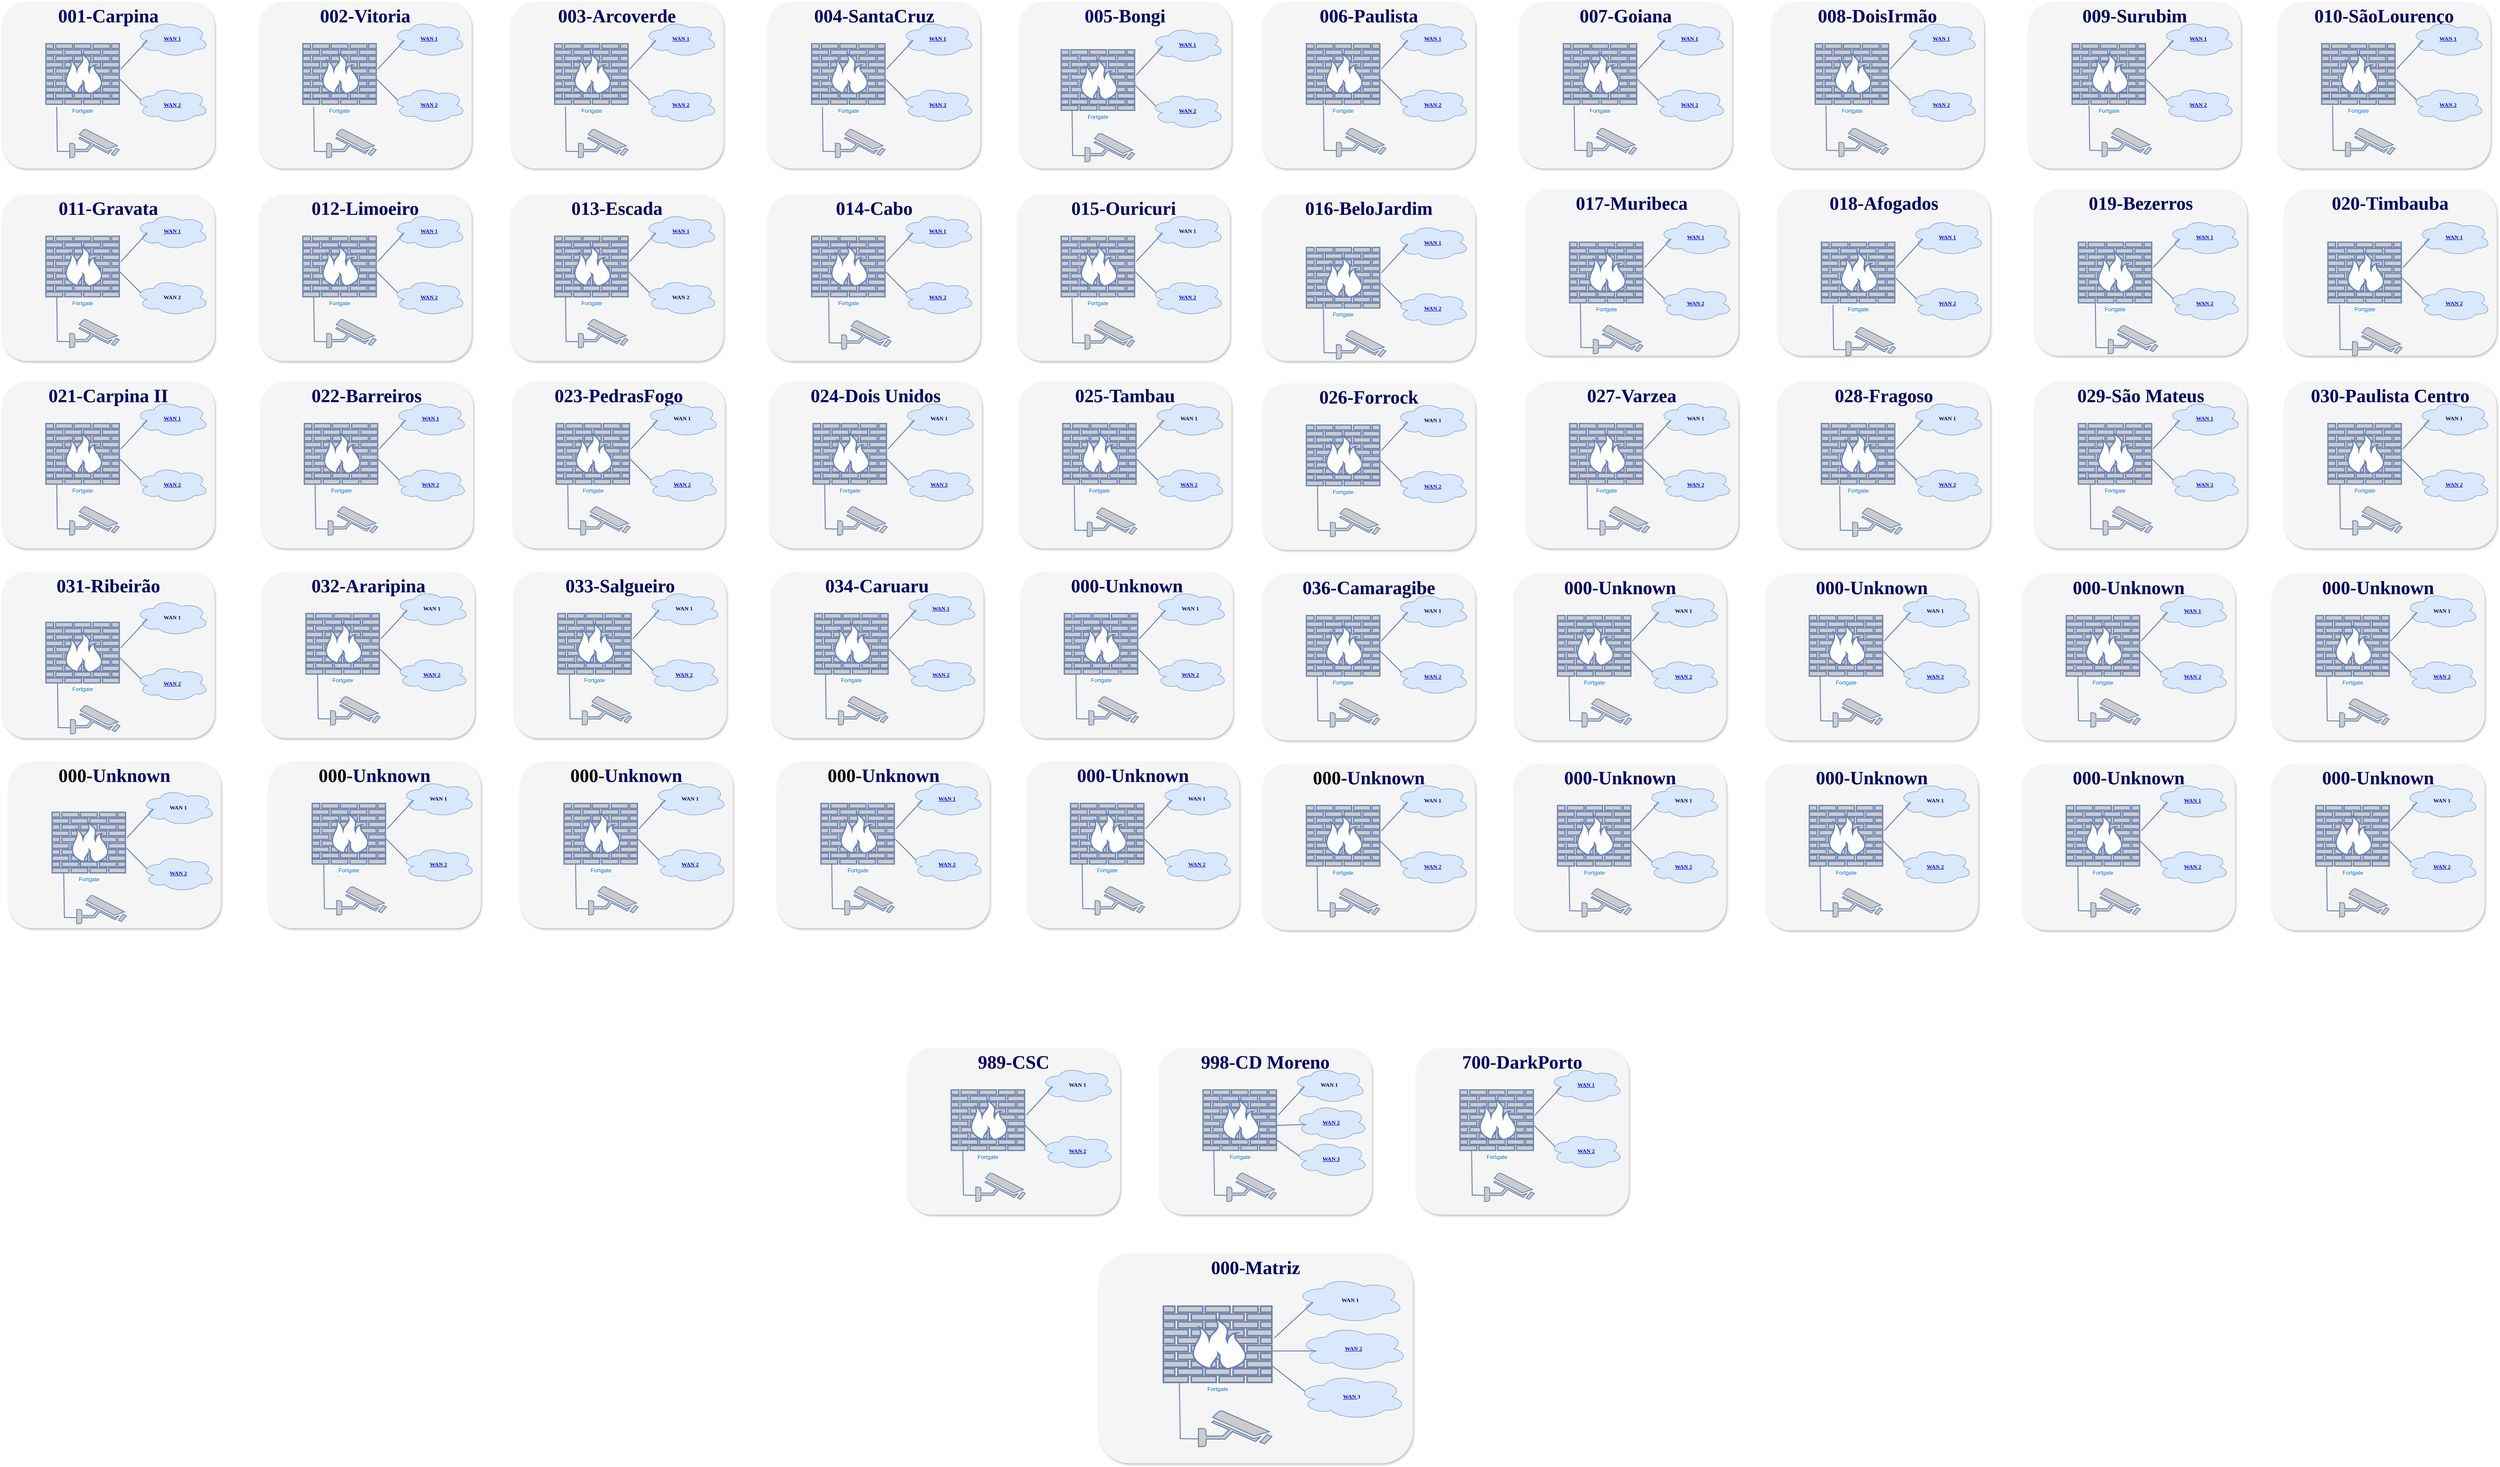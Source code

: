 <mxfile version="26.2.14">
  <diagram name="Página-1" id="IzzMiBcd-BLYrKG3FAKB">
    <mxGraphModel dx="5672" dy="3176" grid="0" gridSize="10" guides="1" tooltips="1" connect="1" arrows="1" fold="1" page="1" pageScale="1" pageWidth="900" pageHeight="1600" math="0" shadow="0">
      <root>
        <mxCell id="0" />
        <mxCell id="1" parent="0" />
        <mxCell id="u2Tt2Rr5ePJFwNYNA9hs-6" value="&lt;font color=&quot;#000066&quot; style=&quot;font-size: 40px;&quot;&gt;006-Paulista&lt;/font&gt;" style="whiteSpace=wrap;html=1;rounded=1;shadow=1;comic=0;strokeWidth=1;fontFamily=Verdana;fontSize=14;fillColor=#f5f5f5;strokeColor=none;verticalAlign=top;fontStyle=1;glass=0;" parent="1" vertex="1">
          <mxGeometry x="2719.995" y="19.002" width="456.684" height="357.577" as="geometry" />
        </mxCell>
        <mxCell id="u2Tt2Rr5ePJFwNYNA9hs-7" value="&lt;b style=&quot;border-color: var(--border-color); color: rgb(0, 0, 102);&quot;&gt;&lt;a href=&quot;https://187.103.74.249/&quot;&gt;WAN 1&lt;/a&gt;&lt;/b&gt;" style="ellipse;shape=cloud;whiteSpace=wrap;html=1;rounded=1;shadow=0;comic=0;strokeWidth=1;fontFamily=Verdana;fontSize=12;fillColor=#dae8fc;strokeColor=#6c8ebf;" parent="1" vertex="1">
          <mxGeometry x="3006.604" y="59.31" width="157.477" height="78.017" as="geometry" />
        </mxCell>
        <mxCell id="u2Tt2Rr5ePJFwNYNA9hs-8" value="Fortgate" style="fontColor=#0066CC;verticalAlign=top;verticalLabelPosition=bottom;labelPosition=center;align=center;html=1;fillColor=#CCCCCC;strokeColor=#6881B3;gradientColor=none;gradientDirection=north;strokeWidth=2;shape=mxgraph.networks.firewall;rounded=1;shadow=0;comic=0;labelBackgroundColor=#ffffff;" parent="1" vertex="1">
          <mxGeometry x="2814.482" y="108.721" width="157.477" height="130.028" as="geometry" />
        </mxCell>
        <mxCell id="u2Tt2Rr5ePJFwNYNA9hs-9" style="edgeStyle=none;html=1;labelBackgroundColor=none;endArrow=none;strokeWidth=2;fontFamily=Verdana;fontSize=28;fontColor=#0066CC;rounded=0;strokeColor=#6881B3;exitX=1.02;exitY=0.42;exitDx=0;exitDy=0;exitPerimeter=0;entryX=0.16;entryY=0.55;entryDx=0;entryDy=0;entryPerimeter=0;" parent="1" source="u2Tt2Rr5ePJFwNYNA9hs-8" target="u2Tt2Rr5ePJFwNYNA9hs-7" edge="1">
          <mxGeometry relative="1" as="geometry">
            <mxPoint x="3096.366" y="97.019" as="targetPoint" />
            <mxPoint x="2971.959" y="227.046" as="sourcePoint" />
          </mxGeometry>
        </mxCell>
        <mxCell id="u2Tt2Rr5ePJFwNYNA9hs-10" style="edgeStyle=none;html=1;labelBackgroundColor=none;endArrow=none;strokeWidth=2;fontFamily=Verdana;fontSize=28;fontColor=#0066CC;rounded=0;strokeColor=#6881B3;exitX=1.008;exitY=0.587;exitDx=0;exitDy=0;exitPerimeter=0;entryX=0.16;entryY=0.55;entryDx=0;entryDy=0;entryPerimeter=0;" parent="1" source="u2Tt2Rr5ePJFwNYNA9hs-8" target="u2Tt2Rr5ePJFwNYNA9hs-11" edge="1">
          <mxGeometry relative="1" as="geometry">
            <mxPoint x="3044.713" y="256.433" as="targetPoint" />
            <mxPoint x="2908.968" y="233.548" as="sourcePoint" />
          </mxGeometry>
        </mxCell>
        <mxCell id="u2Tt2Rr5ePJFwNYNA9hs-11" value="&lt;b style=&quot;border-color: var(--border-color); color: rgb(0, 0, 102);&quot;&gt;&lt;a href=&quot;https://177.74.111.102/&quot; style=&quot;border-color: var(--border-color);&quot;&gt;WAN 2&lt;/a&gt;&lt;/b&gt;" style="ellipse;shape=cloud;whiteSpace=wrap;html=1;rounded=1;shadow=0;comic=0;strokeWidth=1;fontFamily=Verdana;fontSize=12;fillColor=#dae8fc;strokeColor=#6c8ebf;" parent="1" vertex="1">
          <mxGeometry x="3006.604" y="201.041" width="157.477" height="78.017" as="geometry" />
        </mxCell>
        <mxCell id="u2Tt2Rr5ePJFwNYNA9hs-12" value="&lt;font color=&quot;#000066&quot; style=&quot;font-size: 40px;&quot;&gt;011-Gravata&lt;/font&gt;" style="whiteSpace=wrap;html=1;rounded=1;shadow=1;comic=0;strokeWidth=1;fontFamily=Verdana;fontSize=14;fillColor=#f5f5f5;strokeColor=none;verticalAlign=top;fontStyle=1;glass=0;" parent="1" vertex="1">
          <mxGeometry x="16" y="432.148" width="456.684" height="357.577" as="geometry" />
        </mxCell>
        <mxCell id="u2Tt2Rr5ePJFwNYNA9hs-13" value="&lt;b style=&quot;border-color: var(--border-color); color: rgb(0, 0, 102);&quot;&gt;&lt;a href=&quot;https://131.0.227.93/&quot;&gt;WAN 1&lt;/a&gt;&lt;/b&gt;" style="ellipse;shape=cloud;whiteSpace=wrap;html=1;rounded=1;shadow=0;comic=0;strokeWidth=1;fontFamily=Verdana;fontSize=12;fillColor=#dae8fc;strokeColor=#6c8ebf;" parent="1" vertex="1">
          <mxGeometry x="302.609" y="472.457" width="157.477" height="78.017" as="geometry" />
        </mxCell>
        <mxCell id="u2Tt2Rr5ePJFwNYNA9hs-14" value="Fortgate" style="fontColor=#0066CC;verticalAlign=top;verticalLabelPosition=bottom;labelPosition=center;align=center;html=1;fillColor=#CCCCCC;strokeColor=#6881B3;gradientColor=none;gradientDirection=north;strokeWidth=2;shape=mxgraph.networks.firewall;rounded=1;shadow=0;comic=0;labelBackgroundColor=#ffffff;" parent="1" vertex="1">
          <mxGeometry x="110.486" y="521.867" width="157.477" height="130.028" as="geometry" />
        </mxCell>
        <mxCell id="u2Tt2Rr5ePJFwNYNA9hs-15" style="edgeStyle=none;html=1;labelBackgroundColor=none;endArrow=none;strokeWidth=2;fontFamily=Verdana;fontSize=28;fontColor=#0066CC;rounded=0;strokeColor=#6881B3;exitX=1.02;exitY=0.42;exitDx=0;exitDy=0;exitPerimeter=0;entryX=0.16;entryY=0.55;entryDx=0;entryDy=0;entryPerimeter=0;" parent="1" source="u2Tt2Rr5ePJFwNYNA9hs-14" target="u2Tt2Rr5ePJFwNYNA9hs-13" edge="1">
          <mxGeometry relative="1" as="geometry">
            <mxPoint x="392.371" y="510.165" as="targetPoint" />
            <mxPoint x="267.964" y="640.193" as="sourcePoint" />
          </mxGeometry>
        </mxCell>
        <mxCell id="u2Tt2Rr5ePJFwNYNA9hs-16" style="edgeStyle=none;html=1;labelBackgroundColor=none;endArrow=none;strokeWidth=2;fontFamily=Verdana;fontSize=28;fontColor=#0066CC;rounded=0;strokeColor=#6881B3;exitX=1.008;exitY=0.587;exitDx=0;exitDy=0;exitPerimeter=0;entryX=0.16;entryY=0.55;entryDx=0;entryDy=0;entryPerimeter=0;" parent="1" source="u2Tt2Rr5ePJFwNYNA9hs-14" target="u2Tt2Rr5ePJFwNYNA9hs-17" edge="1">
          <mxGeometry relative="1" as="geometry">
            <mxPoint x="340.718" y="669.579" as="targetPoint" />
            <mxPoint x="204.973" y="646.694" as="sourcePoint" />
          </mxGeometry>
        </mxCell>
        <mxCell id="u2Tt2Rr5ePJFwNYNA9hs-17" value="&lt;b style=&quot;border-color: var(--border-color); color: rgb(0, 0, 102);&quot;&gt;WAN 2&lt;/b&gt;" style="ellipse;shape=cloud;whiteSpace=wrap;html=1;rounded=1;shadow=0;comic=0;strokeWidth=1;fontFamily=Verdana;fontSize=12;fillColor=#dae8fc;strokeColor=#6c8ebf;" parent="1" vertex="1">
          <mxGeometry x="302.609" y="614.187" width="157.477" height="78.017" as="geometry" />
        </mxCell>
        <mxCell id="u2Tt2Rr5ePJFwNYNA9hs-18" value="&lt;font color=&quot;#000066&quot; style=&quot;font-size: 40px;&quot;&gt;016-BeloJardim&lt;/font&gt;" style="whiteSpace=wrap;html=1;rounded=1;shadow=1;comic=0;strokeWidth=1;fontFamily=Verdana;fontSize=14;fillColor=#f5f5f5;strokeColor=none;verticalAlign=top;fontStyle=1;glass=0;" parent="1" vertex="1">
          <mxGeometry x="2719.995" y="432.147" width="456.684" height="357.577" as="geometry" />
        </mxCell>
        <mxCell id="u2Tt2Rr5ePJFwNYNA9hs-19" value="&lt;b style=&quot;border-color: var(--border-color); color: rgb(0, 0, 102);&quot;&gt;&lt;a href=&quot;https://177.36.13.69/&quot;&gt;WAN 1&lt;/a&gt;&lt;/b&gt;" style="ellipse;shape=cloud;whiteSpace=wrap;html=1;rounded=1;shadow=0;comic=0;strokeWidth=1;fontFamily=Verdana;fontSize=12;fillColor=#dae8fc;strokeColor=#6c8ebf;" parent="1" vertex="1">
          <mxGeometry x="3006.604" y="496.511" width="157.477" height="78.017" as="geometry" />
        </mxCell>
        <mxCell id="u2Tt2Rr5ePJFwNYNA9hs-20" value="Fortgate" style="fontColor=#0066CC;verticalAlign=top;verticalLabelPosition=bottom;labelPosition=center;align=center;html=1;fillColor=#CCCCCC;strokeColor=#6881B3;gradientColor=none;gradientDirection=north;strokeWidth=2;shape=mxgraph.networks.firewall;rounded=1;shadow=0;comic=0;labelBackgroundColor=#ffffff;" parent="1" vertex="1">
          <mxGeometry x="2814.482" y="545.922" width="157.477" height="130.028" as="geometry" />
        </mxCell>
        <mxCell id="u2Tt2Rr5ePJFwNYNA9hs-21" style="edgeStyle=none;html=1;labelBackgroundColor=none;endArrow=none;strokeWidth=2;fontFamily=Verdana;fontSize=28;fontColor=#0066CC;rounded=0;strokeColor=#6881B3;exitX=1.02;exitY=0.42;exitDx=0;exitDy=0;exitPerimeter=0;entryX=0.16;entryY=0.55;entryDx=0;entryDy=0;entryPerimeter=0;" parent="1" source="u2Tt2Rr5ePJFwNYNA9hs-20" target="u2Tt2Rr5ePJFwNYNA9hs-19" edge="1">
          <mxGeometry relative="1" as="geometry">
            <mxPoint x="3096.366" y="534.219" as="targetPoint" />
            <mxPoint x="2971.959" y="664.247" as="sourcePoint" />
          </mxGeometry>
        </mxCell>
        <mxCell id="u2Tt2Rr5ePJFwNYNA9hs-22" style="edgeStyle=none;html=1;labelBackgroundColor=none;endArrow=none;strokeWidth=2;fontFamily=Verdana;fontSize=28;fontColor=#0066CC;rounded=0;strokeColor=#6881B3;exitX=1.008;exitY=0.587;exitDx=0;exitDy=0;exitPerimeter=0;entryX=0.16;entryY=0.55;entryDx=0;entryDy=0;entryPerimeter=0;" parent="1" source="u2Tt2Rr5ePJFwNYNA9hs-20" target="u2Tt2Rr5ePJFwNYNA9hs-23" edge="1">
          <mxGeometry relative="1" as="geometry">
            <mxPoint x="3044.713" y="693.633" as="targetPoint" />
            <mxPoint x="2908.968" y="670.749" as="sourcePoint" />
          </mxGeometry>
        </mxCell>
        <mxCell id="u2Tt2Rr5ePJFwNYNA9hs-23" value="&lt;b style=&quot;border-color: var(--border-color); color: rgb(0, 0, 102);&quot;&gt;&lt;a href=&quot;https://179.127.33.44/&quot; style=&quot;border-color: var(--border-color);&quot;&gt;WAN 2&lt;/a&gt;&lt;/b&gt;" style="ellipse;shape=cloud;whiteSpace=wrap;html=1;rounded=1;shadow=0;comic=0;strokeWidth=1;fontFamily=Verdana;fontSize=12;fillColor=#dae8fc;strokeColor=#6c8ebf;" parent="1" vertex="1">
          <mxGeometry x="3006.604" y="638.242" width="157.477" height="78.017" as="geometry" />
        </mxCell>
        <mxCell id="u2Tt2Rr5ePJFwNYNA9hs-24" value="&lt;font color=&quot;#000066&quot; style=&quot;font-size: 40px;&quot;&gt;021-Carpina II&lt;/font&gt;" style="whiteSpace=wrap;html=1;rounded=1;shadow=1;comic=0;strokeWidth=1;fontFamily=Verdana;fontSize=14;fillColor=#f5f5f5;strokeColor=none;verticalAlign=top;fontStyle=1;glass=0;" parent="1" vertex="1">
          <mxGeometry x="16" y="834.157" width="456.684" height="357.577" as="geometry" />
        </mxCell>
        <mxCell id="u2Tt2Rr5ePJFwNYNA9hs-25" value="&lt;b style=&quot;border-color: var(--border-color); color: rgb(0, 0, 102);&quot;&gt;&lt;a href=&quot;https://177.221.36.45/&quot;&gt;WAN 1&lt;/a&gt;&lt;/b&gt;" style="ellipse;shape=cloud;whiteSpace=wrap;html=1;rounded=1;shadow=0;comic=0;strokeWidth=1;fontFamily=Verdana;fontSize=12;fillColor=#dae8fc;strokeColor=#6c8ebf;" parent="1" vertex="1">
          <mxGeometry x="302.609" y="874.465" width="157.477" height="78.017" as="geometry" />
        </mxCell>
        <mxCell id="u2Tt2Rr5ePJFwNYNA9hs-26" value="Fortgate" style="fontColor=#0066CC;verticalAlign=top;verticalLabelPosition=bottom;labelPosition=center;align=center;html=1;fillColor=#CCCCCC;strokeColor=#6881B3;gradientColor=none;gradientDirection=north;strokeWidth=2;shape=mxgraph.networks.firewall;rounded=1;shadow=0;comic=0;labelBackgroundColor=#ffffff;" parent="1" vertex="1">
          <mxGeometry x="110.486" y="923.876" width="157.477" height="130.028" as="geometry" />
        </mxCell>
        <mxCell id="u2Tt2Rr5ePJFwNYNA9hs-27" style="edgeStyle=none;html=1;labelBackgroundColor=none;endArrow=none;strokeWidth=2;fontFamily=Verdana;fontSize=28;fontColor=#0066CC;rounded=0;strokeColor=#6881B3;exitX=1.02;exitY=0.42;exitDx=0;exitDy=0;exitPerimeter=0;entryX=0.16;entryY=0.55;entryDx=0;entryDy=0;entryPerimeter=0;" parent="1" source="u2Tt2Rr5ePJFwNYNA9hs-26" target="u2Tt2Rr5ePJFwNYNA9hs-25" edge="1">
          <mxGeometry relative="1" as="geometry">
            <mxPoint x="392.371" y="912.174" as="targetPoint" />
            <mxPoint x="267.964" y="1042.202" as="sourcePoint" />
          </mxGeometry>
        </mxCell>
        <mxCell id="u2Tt2Rr5ePJFwNYNA9hs-28" style="edgeStyle=none;html=1;labelBackgroundColor=none;endArrow=none;strokeWidth=2;fontFamily=Verdana;fontSize=28;fontColor=#0066CC;rounded=0;strokeColor=#6881B3;exitX=1.008;exitY=0.587;exitDx=0;exitDy=0;exitPerimeter=0;entryX=0.16;entryY=0.55;entryDx=0;entryDy=0;entryPerimeter=0;" parent="1" source="u2Tt2Rr5ePJFwNYNA9hs-26" target="u2Tt2Rr5ePJFwNYNA9hs-29" edge="1">
          <mxGeometry relative="1" as="geometry">
            <mxPoint x="340.718" y="1071.588" as="targetPoint" />
            <mxPoint x="204.973" y="1048.703" as="sourcePoint" />
          </mxGeometry>
        </mxCell>
        <mxCell id="u2Tt2Rr5ePJFwNYNA9hs-29" value="&lt;b style=&quot;border-color: var(--border-color); color: rgb(0, 0, 102);&quot;&gt;&lt;a style=&quot;border-color: var(--border-color);&quot; href=&quot;https://201.71.61.167/&quot;&gt;WAN 2&lt;/a&gt;&lt;/b&gt;" style="ellipse;shape=cloud;whiteSpace=wrap;html=1;rounded=1;shadow=0;comic=0;strokeWidth=1;fontFamily=Verdana;fontSize=12;fillColor=#dae8fc;strokeColor=#6c8ebf;" parent="1" vertex="1">
          <mxGeometry x="302.609" y="1016.196" width="157.477" height="78.017" as="geometry" />
        </mxCell>
        <mxCell id="u2Tt2Rr5ePJFwNYNA9hs-30" value="&lt;font color=&quot;#000066&quot; style=&quot;font-size: 40px;&quot;&gt;007-Goiana&lt;/font&gt;" style="whiteSpace=wrap;html=1;rounded=1;shadow=1;comic=0;strokeWidth=1;fontFamily=Verdana;fontSize=14;fillColor=#f5f5f5;strokeColor=none;verticalAlign=top;fontStyle=1;glass=0;" parent="1" vertex="1">
          <mxGeometry x="3271.166" y="19.002" width="456.684" height="357.577" as="geometry" />
        </mxCell>
        <mxCell id="u2Tt2Rr5ePJFwNYNA9hs-31" value="&lt;b style=&quot;border-color: var(--border-color); color: rgb(0, 0, 102);&quot;&gt;&lt;a href=&quot;https://179.124.143.17/&quot;&gt;WAN 1&lt;/a&gt;&lt;/b&gt;" style="ellipse;shape=cloud;whiteSpace=wrap;html=1;rounded=1;shadow=0;comic=0;strokeWidth=1;fontFamily=Verdana;fontSize=12;fillColor=#dae8fc;strokeColor=#6c8ebf;" parent="1" vertex="1">
          <mxGeometry x="3557.774" y="59.31" width="157.477" height="78.017" as="geometry" />
        </mxCell>
        <mxCell id="u2Tt2Rr5ePJFwNYNA9hs-32" value="Fortgate" style="fontColor=#0066CC;verticalAlign=top;verticalLabelPosition=bottom;labelPosition=center;align=center;html=1;fillColor=#CCCCCC;strokeColor=#6881B3;gradientColor=none;gradientDirection=north;strokeWidth=2;shape=mxgraph.networks.firewall;rounded=1;shadow=0;comic=0;labelBackgroundColor=#ffffff;" parent="1" vertex="1">
          <mxGeometry x="3365.652" y="108.721" width="157.477" height="130.028" as="geometry" />
        </mxCell>
        <mxCell id="u2Tt2Rr5ePJFwNYNA9hs-33" style="edgeStyle=none;html=1;labelBackgroundColor=none;endArrow=none;strokeWidth=2;fontFamily=Verdana;fontSize=28;fontColor=#0066CC;rounded=0;strokeColor=#6881B3;exitX=1.02;exitY=0.42;exitDx=0;exitDy=0;exitPerimeter=0;entryX=0.16;entryY=0.55;entryDx=0;entryDy=0;entryPerimeter=0;" parent="1" source="u2Tt2Rr5ePJFwNYNA9hs-32" target="u2Tt2Rr5ePJFwNYNA9hs-31" edge="1">
          <mxGeometry relative="1" as="geometry">
            <mxPoint x="3647.536" y="97.019" as="targetPoint" />
            <mxPoint x="3523.129" y="227.046" as="sourcePoint" />
          </mxGeometry>
        </mxCell>
        <mxCell id="u2Tt2Rr5ePJFwNYNA9hs-34" style="edgeStyle=none;html=1;labelBackgroundColor=none;endArrow=none;strokeWidth=2;fontFamily=Verdana;fontSize=28;fontColor=#0066CC;rounded=0;strokeColor=#6881B3;exitX=1.008;exitY=0.587;exitDx=0;exitDy=0;exitPerimeter=0;entryX=0.16;entryY=0.55;entryDx=0;entryDy=0;entryPerimeter=0;" parent="1" source="u2Tt2Rr5ePJFwNYNA9hs-32" target="u2Tt2Rr5ePJFwNYNA9hs-35" edge="1">
          <mxGeometry relative="1" as="geometry">
            <mxPoint x="3595.884" y="256.433" as="targetPoint" />
            <mxPoint x="3460.138" y="233.548" as="sourcePoint" />
          </mxGeometry>
        </mxCell>
        <mxCell id="u2Tt2Rr5ePJFwNYNA9hs-35" value="&lt;b style=&quot;border-color: var(--border-color); color: rgb(0, 0, 102);&quot;&gt;&lt;a href=&quot;http://138.185.162.61/&quot; style=&quot;border-color: var(--border-color);&quot;&gt;WAN 2&lt;/a&gt;&lt;/b&gt;" style="ellipse;shape=cloud;whiteSpace=wrap;html=1;rounded=1;shadow=0;comic=0;strokeWidth=1;fontFamily=Verdana;fontSize=12;fillColor=#dae8fc;strokeColor=#6c8ebf;" parent="1" vertex="1">
          <mxGeometry x="3557.774" y="201.041" width="157.477" height="78.017" as="geometry" />
        </mxCell>
        <mxCell id="u2Tt2Rr5ePJFwNYNA9hs-36" value="&lt;font color=&quot;#000066&quot; style=&quot;font-size: 40px;&quot;&gt;012-Limoeiro&lt;/font&gt;" style="whiteSpace=wrap;html=1;rounded=1;shadow=1;comic=0;strokeWidth=1;fontFamily=Verdana;fontSize=14;fillColor=#f5f5f5;strokeColor=none;verticalAlign=top;fontStyle=1;glass=0;" parent="1" vertex="1">
          <mxGeometry x="567.17" y="432.148" width="456.684" height="357.577" as="geometry" />
        </mxCell>
        <mxCell id="u2Tt2Rr5ePJFwNYNA9hs-37" value="&lt;b style=&quot;border-color: var(--border-color); color: rgb(0, 0, 102);&quot;&gt;&lt;a href=&quot;https://179.124.141.129/&quot;&gt;WAN 1&lt;/a&gt;&lt;/b&gt;" style="ellipse;shape=cloud;whiteSpace=wrap;html=1;rounded=1;shadow=0;comic=0;strokeWidth=1;fontFamily=Verdana;fontSize=12;fillColor=#dae8fc;strokeColor=#6c8ebf;" parent="1" vertex="1">
          <mxGeometry x="853.779" y="472.457" width="157.477" height="78.017" as="geometry" />
        </mxCell>
        <mxCell id="u2Tt2Rr5ePJFwNYNA9hs-38" value="Fortgate" style="fontColor=#0066CC;verticalAlign=top;verticalLabelPosition=bottom;labelPosition=center;align=center;html=1;fillColor=#CCCCCC;strokeColor=#6881B3;gradientColor=none;gradientDirection=north;strokeWidth=2;shape=mxgraph.networks.firewall;rounded=1;shadow=0;comic=0;labelBackgroundColor=#ffffff;" parent="1" vertex="1">
          <mxGeometry x="661.657" y="521.867" width="157.477" height="130.028" as="geometry" />
        </mxCell>
        <mxCell id="u2Tt2Rr5ePJFwNYNA9hs-39" style="edgeStyle=none;html=1;labelBackgroundColor=none;endArrow=none;strokeWidth=2;fontFamily=Verdana;fontSize=28;fontColor=#0066CC;rounded=0;strokeColor=#6881B3;exitX=1.02;exitY=0.42;exitDx=0;exitDy=0;exitPerimeter=0;entryX=0.16;entryY=0.55;entryDx=0;entryDy=0;entryPerimeter=0;" parent="1" source="u2Tt2Rr5ePJFwNYNA9hs-38" target="u2Tt2Rr5ePJFwNYNA9hs-37" edge="1">
          <mxGeometry relative="1" as="geometry">
            <mxPoint x="943.541" y="510.165" as="targetPoint" />
            <mxPoint x="819.134" y="640.193" as="sourcePoint" />
          </mxGeometry>
        </mxCell>
        <mxCell id="u2Tt2Rr5ePJFwNYNA9hs-40" style="edgeStyle=none;html=1;labelBackgroundColor=none;endArrow=none;strokeWidth=2;fontFamily=Verdana;fontSize=28;fontColor=#0066CC;rounded=0;strokeColor=#6881B3;exitX=1.008;exitY=0.587;exitDx=0;exitDy=0;exitPerimeter=0;entryX=0.16;entryY=0.55;entryDx=0;entryDy=0;entryPerimeter=0;" parent="1" source="u2Tt2Rr5ePJFwNYNA9hs-38" target="u2Tt2Rr5ePJFwNYNA9hs-41" edge="1">
          <mxGeometry relative="1" as="geometry">
            <mxPoint x="891.888" y="669.579" as="targetPoint" />
            <mxPoint x="756.143" y="646.694" as="sourcePoint" />
          </mxGeometry>
        </mxCell>
        <mxCell id="u2Tt2Rr5ePJFwNYNA9hs-41" value="&lt;b style=&quot;border-color: var(--border-color); color: rgb(0, 0, 102);&quot;&gt;&lt;a href=&quot;https://186.208.231.52/&quot; style=&quot;border-color: var(--border-color);&quot;&gt;WAN 2&lt;/a&gt;&lt;/b&gt;" style="ellipse;shape=cloud;whiteSpace=wrap;html=1;rounded=1;shadow=0;comic=0;strokeWidth=1;fontFamily=Verdana;fontSize=12;fillColor=#dae8fc;strokeColor=#6c8ebf;" parent="1" vertex="1">
          <mxGeometry x="853.779" y="614.187" width="157.477" height="78.017" as="geometry" />
        </mxCell>
        <mxCell id="u2Tt2Rr5ePJFwNYNA9hs-42" value="&lt;font color=&quot;#000066&quot; style=&quot;font-size: 40px;&quot;&gt;017-Muribeca&lt;/font&gt;" style="whiteSpace=wrap;html=1;rounded=1;shadow=1;comic=0;strokeWidth=1;fontFamily=Verdana;fontSize=14;fillColor=#f5f5f5;strokeColor=none;verticalAlign=top;fontStyle=1;glass=0;" parent="1" vertex="1">
          <mxGeometry x="3284.486" y="421.011" width="456.684" height="357.577" as="geometry" />
        </mxCell>
        <mxCell id="u2Tt2Rr5ePJFwNYNA9hs-43" value="&lt;b style=&quot;border-color: var(--border-color); color: rgb(0, 0, 102);&quot;&gt;&lt;a href=&quot;https://187.103.66.89/&quot;&gt;WAN 1&lt;/a&gt;&lt;/b&gt;" style="ellipse;shape=cloud;whiteSpace=wrap;html=1;rounded=1;shadow=0;comic=0;strokeWidth=1;fontFamily=Verdana;fontSize=12;fillColor=#dae8fc;strokeColor=#6c8ebf;" parent="1" vertex="1">
          <mxGeometry x="3571.094" y="485.375" width="157.477" height="78.017" as="geometry" />
        </mxCell>
        <mxCell id="u2Tt2Rr5ePJFwNYNA9hs-44" value="Fortgate" style="fontColor=#0066CC;verticalAlign=top;verticalLabelPosition=bottom;labelPosition=center;align=center;html=1;fillColor=#CCCCCC;strokeColor=#6881B3;gradientColor=none;gradientDirection=north;strokeWidth=2;shape=mxgraph.networks.firewall;rounded=1;shadow=0;comic=0;labelBackgroundColor=#ffffff;" parent="1" vertex="1">
          <mxGeometry x="3378.972" y="534.786" width="157.477" height="130.028" as="geometry" />
        </mxCell>
        <mxCell id="u2Tt2Rr5ePJFwNYNA9hs-45" style="edgeStyle=none;html=1;labelBackgroundColor=none;endArrow=none;strokeWidth=2;fontFamily=Verdana;fontSize=28;fontColor=#0066CC;rounded=0;strokeColor=#6881B3;exitX=1.02;exitY=0.42;exitDx=0;exitDy=0;exitPerimeter=0;entryX=0.16;entryY=0.55;entryDx=0;entryDy=0;entryPerimeter=0;" parent="1" source="u2Tt2Rr5ePJFwNYNA9hs-44" target="u2Tt2Rr5ePJFwNYNA9hs-43" edge="1">
          <mxGeometry relative="1" as="geometry">
            <mxPoint x="3660.856" y="523.083" as="targetPoint" />
            <mxPoint x="3536.449" y="653.111" as="sourcePoint" />
          </mxGeometry>
        </mxCell>
        <mxCell id="u2Tt2Rr5ePJFwNYNA9hs-46" style="edgeStyle=none;html=1;labelBackgroundColor=none;endArrow=none;strokeWidth=2;fontFamily=Verdana;fontSize=28;fontColor=#0066CC;rounded=0;strokeColor=#6881B3;exitX=1.008;exitY=0.587;exitDx=0;exitDy=0;exitPerimeter=0;entryX=0.16;entryY=0.55;entryDx=0;entryDy=0;entryPerimeter=0;" parent="1" source="u2Tt2Rr5ePJFwNYNA9hs-44" target="u2Tt2Rr5ePJFwNYNA9hs-47" edge="1">
          <mxGeometry relative="1" as="geometry">
            <mxPoint x="3609.204" y="682.498" as="targetPoint" />
            <mxPoint x="3473.458" y="659.613" as="sourcePoint" />
          </mxGeometry>
        </mxCell>
        <mxCell id="u2Tt2Rr5ePJFwNYNA9hs-47" value="&lt;b style=&quot;border-color: var(--border-color); color: rgb(0, 0, 102);&quot;&gt;&lt;a href=&quot;https://201.182.174.226/&quot; style=&quot;border-color: var(--border-color);&quot;&gt;WAN 2&lt;/a&gt;&lt;/b&gt;" style="ellipse;shape=cloud;whiteSpace=wrap;html=1;rounded=1;shadow=0;comic=0;strokeWidth=1;fontFamily=Verdana;fontSize=12;fillColor=#dae8fc;strokeColor=#6c8ebf;" parent="1" vertex="1">
          <mxGeometry x="3571.094" y="627.106" width="157.477" height="78.017" as="geometry" />
        </mxCell>
        <mxCell id="u2Tt2Rr5ePJFwNYNA9hs-48" value="&lt;font style=&quot;font-size: 40px;&quot; color=&quot;#000066&quot;&gt;022-Barreiros&lt;/font&gt;" style="whiteSpace=wrap;html=1;rounded=1;shadow=1;comic=0;strokeWidth=1;fontFamily=Verdana;fontSize=14;fillColor=#f5f5f5;strokeColor=none;verticalAlign=top;fontStyle=1;glass=0;" parent="1" vertex="1">
          <mxGeometry x="570.314" y="834.157" width="456.684" height="357.577" as="geometry" />
        </mxCell>
        <mxCell id="u2Tt2Rr5ePJFwNYNA9hs-49" value="&lt;b style=&quot;border-color: var(--border-color); color: rgb(0, 0, 102);&quot;&gt;&lt;a href=&quot;https://179.124.139.37/&quot;&gt;WAN 1&lt;/a&gt;&lt;/b&gt;" style="ellipse;shape=cloud;whiteSpace=wrap;html=1;rounded=1;shadow=0;comic=0;strokeWidth=1;fontFamily=Verdana;fontSize=12;fillColor=#dae8fc;strokeColor=#6c8ebf;" parent="1" vertex="1">
          <mxGeometry x="856.922" y="874.465" width="157.477" height="78.017" as="geometry" />
        </mxCell>
        <mxCell id="u2Tt2Rr5ePJFwNYNA9hs-50" value="Fortgate" style="fontColor=#0066CC;verticalAlign=top;verticalLabelPosition=bottom;labelPosition=center;align=center;html=1;fillColor=#CCCCCC;strokeColor=#6881B3;gradientColor=none;gradientDirection=north;strokeWidth=2;shape=mxgraph.networks.firewall;rounded=1;shadow=0;comic=0;labelBackgroundColor=#ffffff;" parent="1" vertex="1">
          <mxGeometry x="664.8" y="923.876" width="157.477" height="130.028" as="geometry" />
        </mxCell>
        <mxCell id="u2Tt2Rr5ePJFwNYNA9hs-51" style="edgeStyle=none;html=1;labelBackgroundColor=none;endArrow=none;strokeWidth=2;fontFamily=Verdana;fontSize=28;fontColor=#0066CC;rounded=0;strokeColor=#6881B3;exitX=1.02;exitY=0.42;exitDx=0;exitDy=0;exitPerimeter=0;entryX=0.16;entryY=0.55;entryDx=0;entryDy=0;entryPerimeter=0;" parent="1" source="u2Tt2Rr5ePJFwNYNA9hs-50" target="u2Tt2Rr5ePJFwNYNA9hs-49" edge="1">
          <mxGeometry relative="1" as="geometry">
            <mxPoint x="946.684" y="912.174" as="targetPoint" />
            <mxPoint x="822.277" y="1042.202" as="sourcePoint" />
          </mxGeometry>
        </mxCell>
        <mxCell id="u2Tt2Rr5ePJFwNYNA9hs-52" style="edgeStyle=none;html=1;labelBackgroundColor=none;endArrow=none;strokeWidth=2;fontFamily=Verdana;fontSize=28;fontColor=#0066CC;rounded=0;strokeColor=#6881B3;exitX=1.008;exitY=0.587;exitDx=0;exitDy=0;exitPerimeter=0;entryX=0.16;entryY=0.55;entryDx=0;entryDy=0;entryPerimeter=0;" parent="1" source="u2Tt2Rr5ePJFwNYNA9hs-50" target="u2Tt2Rr5ePJFwNYNA9hs-53" edge="1">
          <mxGeometry relative="1" as="geometry">
            <mxPoint x="895.032" y="1071.588" as="targetPoint" />
            <mxPoint x="759.286" y="1048.703" as="sourcePoint" />
          </mxGeometry>
        </mxCell>
        <mxCell id="u2Tt2Rr5ePJFwNYNA9hs-53" value="&lt;b style=&quot;border-color: var(--border-color); color: rgb(0, 0, 102);&quot;&gt;&lt;a style=&quot;border-color: var(--border-color);&quot; href=&quot;https://190.109.80.10/&quot;&gt;WAN 2&lt;/a&gt;&lt;/b&gt;" style="ellipse;shape=cloud;whiteSpace=wrap;html=1;rounded=1;shadow=0;comic=0;strokeWidth=1;fontFamily=Verdana;fontSize=12;fillColor=#dae8fc;strokeColor=#6c8ebf;" parent="1" vertex="1">
          <mxGeometry x="856.922" y="1016.196" width="157.477" height="78.017" as="geometry" />
        </mxCell>
        <mxCell id="u2Tt2Rr5ePJFwNYNA9hs-54" value="&lt;font style=&quot;font-size: 40px;&quot; color=&quot;#000066&quot;&gt;008-DoisIrmão&lt;/font&gt;" style="whiteSpace=wrap;html=1;rounded=1;shadow=1;comic=0;strokeWidth=1;fontFamily=Verdana;fontSize=14;fillColor=#f5f5f5;strokeColor=none;verticalAlign=top;fontStyle=1;glass=0;" parent="1" vertex="1">
          <mxGeometry x="3811.403" y="19.002" width="456.684" height="357.577" as="geometry" />
        </mxCell>
        <mxCell id="u2Tt2Rr5ePJFwNYNA9hs-55" value="&lt;b style=&quot;border-color: var(--border-color); color: rgb(0, 0, 102);&quot;&gt;&lt;a href=&quot;https://187.103.74.41/&quot;&gt;WAN 1&lt;/a&gt;&lt;/b&gt;" style="ellipse;shape=cloud;whiteSpace=wrap;html=1;rounded=1;shadow=0;comic=0;strokeWidth=1;fontFamily=Verdana;fontSize=12;fillColor=#dae8fc;strokeColor=#6c8ebf;" parent="1" vertex="1">
          <mxGeometry x="4098.012" y="59.31" width="157.477" height="78.017" as="geometry" />
        </mxCell>
        <mxCell id="u2Tt2Rr5ePJFwNYNA9hs-56" value="Fortgate" style="fontColor=#0066CC;verticalAlign=top;verticalLabelPosition=bottom;labelPosition=center;align=center;html=1;fillColor=#CCCCCC;strokeColor=#6881B3;gradientColor=none;gradientDirection=north;strokeWidth=2;shape=mxgraph.networks.firewall;rounded=1;shadow=0;comic=0;labelBackgroundColor=#ffffff;" parent="1" vertex="1">
          <mxGeometry x="3905.89" y="108.721" width="157.477" height="130.028" as="geometry" />
        </mxCell>
        <mxCell id="u2Tt2Rr5ePJFwNYNA9hs-57" style="edgeStyle=none;html=1;labelBackgroundColor=none;endArrow=none;strokeWidth=2;fontFamily=Verdana;fontSize=28;fontColor=#0066CC;rounded=0;strokeColor=#6881B3;exitX=1.02;exitY=0.42;exitDx=0;exitDy=0;exitPerimeter=0;entryX=0.16;entryY=0.55;entryDx=0;entryDy=0;entryPerimeter=0;" parent="1" source="u2Tt2Rr5ePJFwNYNA9hs-56" target="u2Tt2Rr5ePJFwNYNA9hs-55" edge="1">
          <mxGeometry relative="1" as="geometry">
            <mxPoint x="4187.774" y="97.019" as="targetPoint" />
            <mxPoint x="4063.367" y="227.046" as="sourcePoint" />
          </mxGeometry>
        </mxCell>
        <mxCell id="u2Tt2Rr5ePJFwNYNA9hs-58" style="edgeStyle=none;html=1;labelBackgroundColor=none;endArrow=none;strokeWidth=2;fontFamily=Verdana;fontSize=28;fontColor=#0066CC;rounded=0;strokeColor=#6881B3;exitX=1.008;exitY=0.587;exitDx=0;exitDy=0;exitPerimeter=0;entryX=0.16;entryY=0.55;entryDx=0;entryDy=0;entryPerimeter=0;" parent="1" source="u2Tt2Rr5ePJFwNYNA9hs-56" target="u2Tt2Rr5ePJFwNYNA9hs-59" edge="1">
          <mxGeometry relative="1" as="geometry">
            <mxPoint x="4136.121" y="256.433" as="targetPoint" />
            <mxPoint x="4000.376" y="233.548" as="sourcePoint" />
          </mxGeometry>
        </mxCell>
        <mxCell id="u2Tt2Rr5ePJFwNYNA9hs-59" value="&lt;b style=&quot;border-color: var(--border-color); color: rgb(0, 0, 102);&quot;&gt;&lt;a href=&quot;https://179.189.245.234/&quot; style=&quot;border-color: var(--border-color);&quot;&gt;WAN 2&lt;/a&gt;&lt;/b&gt;" style="ellipse;shape=cloud;whiteSpace=wrap;html=1;rounded=1;shadow=0;comic=0;strokeWidth=1;fontFamily=Verdana;fontSize=12;fillColor=#dae8fc;strokeColor=#6c8ebf;" parent="1" vertex="1">
          <mxGeometry x="4098.012" y="201.041" width="157.477" height="78.017" as="geometry" />
        </mxCell>
        <mxCell id="u2Tt2Rr5ePJFwNYNA9hs-60" value="&lt;font color=&quot;#000066&quot; style=&quot;font-size: 40px;&quot;&gt;013-Escada&lt;/font&gt;" style="whiteSpace=wrap;html=1;rounded=1;shadow=1;comic=0;strokeWidth=1;fontFamily=Verdana;fontSize=14;fillColor=#f5f5f5;strokeColor=none;verticalAlign=top;fontStyle=1;glass=0;" parent="1" vertex="1">
          <mxGeometry x="1107.408" y="432.148" width="456.684" height="357.577" as="geometry" />
        </mxCell>
        <mxCell id="u2Tt2Rr5ePJFwNYNA9hs-61" value="&lt;b style=&quot;border-color: var(--border-color); color: rgb(0, 0, 102);&quot;&gt;&lt;a href=&quot;https://177.36.14.29/&quot;&gt;WAN 1&lt;/a&gt;&lt;/b&gt;" style="ellipse;shape=cloud;whiteSpace=wrap;html=1;rounded=1;shadow=0;comic=0;strokeWidth=1;fontFamily=Verdana;fontSize=12;fillColor=#dae8fc;strokeColor=#6c8ebf;" parent="1" vertex="1">
          <mxGeometry x="1394.016" y="472.457" width="157.477" height="78.017" as="geometry" />
        </mxCell>
        <mxCell id="u2Tt2Rr5ePJFwNYNA9hs-62" value="Fortgate" style="fontColor=#0066CC;verticalAlign=top;verticalLabelPosition=bottom;labelPosition=center;align=center;html=1;fillColor=#CCCCCC;strokeColor=#6881B3;gradientColor=none;gradientDirection=north;strokeWidth=2;shape=mxgraph.networks.firewall;rounded=1;shadow=0;comic=0;labelBackgroundColor=#ffffff;" parent="1" vertex="1">
          <mxGeometry x="1201.894" y="521.867" width="157.477" height="130.028" as="geometry" />
        </mxCell>
        <mxCell id="u2Tt2Rr5ePJFwNYNA9hs-63" style="edgeStyle=none;html=1;labelBackgroundColor=none;endArrow=none;strokeWidth=2;fontFamily=Verdana;fontSize=28;fontColor=#0066CC;rounded=0;strokeColor=#6881B3;exitX=1.02;exitY=0.42;exitDx=0;exitDy=0;exitPerimeter=0;entryX=0.16;entryY=0.55;entryDx=0;entryDy=0;entryPerimeter=0;" parent="1" source="u2Tt2Rr5ePJFwNYNA9hs-62" target="u2Tt2Rr5ePJFwNYNA9hs-61" edge="1">
          <mxGeometry relative="1" as="geometry">
            <mxPoint x="1483.778" y="510.165" as="targetPoint" />
            <mxPoint x="1359.371" y="640.193" as="sourcePoint" />
          </mxGeometry>
        </mxCell>
        <mxCell id="u2Tt2Rr5ePJFwNYNA9hs-64" style="edgeStyle=none;html=1;labelBackgroundColor=none;endArrow=none;strokeWidth=2;fontFamily=Verdana;fontSize=28;fontColor=#0066CC;rounded=0;strokeColor=#6881B3;exitX=1.008;exitY=0.587;exitDx=0;exitDy=0;exitPerimeter=0;entryX=0.16;entryY=0.55;entryDx=0;entryDy=0;entryPerimeter=0;" parent="1" source="u2Tt2Rr5ePJFwNYNA9hs-62" target="u2Tt2Rr5ePJFwNYNA9hs-65" edge="1">
          <mxGeometry relative="1" as="geometry">
            <mxPoint x="1432.126" y="669.579" as="targetPoint" />
            <mxPoint x="1296.38" y="646.694" as="sourcePoint" />
          </mxGeometry>
        </mxCell>
        <mxCell id="u2Tt2Rr5ePJFwNYNA9hs-65" value="&lt;b style=&quot;border-color: var(--border-color); color: rgb(0, 0, 102);&quot;&gt;WAN 2&lt;/b&gt;" style="ellipse;shape=cloud;whiteSpace=wrap;html=1;rounded=1;shadow=0;comic=0;strokeWidth=1;fontFamily=Verdana;fontSize=12;fillColor=#dae8fc;strokeColor=#6c8ebf;" parent="1" vertex="1">
          <mxGeometry x="1394.016" y="614.187" width="157.477" height="78.017" as="geometry" />
        </mxCell>
        <mxCell id="u2Tt2Rr5ePJFwNYNA9hs-66" value="&lt;font color=&quot;#000066&quot; style=&quot;font-size: 40px;&quot;&gt;018-Afogados&lt;/font&gt;" style="whiteSpace=wrap;html=1;rounded=1;shadow=1;comic=0;strokeWidth=1;fontFamily=Verdana;fontSize=14;fillColor=#f5f5f5;strokeColor=none;verticalAlign=top;fontStyle=1;glass=0;" parent="1" vertex="1">
          <mxGeometry x="3824.723" y="421.011" width="456.684" height="357.577" as="geometry" />
        </mxCell>
        <mxCell id="u2Tt2Rr5ePJFwNYNA9hs-67" value="&lt;b style=&quot;border-color: var(--border-color); color: rgb(0, 0, 102);&quot;&gt;&lt;a href=&quot;https://179.124.137.133/&quot;&gt;WAN 1&lt;/a&gt;&lt;/b&gt;" style="ellipse;shape=cloud;whiteSpace=wrap;html=1;rounded=1;shadow=0;comic=0;strokeWidth=1;fontFamily=Verdana;fontSize=12;fillColor=#dae8fc;strokeColor=#6c8ebf;" parent="1" vertex="1">
          <mxGeometry x="4111.332" y="485.375" width="157.477" height="78.017" as="geometry" />
        </mxCell>
        <mxCell id="u2Tt2Rr5ePJFwNYNA9hs-68" value="Fortgate" style="fontColor=#0066CC;verticalAlign=top;verticalLabelPosition=bottom;labelPosition=center;align=center;html=1;fillColor=#CCCCCC;strokeColor=#6881B3;gradientColor=none;gradientDirection=north;strokeWidth=2;shape=mxgraph.networks.firewall;rounded=1;shadow=0;comic=0;labelBackgroundColor=#ffffff;" parent="1" vertex="1">
          <mxGeometry x="3919.21" y="534.786" width="157.477" height="130.028" as="geometry" />
        </mxCell>
        <mxCell id="u2Tt2Rr5ePJFwNYNA9hs-69" style="edgeStyle=none;html=1;labelBackgroundColor=none;endArrow=none;strokeWidth=2;fontFamily=Verdana;fontSize=28;fontColor=#0066CC;rounded=0;strokeColor=#6881B3;exitX=1.02;exitY=0.42;exitDx=0;exitDy=0;exitPerimeter=0;entryX=0.16;entryY=0.55;entryDx=0;entryDy=0;entryPerimeter=0;" parent="1" source="u2Tt2Rr5ePJFwNYNA9hs-68" target="u2Tt2Rr5ePJFwNYNA9hs-67" edge="1">
          <mxGeometry relative="1" as="geometry">
            <mxPoint x="4201.094" y="523.083" as="targetPoint" />
            <mxPoint x="4076.687" y="653.111" as="sourcePoint" />
          </mxGeometry>
        </mxCell>
        <mxCell id="u2Tt2Rr5ePJFwNYNA9hs-70" style="edgeStyle=none;html=1;labelBackgroundColor=none;endArrow=none;strokeWidth=2;fontFamily=Verdana;fontSize=28;fontColor=#0066CC;rounded=0;strokeColor=#6881B3;exitX=1.008;exitY=0.587;exitDx=0;exitDy=0;exitPerimeter=0;entryX=0.16;entryY=0.55;entryDx=0;entryDy=0;entryPerimeter=0;" parent="1" source="u2Tt2Rr5ePJFwNYNA9hs-68" target="u2Tt2Rr5ePJFwNYNA9hs-71" edge="1">
          <mxGeometry relative="1" as="geometry">
            <mxPoint x="4149.441" y="682.498" as="targetPoint" />
            <mxPoint x="4013.696" y="659.613" as="sourcePoint" />
          </mxGeometry>
        </mxCell>
        <mxCell id="u2Tt2Rr5ePJFwNYNA9hs-71" value="&lt;b style=&quot;border-color: var(--border-color); color: rgb(0, 0, 102);&quot;&gt;&lt;a href=&quot;https://45.176.243.172/&quot; style=&quot;border-color: var(--border-color);&quot;&gt;WAN 2&lt;/a&gt;&lt;/b&gt;" style="ellipse;shape=cloud;whiteSpace=wrap;html=1;rounded=1;shadow=0;comic=0;strokeWidth=1;fontFamily=Verdana;fontSize=12;fillColor=#dae8fc;strokeColor=#6c8ebf;" parent="1" vertex="1">
          <mxGeometry x="4111.332" y="627.106" width="157.477" height="78.017" as="geometry" />
        </mxCell>
        <mxCell id="u2Tt2Rr5ePJFwNYNA9hs-72" value="&lt;font color=&quot;#000066&quot; style=&quot;font-size: 40px;&quot;&gt;023-PedrasFogo&lt;/font&gt;" style="whiteSpace=wrap;html=1;rounded=1;shadow=1;comic=0;strokeWidth=1;fontFamily=Verdana;fontSize=25;fillColor=#f5f5f5;strokeColor=none;verticalAlign=top;fontStyle=1;glass=0;" parent="1" vertex="1">
          <mxGeometry x="1110.551" y="834.157" width="456.684" height="357.577" as="geometry" />
        </mxCell>
        <mxCell id="u2Tt2Rr5ePJFwNYNA9hs-73" value="&lt;b style=&quot;border-color: var(--border-color); color: rgb(0, 0, 102);&quot;&gt;WAN 1&lt;/b&gt;" style="ellipse;shape=cloud;whiteSpace=wrap;html=1;rounded=1;shadow=0;comic=0;strokeWidth=1;fontFamily=Verdana;fontSize=12;fillColor=#dae8fc;strokeColor=#6c8ebf;" parent="1" vertex="1">
          <mxGeometry x="1397.16" y="874.465" width="157.477" height="78.017" as="geometry" />
        </mxCell>
        <mxCell id="u2Tt2Rr5ePJFwNYNA9hs-74" value="Fortgate" style="fontColor=#0066CC;verticalAlign=top;verticalLabelPosition=bottom;labelPosition=center;align=center;html=1;fillColor=#CCCCCC;strokeColor=#6881B3;gradientColor=none;gradientDirection=north;strokeWidth=2;shape=mxgraph.networks.firewall;rounded=1;shadow=0;comic=0;labelBackgroundColor=#ffffff;" parent="1" vertex="1">
          <mxGeometry x="1205.038" y="923.876" width="157.477" height="130.028" as="geometry" />
        </mxCell>
        <mxCell id="u2Tt2Rr5ePJFwNYNA9hs-75" style="edgeStyle=none;html=1;labelBackgroundColor=none;endArrow=none;strokeWidth=2;fontFamily=Verdana;fontSize=28;fontColor=#0066CC;rounded=0;strokeColor=#6881B3;exitX=1.02;exitY=0.42;exitDx=0;exitDy=0;exitPerimeter=0;entryX=0.16;entryY=0.55;entryDx=0;entryDy=0;entryPerimeter=0;" parent="1" source="u2Tt2Rr5ePJFwNYNA9hs-74" target="u2Tt2Rr5ePJFwNYNA9hs-73" edge="1">
          <mxGeometry relative="1" as="geometry">
            <mxPoint x="1486.922" y="912.174" as="targetPoint" />
            <mxPoint x="1362.515" y="1042.202" as="sourcePoint" />
          </mxGeometry>
        </mxCell>
        <mxCell id="u2Tt2Rr5ePJFwNYNA9hs-76" style="edgeStyle=none;html=1;labelBackgroundColor=none;endArrow=none;strokeWidth=2;fontFamily=Verdana;fontSize=28;fontColor=#0066CC;rounded=0;strokeColor=#6881B3;exitX=1.008;exitY=0.587;exitDx=0;exitDy=0;exitPerimeter=0;entryX=0.16;entryY=0.55;entryDx=0;entryDy=0;entryPerimeter=0;" parent="1" source="u2Tt2Rr5ePJFwNYNA9hs-74" target="u2Tt2Rr5ePJFwNYNA9hs-77" edge="1">
          <mxGeometry relative="1" as="geometry">
            <mxPoint x="1435.269" y="1071.588" as="targetPoint" />
            <mxPoint x="1299.524" y="1048.703" as="sourcePoint" />
          </mxGeometry>
        </mxCell>
        <mxCell id="u2Tt2Rr5ePJFwNYNA9hs-77" value="&lt;b style=&quot;border-color: var(--border-color); color: rgb(0, 0, 102);&quot;&gt;&lt;a style=&quot;border-color: var(--border-color);&quot; href=&quot;https://190.109.80.10/&quot;&gt;WAN 2&lt;/a&gt;&lt;/b&gt;" style="ellipse;shape=cloud;whiteSpace=wrap;html=1;rounded=1;shadow=0;comic=0;strokeWidth=1;fontFamily=Verdana;fontSize=12;fillColor=#dae8fc;strokeColor=#6c8ebf;" parent="1" vertex="1">
          <mxGeometry x="1397.16" y="1016.196" width="157.477" height="78.017" as="geometry" />
        </mxCell>
        <mxCell id="u2Tt2Rr5ePJFwNYNA9hs-78" value="&lt;font color=&quot;#000066&quot; style=&quot;font-size: 40px;&quot;&gt;009-Surubim&lt;/font&gt;" style="whiteSpace=wrap;html=1;rounded=1;shadow=1;comic=0;strokeWidth=1;fontFamily=Verdana;fontSize=14;fillColor=#f5f5f5;strokeColor=none;verticalAlign=top;fontStyle=1;glass=0;" parent="1" vertex="1">
          <mxGeometry x="4362.573" y="19.002" width="456.684" height="357.577" as="geometry" />
        </mxCell>
        <mxCell id="u2Tt2Rr5ePJFwNYNA9hs-79" value="&lt;b style=&quot;border-color: var(--border-color); color: rgb(0, 0, 102);&quot;&gt;&lt;a href=&quot;https://187.103.79.49/&quot;&gt;WAN 1&lt;/a&gt;&lt;/b&gt;" style="ellipse;shape=cloud;whiteSpace=wrap;html=1;rounded=1;shadow=0;comic=0;strokeWidth=1;fontFamily=Verdana;fontSize=12;fillColor=#dae8fc;strokeColor=#6c8ebf;" parent="1" vertex="1">
          <mxGeometry x="4649.182" y="59.31" width="157.477" height="78.017" as="geometry" />
        </mxCell>
        <mxCell id="u2Tt2Rr5ePJFwNYNA9hs-80" value="Fortgate" style="fontColor=#0066CC;verticalAlign=top;verticalLabelPosition=bottom;labelPosition=center;align=center;html=1;fillColor=#CCCCCC;strokeColor=#6881B3;gradientColor=none;gradientDirection=north;strokeWidth=2;shape=mxgraph.networks.firewall;rounded=1;shadow=0;comic=0;labelBackgroundColor=#ffffff;" parent="1" vertex="1">
          <mxGeometry x="4457.06" y="108.721" width="157.477" height="130.028" as="geometry" />
        </mxCell>
        <mxCell id="u2Tt2Rr5ePJFwNYNA9hs-81" style="edgeStyle=none;html=1;labelBackgroundColor=none;endArrow=none;strokeWidth=2;fontFamily=Verdana;fontSize=28;fontColor=#0066CC;rounded=0;strokeColor=#6881B3;exitX=1.02;exitY=0.42;exitDx=0;exitDy=0;exitPerimeter=0;entryX=0.16;entryY=0.55;entryDx=0;entryDy=0;entryPerimeter=0;" parent="1" source="u2Tt2Rr5ePJFwNYNA9hs-80" target="u2Tt2Rr5ePJFwNYNA9hs-79" edge="1">
          <mxGeometry relative="1" as="geometry">
            <mxPoint x="4738.944" y="97.019" as="targetPoint" />
            <mxPoint x="4614.537" y="227.046" as="sourcePoint" />
          </mxGeometry>
        </mxCell>
        <mxCell id="u2Tt2Rr5ePJFwNYNA9hs-82" style="edgeStyle=none;html=1;labelBackgroundColor=none;endArrow=none;strokeWidth=2;fontFamily=Verdana;fontSize=28;fontColor=#0066CC;rounded=0;strokeColor=#6881B3;exitX=1.008;exitY=0.587;exitDx=0;exitDy=0;exitPerimeter=0;entryX=0.16;entryY=0.55;entryDx=0;entryDy=0;entryPerimeter=0;" parent="1" source="u2Tt2Rr5ePJFwNYNA9hs-80" target="u2Tt2Rr5ePJFwNYNA9hs-83" edge="1">
          <mxGeometry relative="1" as="geometry">
            <mxPoint x="4687.291" y="256.433" as="targetPoint" />
            <mxPoint x="4551.546" y="233.548" as="sourcePoint" />
          </mxGeometry>
        </mxCell>
        <mxCell id="u2Tt2Rr5ePJFwNYNA9hs-83" value="&lt;b style=&quot;border-color: var(--border-color); color: rgb(0, 0, 102);&quot;&gt;&lt;a style=&quot;border-color: var(--border-color);&quot; href=&quot;https://190.109.80.10/&quot;&gt;WAN 2&lt;/a&gt;&lt;/b&gt;" style="ellipse;shape=cloud;whiteSpace=wrap;html=1;rounded=1;shadow=0;comic=0;strokeWidth=1;fontFamily=Verdana;fontSize=12;fillColor=#dae8fc;strokeColor=#6c8ebf;" parent="1" vertex="1">
          <mxGeometry x="4649.182" y="201.041" width="157.477" height="78.017" as="geometry" />
        </mxCell>
        <mxCell id="u2Tt2Rr5ePJFwNYNA9hs-84" value="&lt;font style=&quot;font-size: 40px;&quot; color=&quot;#000066&quot;&gt;014-Cabo&lt;/font&gt;" style="whiteSpace=wrap;html=1;rounded=1;shadow=1;comic=0;strokeWidth=1;fontFamily=Verdana;fontSize=14;fillColor=#f5f5f5;strokeColor=none;verticalAlign=top;fontStyle=1;glass=0;" parent="1" vertex="1">
          <mxGeometry x="1658.578" y="432.148" width="456.684" height="357.577" as="geometry" />
        </mxCell>
        <mxCell id="u2Tt2Rr5ePJFwNYNA9hs-85" value="&lt;b style=&quot;border-color: var(--border-color); color: rgb(0, 0, 102);&quot;&gt;&lt;a href=&quot;https://177.221.46.5/&quot;&gt;WAN 1&lt;/a&gt;&lt;/b&gt;" style="ellipse;shape=cloud;whiteSpace=wrap;html=1;rounded=1;shadow=0;comic=0;strokeWidth=1;fontFamily=Verdana;fontSize=12;fillColor=#dae8fc;strokeColor=#6c8ebf;" parent="1" vertex="1">
          <mxGeometry x="1945.186" y="472.457" width="157.477" height="78.017" as="geometry" />
        </mxCell>
        <mxCell id="u2Tt2Rr5ePJFwNYNA9hs-86" value="Fortgate" style="fontColor=#0066CC;verticalAlign=top;verticalLabelPosition=bottom;labelPosition=center;align=center;html=1;fillColor=#CCCCCC;strokeColor=#6881B3;gradientColor=none;gradientDirection=north;strokeWidth=2;shape=mxgraph.networks.firewall;rounded=1;shadow=0;comic=0;labelBackgroundColor=#ffffff;" parent="1" vertex="1">
          <mxGeometry x="1753.064" y="521.867" width="157.477" height="130.028" as="geometry" />
        </mxCell>
        <mxCell id="u2Tt2Rr5ePJFwNYNA9hs-87" style="edgeStyle=none;html=1;labelBackgroundColor=none;endArrow=none;strokeWidth=2;fontFamily=Verdana;fontSize=28;fontColor=#0066CC;rounded=0;strokeColor=#6881B3;exitX=1.02;exitY=0.42;exitDx=0;exitDy=0;exitPerimeter=0;entryX=0.16;entryY=0.55;entryDx=0;entryDy=0;entryPerimeter=0;" parent="1" source="u2Tt2Rr5ePJFwNYNA9hs-86" target="u2Tt2Rr5ePJFwNYNA9hs-85" edge="1">
          <mxGeometry relative="1" as="geometry">
            <mxPoint x="2034.948" y="510.165" as="targetPoint" />
            <mxPoint x="1910.542" y="640.193" as="sourcePoint" />
          </mxGeometry>
        </mxCell>
        <mxCell id="u2Tt2Rr5ePJFwNYNA9hs-88" style="edgeStyle=none;html=1;labelBackgroundColor=none;endArrow=none;strokeWidth=2;fontFamily=Verdana;fontSize=28;fontColor=#0066CC;rounded=0;strokeColor=#6881B3;exitX=1.008;exitY=0.587;exitDx=0;exitDy=0;exitPerimeter=0;entryX=0.16;entryY=0.55;entryDx=0;entryDy=0;entryPerimeter=0;" parent="1" source="u2Tt2Rr5ePJFwNYNA9hs-86" target="u2Tt2Rr5ePJFwNYNA9hs-89" edge="1">
          <mxGeometry relative="1" as="geometry">
            <mxPoint x="1983.296" y="669.579" as="targetPoint" />
            <mxPoint x="1847.551" y="646.694" as="sourcePoint" />
          </mxGeometry>
        </mxCell>
        <mxCell id="u2Tt2Rr5ePJFwNYNA9hs-89" value="&lt;b style=&quot;border-color: var(--border-color); color: rgb(0, 0, 102);&quot;&gt;&lt;a style=&quot;border-color: var(--border-color);&quot; href=&quot;https://190.109.80.10/&quot;&gt;WAN 2&lt;/a&gt;&lt;/b&gt;" style="ellipse;shape=cloud;whiteSpace=wrap;html=1;rounded=1;shadow=0;comic=0;strokeWidth=1;fontFamily=Verdana;fontSize=12;fillColor=#dae8fc;strokeColor=#6c8ebf;" parent="1" vertex="1">
          <mxGeometry x="1945.186" y="614.187" width="157.477" height="78.017" as="geometry" />
        </mxCell>
        <mxCell id="u2Tt2Rr5ePJFwNYNA9hs-90" value="&lt;font style=&quot;font-size: 40px;&quot; color=&quot;#000066&quot;&gt;019-Bezerros&lt;/font&gt;" style="whiteSpace=wrap;html=1;rounded=1;shadow=1;comic=0;strokeWidth=1;fontFamily=Verdana;fontSize=14;fillColor=#f5f5f5;strokeColor=none;verticalAlign=top;fontStyle=1;glass=0;" parent="1" vertex="1">
          <mxGeometry x="4375.894" y="421.011" width="456.684" height="357.577" as="geometry" />
        </mxCell>
        <mxCell id="u2Tt2Rr5ePJFwNYNA9hs-91" value="&lt;b style=&quot;border-color: var(--border-color); color: rgb(0, 0, 102);&quot;&gt;&lt;a href=&quot;https://177.221.46.89/&quot;&gt;WAN 1&lt;/a&gt;&lt;/b&gt;" style="ellipse;shape=cloud;whiteSpace=wrap;html=1;rounded=1;shadow=0;comic=0;strokeWidth=1;fontFamily=Verdana;fontSize=12;fillColor=#dae8fc;strokeColor=#6c8ebf;" parent="1" vertex="1">
          <mxGeometry x="4662.502" y="485.375" width="157.477" height="78.017" as="geometry" />
        </mxCell>
        <mxCell id="u2Tt2Rr5ePJFwNYNA9hs-92" value="Fortgate" style="fontColor=#0066CC;verticalAlign=top;verticalLabelPosition=bottom;labelPosition=center;align=center;html=1;fillColor=#CCCCCC;strokeColor=#6881B3;gradientColor=none;gradientDirection=north;strokeWidth=2;shape=mxgraph.networks.firewall;rounded=1;shadow=0;comic=0;labelBackgroundColor=#ffffff;" parent="1" vertex="1">
          <mxGeometry x="4470.38" y="534.786" width="157.477" height="130.028" as="geometry" />
        </mxCell>
        <mxCell id="u2Tt2Rr5ePJFwNYNA9hs-93" style="edgeStyle=none;html=1;labelBackgroundColor=none;endArrow=none;strokeWidth=2;fontFamily=Verdana;fontSize=28;fontColor=#0066CC;rounded=0;strokeColor=#6881B3;exitX=1.02;exitY=0.42;exitDx=0;exitDy=0;exitPerimeter=0;entryX=0.16;entryY=0.55;entryDx=0;entryDy=0;entryPerimeter=0;" parent="1" source="u2Tt2Rr5ePJFwNYNA9hs-92" target="u2Tt2Rr5ePJFwNYNA9hs-91" edge="1">
          <mxGeometry relative="1" as="geometry">
            <mxPoint x="4752.264" y="523.083" as="targetPoint" />
            <mxPoint x="4627.857" y="653.111" as="sourcePoint" />
          </mxGeometry>
        </mxCell>
        <mxCell id="u2Tt2Rr5ePJFwNYNA9hs-94" style="edgeStyle=none;html=1;labelBackgroundColor=none;endArrow=none;strokeWidth=2;fontFamily=Verdana;fontSize=28;fontColor=#0066CC;rounded=0;strokeColor=#6881B3;exitX=1.008;exitY=0.587;exitDx=0;exitDy=0;exitPerimeter=0;entryX=0.16;entryY=0.55;entryDx=0;entryDy=0;entryPerimeter=0;" parent="1" source="u2Tt2Rr5ePJFwNYNA9hs-92" target="u2Tt2Rr5ePJFwNYNA9hs-95" edge="1">
          <mxGeometry relative="1" as="geometry">
            <mxPoint x="4700.612" y="682.498" as="targetPoint" />
            <mxPoint x="4564.866" y="659.613" as="sourcePoint" />
          </mxGeometry>
        </mxCell>
        <mxCell id="u2Tt2Rr5ePJFwNYNA9hs-95" value="&lt;b style=&quot;border-color: var(--border-color); color: rgb(0, 0, 102);&quot;&gt;&lt;a href=&quot;https://186.208.231.86/&quot; style=&quot;border-color: var(--border-color);&quot;&gt;WAN 2&lt;/a&gt;&lt;/b&gt;" style="ellipse;shape=cloud;whiteSpace=wrap;html=1;rounded=1;shadow=0;comic=0;strokeWidth=1;fontFamily=Verdana;fontSize=12;fillColor=#dae8fc;strokeColor=#6c8ebf;" parent="1" vertex="1">
          <mxGeometry x="4662.502" y="627.106" width="157.477" height="78.017" as="geometry" />
        </mxCell>
        <mxCell id="u2Tt2Rr5ePJFwNYNA9hs-96" value="&lt;font style=&quot;font-size: 40px;&quot; color=&quot;#000066&quot;&gt;024-Dois Unidos&lt;/font&gt;" style="whiteSpace=wrap;html=1;rounded=1;shadow=1;comic=0;strokeWidth=1;fontFamily=Verdana;fontSize=14;fillColor=#f5f5f5;strokeColor=none;verticalAlign=top;fontStyle=1;glass=0;" parent="1" vertex="1">
          <mxGeometry x="1661.722" y="834.157" width="456.684" height="357.577" as="geometry" />
        </mxCell>
        <mxCell id="u2Tt2Rr5ePJFwNYNA9hs-97" value="&lt;b style=&quot;border-color: var(--border-color); color: rgb(0, 0, 102);&quot;&gt;WAN 1&lt;/b&gt;" style="ellipse;shape=cloud;whiteSpace=wrap;html=1;rounded=1;shadow=0;comic=0;strokeWidth=1;fontFamily=Verdana;fontSize=12;fillColor=#dae8fc;strokeColor=#6c8ebf;" parent="1" vertex="1">
          <mxGeometry x="1948.33" y="874.465" width="157.477" height="78.017" as="geometry" />
        </mxCell>
        <mxCell id="u2Tt2Rr5ePJFwNYNA9hs-98" value="Fortgate" style="fontColor=#0066CC;verticalAlign=top;verticalLabelPosition=bottom;labelPosition=center;align=center;html=1;fillColor=#CCCCCC;strokeColor=#6881B3;gradientColor=none;gradientDirection=north;strokeWidth=2;shape=mxgraph.networks.firewall;rounded=1;shadow=0;comic=0;labelBackgroundColor=#ffffff;" parent="1" vertex="1">
          <mxGeometry x="1756.208" y="923.876" width="157.477" height="130.028" as="geometry" />
        </mxCell>
        <mxCell id="u2Tt2Rr5ePJFwNYNA9hs-99" style="edgeStyle=none;html=1;labelBackgroundColor=none;endArrow=none;strokeWidth=2;fontFamily=Verdana;fontSize=28;fontColor=#0066CC;rounded=0;strokeColor=#6881B3;exitX=1.02;exitY=0.42;exitDx=0;exitDy=0;exitPerimeter=0;entryX=0.16;entryY=0.55;entryDx=0;entryDy=0;entryPerimeter=0;" parent="1" source="u2Tt2Rr5ePJFwNYNA9hs-98" target="u2Tt2Rr5ePJFwNYNA9hs-97" edge="1">
          <mxGeometry relative="1" as="geometry">
            <mxPoint x="2038.092" y="912.174" as="targetPoint" />
            <mxPoint x="1913.685" y="1042.202" as="sourcePoint" />
          </mxGeometry>
        </mxCell>
        <mxCell id="u2Tt2Rr5ePJFwNYNA9hs-100" style="edgeStyle=none;html=1;labelBackgroundColor=none;endArrow=none;strokeWidth=2;fontFamily=Verdana;fontSize=28;fontColor=#0066CC;rounded=0;strokeColor=#6881B3;exitX=1.008;exitY=0.587;exitDx=0;exitDy=0;exitPerimeter=0;entryX=0.16;entryY=0.55;entryDx=0;entryDy=0;entryPerimeter=0;" parent="1" source="u2Tt2Rr5ePJFwNYNA9hs-98" target="u2Tt2Rr5ePJFwNYNA9hs-101" edge="1">
          <mxGeometry relative="1" as="geometry">
            <mxPoint x="1986.44" y="1071.588" as="targetPoint" />
            <mxPoint x="1850.694" y="1048.703" as="sourcePoint" />
          </mxGeometry>
        </mxCell>
        <mxCell id="u2Tt2Rr5ePJFwNYNA9hs-101" value="&lt;b style=&quot;border-color: var(--border-color); color: rgb(0, 0, 102);&quot;&gt;&lt;a style=&quot;border-color: var(--border-color);&quot; href=&quot;https://190.109.80.10/&quot;&gt;WAN 2&lt;/a&gt;&lt;/b&gt;" style="ellipse;shape=cloud;whiteSpace=wrap;html=1;rounded=1;shadow=0;comic=0;strokeWidth=1;fontFamily=Verdana;fontSize=12;fillColor=#dae8fc;strokeColor=#6c8ebf;" parent="1" vertex="1">
          <mxGeometry x="1948.33" y="1016.196" width="157.477" height="78.017" as="geometry" />
        </mxCell>
        <mxCell id="u2Tt2Rr5ePJFwNYNA9hs-102" value="&lt;font style=&quot;font-size: 40px;&quot; color=&quot;#000066&quot;&gt;010-SãoLourenço&lt;/font&gt;" style="whiteSpace=wrap;html=1;rounded=1;shadow=1;comic=0;strokeWidth=1;fontFamily=Verdana;fontSize=14;fillColor=#f5f5f5;strokeColor=none;verticalAlign=top;fontStyle=1;glass=0;" parent="1" vertex="1">
          <mxGeometry x="4897.996" y="19.002" width="456.684" height="357.577" as="geometry" />
        </mxCell>
        <mxCell id="u2Tt2Rr5ePJFwNYNA9hs-103" value="&lt;b style=&quot;border-color: var(--border-color); color: rgb(0, 0, 102);&quot;&gt;&lt;a href=&quot;https://177.221.34.161/&quot;&gt;WAN 1&lt;/a&gt;&lt;/b&gt;" style="ellipse;shape=cloud;whiteSpace=wrap;html=1;rounded=1;shadow=0;comic=0;strokeWidth=1;fontFamily=Verdana;fontSize=12;fillColor=#dae8fc;strokeColor=#6c8ebf;" parent="1" vertex="1">
          <mxGeometry x="5184.604" y="59.31" width="157.477" height="78.017" as="geometry" />
        </mxCell>
        <mxCell id="u2Tt2Rr5ePJFwNYNA9hs-104" value="Fortgate" style="fontColor=#0066CC;verticalAlign=top;verticalLabelPosition=bottom;labelPosition=center;align=center;html=1;fillColor=#CCCCCC;strokeColor=#6881B3;gradientColor=none;gradientDirection=north;strokeWidth=2;shape=mxgraph.networks.firewall;rounded=1;shadow=0;comic=0;labelBackgroundColor=#ffffff;" parent="1" vertex="1">
          <mxGeometry x="4992.482" y="108.721" width="157.477" height="130.028" as="geometry" />
        </mxCell>
        <mxCell id="u2Tt2Rr5ePJFwNYNA9hs-105" style="edgeStyle=none;html=1;labelBackgroundColor=none;endArrow=none;strokeWidth=2;fontFamily=Verdana;fontSize=28;fontColor=#0066CC;rounded=0;strokeColor=#6881B3;exitX=1.02;exitY=0.42;exitDx=0;exitDy=0;exitPerimeter=0;entryX=0.16;entryY=0.55;entryDx=0;entryDy=0;entryPerimeter=0;" parent="1" source="u2Tt2Rr5ePJFwNYNA9hs-104" target="u2Tt2Rr5ePJFwNYNA9hs-103" edge="1">
          <mxGeometry relative="1" as="geometry">
            <mxPoint x="5274.366" y="97.019" as="targetPoint" />
            <mxPoint x="5149.959" y="227.046" as="sourcePoint" />
          </mxGeometry>
        </mxCell>
        <mxCell id="u2Tt2Rr5ePJFwNYNA9hs-106" style="edgeStyle=none;html=1;labelBackgroundColor=none;endArrow=none;strokeWidth=2;fontFamily=Verdana;fontSize=28;fontColor=#0066CC;rounded=0;strokeColor=#6881B3;exitX=1.008;exitY=0.587;exitDx=0;exitDy=0;exitPerimeter=0;entryX=0.16;entryY=0.55;entryDx=0;entryDy=0;entryPerimeter=0;" parent="1" source="u2Tt2Rr5ePJFwNYNA9hs-104" target="u2Tt2Rr5ePJFwNYNA9hs-107" edge="1">
          <mxGeometry relative="1" as="geometry">
            <mxPoint x="5222.714" y="256.433" as="targetPoint" />
            <mxPoint x="5086.969" y="233.548" as="sourcePoint" />
          </mxGeometry>
        </mxCell>
        <mxCell id="u2Tt2Rr5ePJFwNYNA9hs-107" value="&lt;b style=&quot;border-color: var(--border-color); color: rgb(0, 0, 102);&quot;&gt;&lt;span style=&quot;border-color: var(--border-color);&quot;&gt;&lt;a href=&quot;https://45.234.101.126/&quot;&gt;WAN 2&lt;/a&gt;&lt;/span&gt;&lt;/b&gt;" style="ellipse;shape=cloud;whiteSpace=wrap;html=1;rounded=1;shadow=0;comic=0;strokeWidth=1;fontFamily=Verdana;fontSize=12;fillColor=#dae8fc;strokeColor=#6c8ebf;" parent="1" vertex="1">
          <mxGeometry x="5184.604" y="201.041" width="157.477" height="78.017" as="geometry" />
        </mxCell>
        <mxCell id="u2Tt2Rr5ePJFwNYNA9hs-108" value="&lt;font style=&quot;font-size: 40px;&quot; color=&quot;#000066&quot;&gt;015-Ouricuri&lt;/font&gt;" style="whiteSpace=wrap;html=1;rounded=1;shadow=1;comic=0;strokeWidth=1;fontFamily=Verdana;fontSize=14;fillColor=#f5f5f5;strokeColor=none;verticalAlign=top;fontStyle=1;glass=0;" parent="1" vertex="1">
          <mxGeometry x="2194.0" y="432.148" width="456.684" height="357.577" as="geometry" />
        </mxCell>
        <mxCell id="u2Tt2Rr5ePJFwNYNA9hs-109" value="&lt;b style=&quot;border-color: var(--border-color); color: rgb(0, 0, 102);&quot;&gt;WAN 1&lt;/b&gt;" style="ellipse;shape=cloud;whiteSpace=wrap;html=1;rounded=1;shadow=0;comic=0;strokeWidth=1;fontFamily=Verdana;fontSize=12;fillColor=#dae8fc;strokeColor=#6c8ebf;" parent="1" vertex="1">
          <mxGeometry x="2480.609" y="472.457" width="157.477" height="78.017" as="geometry" />
        </mxCell>
        <mxCell id="u2Tt2Rr5ePJFwNYNA9hs-110" value="Fortgate" style="fontColor=#0066CC;verticalAlign=top;verticalLabelPosition=bottom;labelPosition=center;align=center;html=1;fillColor=#CCCCCC;strokeColor=#6881B3;gradientColor=none;gradientDirection=north;strokeWidth=2;shape=mxgraph.networks.firewall;rounded=1;shadow=0;comic=0;labelBackgroundColor=#ffffff;" parent="1" vertex="1">
          <mxGeometry x="2288.487" y="521.867" width="157.477" height="130.028" as="geometry" />
        </mxCell>
        <mxCell id="u2Tt2Rr5ePJFwNYNA9hs-111" style="edgeStyle=none;html=1;labelBackgroundColor=none;endArrow=none;strokeWidth=2;fontFamily=Verdana;fontSize=28;fontColor=#0066CC;rounded=0;strokeColor=#6881B3;exitX=1.02;exitY=0.42;exitDx=0;exitDy=0;exitPerimeter=0;entryX=0.16;entryY=0.55;entryDx=0;entryDy=0;entryPerimeter=0;" parent="1" source="u2Tt2Rr5ePJFwNYNA9hs-110" target="u2Tt2Rr5ePJFwNYNA9hs-109" edge="1">
          <mxGeometry relative="1" as="geometry">
            <mxPoint x="2570.371" y="510.165" as="targetPoint" />
            <mxPoint x="2445.964" y="640.193" as="sourcePoint" />
          </mxGeometry>
        </mxCell>
        <mxCell id="u2Tt2Rr5ePJFwNYNA9hs-112" style="edgeStyle=none;html=1;labelBackgroundColor=none;endArrow=none;strokeWidth=2;fontFamily=Verdana;fontSize=28;fontColor=#0066CC;rounded=0;strokeColor=#6881B3;exitX=1.008;exitY=0.587;exitDx=0;exitDy=0;exitPerimeter=0;entryX=0.16;entryY=0.55;entryDx=0;entryDy=0;entryPerimeter=0;" parent="1" source="u2Tt2Rr5ePJFwNYNA9hs-110" target="u2Tt2Rr5ePJFwNYNA9hs-113" edge="1">
          <mxGeometry relative="1" as="geometry">
            <mxPoint x="2518.718" y="669.579" as="targetPoint" />
            <mxPoint x="2382.973" y="646.694" as="sourcePoint" />
          </mxGeometry>
        </mxCell>
        <mxCell id="u2Tt2Rr5ePJFwNYNA9hs-113" value="&lt;b style=&quot;border-color: var(--border-color); color: rgb(0, 0, 102);&quot;&gt;&lt;a style=&quot;border-color: var(--border-color);&quot; href=&quot;https://190.109.80.10/&quot;&gt;WAN 2&lt;/a&gt;&lt;/b&gt;" style="ellipse;shape=cloud;whiteSpace=wrap;html=1;rounded=1;shadow=0;comic=0;strokeWidth=1;fontFamily=Verdana;fontSize=12;fillColor=#dae8fc;strokeColor=#6c8ebf;" parent="1" vertex="1">
          <mxGeometry x="2480.609" y="614.187" width="157.477" height="78.017" as="geometry" />
        </mxCell>
        <mxCell id="u2Tt2Rr5ePJFwNYNA9hs-114" value="&lt;font style=&quot;font-size: 40px;&quot; color=&quot;#000066&quot;&gt;020-Timbauba&lt;/font&gt;" style="whiteSpace=wrap;html=1;rounded=1;shadow=1;comic=0;strokeWidth=1;fontFamily=Verdana;fontSize=14;fillColor=#f5f5f5;strokeColor=none;verticalAlign=top;fontStyle=1;glass=0;" parent="1" vertex="1">
          <mxGeometry x="4911.316" y="421.011" width="456.684" height="357.577" as="geometry" />
        </mxCell>
        <mxCell id="u2Tt2Rr5ePJFwNYNA9hs-115" value="&lt;b style=&quot;border-color: var(--border-color); color: rgb(0, 0, 102);&quot;&gt;&lt;a href=&quot;https://177.36.8.177/&quot;&gt;WAN 1&lt;/a&gt;&lt;/b&gt;" style="ellipse;shape=cloud;whiteSpace=wrap;html=1;rounded=1;shadow=0;comic=0;strokeWidth=1;fontFamily=Verdana;fontSize=12;fillColor=#dae8fc;strokeColor=#6c8ebf;" parent="1" vertex="1">
          <mxGeometry x="5197.925" y="485.375" width="157.477" height="78.017" as="geometry" />
        </mxCell>
        <mxCell id="u2Tt2Rr5ePJFwNYNA9hs-116" value="Fortgate" style="fontColor=#0066CC;verticalAlign=top;verticalLabelPosition=bottom;labelPosition=center;align=center;html=1;fillColor=#CCCCCC;strokeColor=#6881B3;gradientColor=none;gradientDirection=north;strokeWidth=2;shape=mxgraph.networks.firewall;rounded=1;shadow=0;comic=0;labelBackgroundColor=#ffffff;" parent="1" vertex="1">
          <mxGeometry x="5005.802" y="534.786" width="157.477" height="130.028" as="geometry" />
        </mxCell>
        <mxCell id="u2Tt2Rr5ePJFwNYNA9hs-117" style="edgeStyle=none;html=1;labelBackgroundColor=none;endArrow=none;strokeWidth=2;fontFamily=Verdana;fontSize=28;fontColor=#0066CC;rounded=0;strokeColor=#6881B3;exitX=1.02;exitY=0.42;exitDx=0;exitDy=0;exitPerimeter=0;entryX=0.16;entryY=0.55;entryDx=0;entryDy=0;entryPerimeter=0;" parent="1" source="u2Tt2Rr5ePJFwNYNA9hs-116" target="u2Tt2Rr5ePJFwNYNA9hs-115" edge="1">
          <mxGeometry relative="1" as="geometry">
            <mxPoint x="5287.687" y="523.083" as="targetPoint" />
            <mxPoint x="5163.28" y="653.111" as="sourcePoint" />
          </mxGeometry>
        </mxCell>
        <mxCell id="u2Tt2Rr5ePJFwNYNA9hs-118" style="edgeStyle=none;html=1;labelBackgroundColor=none;endArrow=none;strokeWidth=2;fontFamily=Verdana;fontSize=28;fontColor=#0066CC;rounded=0;strokeColor=#6881B3;exitX=1.008;exitY=0.587;exitDx=0;exitDy=0;exitPerimeter=0;entryX=0.16;entryY=0.55;entryDx=0;entryDy=0;entryPerimeter=0;" parent="1" source="u2Tt2Rr5ePJFwNYNA9hs-116" target="u2Tt2Rr5ePJFwNYNA9hs-119" edge="1">
          <mxGeometry relative="1" as="geometry">
            <mxPoint x="5236.034" y="682.498" as="targetPoint" />
            <mxPoint x="5100.289" y="659.613" as="sourcePoint" />
          </mxGeometry>
        </mxCell>
        <mxCell id="u2Tt2Rr5ePJFwNYNA9hs-119" value="&lt;b style=&quot;border-color: var(--border-color); color: rgb(0, 0, 102);&quot;&gt;&lt;a href=&quot;https://177.101.2.77/&quot; style=&quot;border-color: var(--border-color);&quot;&gt;WAN 2&lt;/a&gt;&lt;/b&gt;" style="ellipse;shape=cloud;whiteSpace=wrap;html=1;rounded=1;shadow=0;comic=0;strokeWidth=1;fontFamily=Verdana;fontSize=12;fillColor=#dae8fc;strokeColor=#6c8ebf;" parent="1" vertex="1">
          <mxGeometry x="5197.925" y="627.106" width="157.477" height="78.017" as="geometry" />
        </mxCell>
        <mxCell id="u2Tt2Rr5ePJFwNYNA9hs-120" value="&lt;font color=&quot;#000066&quot; style=&quot;font-size: 40px;&quot;&gt;025-Tambau&lt;/font&gt;" style="whiteSpace=wrap;html=1;rounded=1;shadow=1;comic=0;strokeWidth=1;fontFamily=Verdana;fontSize=14;fillColor=#f5f5f5;strokeColor=none;verticalAlign=top;fontStyle=1;glass=0;" parent="1" vertex="1">
          <mxGeometry x="2197.144" y="834.157" width="456.684" height="357.577" as="geometry" />
        </mxCell>
        <mxCell id="u2Tt2Rr5ePJFwNYNA9hs-121" value="&lt;b style=&quot;border-color: var(--border-color); color: rgb(0, 0, 102);&quot;&gt;WAN 1&lt;/b&gt;" style="ellipse;shape=cloud;whiteSpace=wrap;html=1;rounded=1;shadow=0;comic=0;strokeWidth=1;fontFamily=Verdana;fontSize=12;fillColor=#dae8fc;strokeColor=#6c8ebf;" parent="1" vertex="1">
          <mxGeometry x="2483.753" y="874.465" width="157.477" height="78.017" as="geometry" />
        </mxCell>
        <mxCell id="u2Tt2Rr5ePJFwNYNA9hs-122" value="Fortgate" style="fontColor=#0066CC;verticalAlign=top;verticalLabelPosition=bottom;labelPosition=center;align=center;html=1;fillColor=#CCCCCC;strokeColor=#6881B3;gradientColor=none;gradientDirection=north;strokeWidth=2;shape=mxgraph.networks.firewall;rounded=1;shadow=0;comic=0;labelBackgroundColor=#ffffff;" parent="1" vertex="1">
          <mxGeometry x="2291.63" y="923.876" width="157.477" height="130.028" as="geometry" />
        </mxCell>
        <mxCell id="u2Tt2Rr5ePJFwNYNA9hs-123" style="edgeStyle=none;html=1;labelBackgroundColor=none;endArrow=none;strokeWidth=2;fontFamily=Verdana;fontSize=28;fontColor=#0066CC;rounded=0;strokeColor=#6881B3;exitX=1.02;exitY=0.42;exitDx=0;exitDy=0;exitPerimeter=0;entryX=0.16;entryY=0.55;entryDx=0;entryDy=0;entryPerimeter=0;" parent="1" source="u2Tt2Rr5ePJFwNYNA9hs-122" target="u2Tt2Rr5ePJFwNYNA9hs-121" edge="1">
          <mxGeometry relative="1" as="geometry">
            <mxPoint x="2573.515" y="912.174" as="targetPoint" />
            <mxPoint x="2449.108" y="1042.202" as="sourcePoint" />
          </mxGeometry>
        </mxCell>
        <mxCell id="u2Tt2Rr5ePJFwNYNA9hs-124" style="edgeStyle=none;html=1;labelBackgroundColor=none;endArrow=none;strokeWidth=2;fontFamily=Verdana;fontSize=28;fontColor=#0066CC;rounded=0;strokeColor=#6881B3;exitX=1.008;exitY=0.587;exitDx=0;exitDy=0;exitPerimeter=0;entryX=0.16;entryY=0.55;entryDx=0;entryDy=0;entryPerimeter=0;" parent="1" source="u2Tt2Rr5ePJFwNYNA9hs-122" target="u2Tt2Rr5ePJFwNYNA9hs-125" edge="1">
          <mxGeometry relative="1" as="geometry">
            <mxPoint x="2521.862" y="1071.588" as="targetPoint" />
            <mxPoint x="2386.117" y="1048.703" as="sourcePoint" />
          </mxGeometry>
        </mxCell>
        <mxCell id="u2Tt2Rr5ePJFwNYNA9hs-125" value="&lt;b style=&quot;border-color: var(--border-color); color: rgb(0, 0, 102);&quot;&gt;&lt;a style=&quot;border-color: var(--border-color);&quot; href=&quot;https://190.109.80.10/&quot;&gt;WAN 2&lt;/a&gt;&lt;/b&gt;" style="ellipse;shape=cloud;whiteSpace=wrap;html=1;rounded=1;shadow=0;comic=0;strokeWidth=1;fontFamily=Verdana;fontSize=12;fillColor=#dae8fc;strokeColor=#6c8ebf;" parent="1" vertex="1">
          <mxGeometry x="2483.753" y="1016.196" width="157.477" height="78.017" as="geometry" />
        </mxCell>
        <mxCell id="u2Tt2Rr5ePJFwNYNA9hs-127" value="&lt;b style=&quot;border-color: var(--border-color); color: rgb(0, 0, 102);&quot;&gt;WAN 1&lt;/b&gt;" style="ellipse;shape=cloud;whiteSpace=wrap;html=1;rounded=1;shadow=0;comic=0;strokeWidth=1;fontFamily=Verdana;fontSize=12;fillColor=#dae8fc;strokeColor=#6c8ebf;" parent="1" vertex="1">
          <mxGeometry x="2993.284" y="866.669" width="157.477" height="78.017" as="geometry" />
        </mxCell>
        <mxCell id="u2Tt2Rr5ePJFwNYNA9hs-128" value="Fortgate" style="fontColor=#0066CC;verticalAlign=top;verticalLabelPosition=bottom;labelPosition=center;align=center;html=1;fillColor=#CCCCCC;strokeColor=#6881B3;gradientColor=none;gradientDirection=north;strokeWidth=2;shape=mxgraph.networks.firewall;rounded=1;shadow=0;comic=0;labelBackgroundColor=#ffffff;" parent="1" vertex="1">
          <mxGeometry x="2801.162" y="916.079" width="157.477" height="130.028" as="geometry" />
        </mxCell>
        <mxCell id="u2Tt2Rr5ePJFwNYNA9hs-129" style="edgeStyle=none;html=1;labelBackgroundColor=none;endArrow=none;strokeWidth=2;fontFamily=Verdana;fontSize=28;fontColor=#0066CC;rounded=0;strokeColor=#6881B3;exitX=1.02;exitY=0.42;exitDx=0;exitDy=0;exitPerimeter=0;entryX=0.16;entryY=0.55;entryDx=0;entryDy=0;entryPerimeter=0;" parent="1" source="u2Tt2Rr5ePJFwNYNA9hs-128" target="u2Tt2Rr5ePJFwNYNA9hs-127" edge="1">
          <mxGeometry relative="1" as="geometry">
            <mxPoint x="3083.046" y="904.377" as="targetPoint" />
            <mxPoint x="2958.639" y="1034.405" as="sourcePoint" />
          </mxGeometry>
        </mxCell>
        <mxCell id="u2Tt2Rr5ePJFwNYNA9hs-130" style="edgeStyle=none;html=1;labelBackgroundColor=none;endArrow=none;strokeWidth=2;fontFamily=Verdana;fontSize=28;fontColor=#0066CC;rounded=0;strokeColor=#6881B3;exitX=1.008;exitY=0.587;exitDx=0;exitDy=0;exitPerimeter=0;entryX=0.16;entryY=0.55;entryDx=0;entryDy=0;entryPerimeter=0;" parent="1" source="u2Tt2Rr5ePJFwNYNA9hs-128" target="u2Tt2Rr5ePJFwNYNA9hs-131" edge="1">
          <mxGeometry relative="1" as="geometry">
            <mxPoint x="3031.393" y="1063.791" as="targetPoint" />
            <mxPoint x="2895.648" y="1040.906" as="sourcePoint" />
          </mxGeometry>
        </mxCell>
        <mxCell id="u2Tt2Rr5ePJFwNYNA9hs-131" value="&lt;b style=&quot;border-color: var(--border-color); color: rgb(0, 0, 102);&quot;&gt;&lt;a style=&quot;border-color: var(--border-color);&quot; href=&quot;https://190.109.80.10/&quot;&gt;WAN 2&lt;/a&gt;&lt;/b&gt;" style="ellipse;shape=cloud;whiteSpace=wrap;html=1;rounded=1;shadow=0;comic=0;strokeWidth=1;fontFamily=Verdana;fontSize=12;fillColor=#dae8fc;strokeColor=#6c8ebf;" parent="1" vertex="1">
          <mxGeometry x="2993.284" y="1008.399" width="157.477" height="78.017" as="geometry" />
        </mxCell>
        <mxCell id="u2Tt2Rr5ePJFwNYNA9hs-133" value="&lt;b style=&quot;border-color: var(--border-color); color: rgb(0, 0, 102);&quot;&gt;WAN 1&lt;/b&gt;" style="ellipse;shape=cloud;whiteSpace=wrap;html=1;rounded=1;shadow=0;comic=0;strokeWidth=1;fontFamily=Verdana;fontSize=12;fillColor=#dae8fc;strokeColor=#6c8ebf;" parent="1" vertex="1">
          <mxGeometry x="3557.774" y="863.328" width="157.477" height="78.017" as="geometry" />
        </mxCell>
        <mxCell id="u2Tt2Rr5ePJFwNYNA9hs-134" value="Fortgate" style="fontColor=#0066CC;verticalAlign=top;verticalLabelPosition=bottom;labelPosition=center;align=center;html=1;fillColor=#CCCCCC;strokeColor=#6881B3;gradientColor=none;gradientDirection=north;strokeWidth=2;shape=mxgraph.networks.firewall;rounded=1;shadow=0;comic=0;labelBackgroundColor=#ffffff;" parent="1" vertex="1">
          <mxGeometry x="3365.652" y="912.738" width="157.477" height="130.028" as="geometry" />
        </mxCell>
        <mxCell id="u2Tt2Rr5ePJFwNYNA9hs-135" style="edgeStyle=none;html=1;labelBackgroundColor=none;endArrow=none;strokeWidth=2;fontFamily=Verdana;fontSize=28;fontColor=#0066CC;rounded=0;strokeColor=#6881B3;exitX=1.02;exitY=0.42;exitDx=0;exitDy=0;exitPerimeter=0;entryX=0.16;entryY=0.55;entryDx=0;entryDy=0;entryPerimeter=0;" parent="1" source="u2Tt2Rr5ePJFwNYNA9hs-134" target="u2Tt2Rr5ePJFwNYNA9hs-133" edge="1">
          <mxGeometry relative="1" as="geometry">
            <mxPoint x="3647.536" y="901.036" as="targetPoint" />
            <mxPoint x="3523.129" y="1031.064" as="sourcePoint" />
          </mxGeometry>
        </mxCell>
        <mxCell id="u2Tt2Rr5ePJFwNYNA9hs-136" style="edgeStyle=none;html=1;labelBackgroundColor=none;endArrow=none;strokeWidth=2;fontFamily=Verdana;fontSize=28;fontColor=#0066CC;rounded=0;strokeColor=#6881B3;exitX=1.008;exitY=0.587;exitDx=0;exitDy=0;exitPerimeter=0;entryX=0.16;entryY=0.55;entryDx=0;entryDy=0;entryPerimeter=0;" parent="1" source="u2Tt2Rr5ePJFwNYNA9hs-134" target="u2Tt2Rr5ePJFwNYNA9hs-137" edge="1">
          <mxGeometry relative="1" as="geometry">
            <mxPoint x="3595.884" y="1060.45" as="targetPoint" />
            <mxPoint x="3460.138" y="1037.565" as="sourcePoint" />
          </mxGeometry>
        </mxCell>
        <mxCell id="u2Tt2Rr5ePJFwNYNA9hs-137" value="&lt;b style=&quot;border-color: var(--border-color); color: rgb(0, 0, 102);&quot;&gt;&lt;a style=&quot;border-color: var(--border-color);&quot; href=&quot;https://190.109.80.10/&quot;&gt;WAN 2&lt;/a&gt;&lt;/b&gt;" style="ellipse;shape=cloud;whiteSpace=wrap;html=1;rounded=1;shadow=0;comic=0;strokeWidth=1;fontFamily=Verdana;fontSize=12;fillColor=#dae8fc;strokeColor=#6c8ebf;" parent="1" vertex="1">
          <mxGeometry x="3557.774" y="1005.058" width="157.477" height="78.017" as="geometry" />
        </mxCell>
        <mxCell id="u2Tt2Rr5ePJFwNYNA9hs-139" value="&lt;b style=&quot;border-color: var(--border-color); color: rgb(0, 0, 102);&quot;&gt;WAN 1&lt;/b&gt;" style="ellipse;shape=cloud;whiteSpace=wrap;html=1;rounded=1;shadow=0;comic=0;strokeWidth=1;fontFamily=Verdana;fontSize=12;fillColor=#dae8fc;strokeColor=#6c8ebf;" parent="1" vertex="1">
          <mxGeometry x="4098.012" y="863.328" width="157.477" height="78.017" as="geometry" />
        </mxCell>
        <mxCell id="u2Tt2Rr5ePJFwNYNA9hs-140" value="Fortgate" style="fontColor=#0066CC;verticalAlign=top;verticalLabelPosition=bottom;labelPosition=center;align=center;html=1;fillColor=#CCCCCC;strokeColor=#6881B3;gradientColor=none;gradientDirection=north;strokeWidth=2;shape=mxgraph.networks.firewall;rounded=1;shadow=0;comic=0;labelBackgroundColor=#ffffff;" parent="1" vertex="1">
          <mxGeometry x="3905.89" y="912.738" width="157.477" height="130.028" as="geometry" />
        </mxCell>
        <mxCell id="u2Tt2Rr5ePJFwNYNA9hs-141" style="edgeStyle=none;html=1;labelBackgroundColor=none;endArrow=none;strokeWidth=2;fontFamily=Verdana;fontSize=28;fontColor=#0066CC;rounded=0;strokeColor=#6881B3;exitX=1.02;exitY=0.42;exitDx=0;exitDy=0;exitPerimeter=0;entryX=0.16;entryY=0.55;entryDx=0;entryDy=0;entryPerimeter=0;" parent="1" source="u2Tt2Rr5ePJFwNYNA9hs-140" target="u2Tt2Rr5ePJFwNYNA9hs-139" edge="1">
          <mxGeometry relative="1" as="geometry">
            <mxPoint x="4187.774" y="901.036" as="targetPoint" />
            <mxPoint x="4063.367" y="1031.064" as="sourcePoint" />
          </mxGeometry>
        </mxCell>
        <mxCell id="u2Tt2Rr5ePJFwNYNA9hs-142" style="edgeStyle=none;html=1;labelBackgroundColor=none;endArrow=none;strokeWidth=2;fontFamily=Verdana;fontSize=28;fontColor=#0066CC;rounded=0;strokeColor=#6881B3;exitX=1.008;exitY=0.587;exitDx=0;exitDy=0;exitPerimeter=0;entryX=0.16;entryY=0.55;entryDx=0;entryDy=0;entryPerimeter=0;" parent="1" source="u2Tt2Rr5ePJFwNYNA9hs-140" target="u2Tt2Rr5ePJFwNYNA9hs-143" edge="1">
          <mxGeometry relative="1" as="geometry">
            <mxPoint x="4136.121" y="1060.45" as="targetPoint" />
            <mxPoint x="4000.376" y="1037.565" as="sourcePoint" />
          </mxGeometry>
        </mxCell>
        <mxCell id="u2Tt2Rr5ePJFwNYNA9hs-143" value="&lt;b style=&quot;border-color: var(--border-color); color: rgb(0, 0, 102);&quot;&gt;&lt;a style=&quot;border-color: var(--border-color);&quot; href=&quot;https://190.109.80.10/&quot;&gt;WAN 2&lt;/a&gt;&lt;/b&gt;" style="ellipse;shape=cloud;whiteSpace=wrap;html=1;rounded=1;shadow=0;comic=0;strokeWidth=1;fontFamily=Verdana;fontSize=12;fillColor=#dae8fc;strokeColor=#6c8ebf;" parent="1" vertex="1">
          <mxGeometry x="4098.012" y="1005.058" width="157.477" height="78.017" as="geometry" />
        </mxCell>
        <mxCell id="u2Tt2Rr5ePJFwNYNA9hs-145" value="&lt;b style=&quot;border-color: var(--border-color); color: rgb(0, 0, 102);&quot;&gt;&lt;a href=&quot;https://177.221.37.161/&quot;&gt;WAN 1&lt;/a&gt;&lt;/b&gt;" style="ellipse;shape=cloud;whiteSpace=wrap;html=1;rounded=1;shadow=0;comic=0;strokeWidth=1;fontFamily=Verdana;fontSize=12;fillColor=#dae8fc;strokeColor=#6c8ebf;" parent="1" vertex="1">
          <mxGeometry x="4649.182" y="863.328" width="157.477" height="78.017" as="geometry" />
        </mxCell>
        <mxCell id="u2Tt2Rr5ePJFwNYNA9hs-146" value="Fortgate" style="fontColor=#0066CC;verticalAlign=top;verticalLabelPosition=bottom;labelPosition=center;align=center;html=1;fillColor=#CCCCCC;strokeColor=#6881B3;gradientColor=none;gradientDirection=north;strokeWidth=2;shape=mxgraph.networks.firewall;rounded=1;shadow=0;comic=0;labelBackgroundColor=#ffffff;" parent="1" vertex="1">
          <mxGeometry x="4457.06" y="912.738" width="157.477" height="130.028" as="geometry" />
        </mxCell>
        <mxCell id="u2Tt2Rr5ePJFwNYNA9hs-147" style="edgeStyle=none;html=1;labelBackgroundColor=none;endArrow=none;strokeWidth=2;fontFamily=Verdana;fontSize=28;fontColor=#0066CC;rounded=0;strokeColor=#6881B3;exitX=1.02;exitY=0.42;exitDx=0;exitDy=0;exitPerimeter=0;entryX=0.16;entryY=0.55;entryDx=0;entryDy=0;entryPerimeter=0;" parent="1" source="u2Tt2Rr5ePJFwNYNA9hs-146" target="u2Tt2Rr5ePJFwNYNA9hs-145" edge="1">
          <mxGeometry relative="1" as="geometry">
            <mxPoint x="4738.944" y="901.036" as="targetPoint" />
            <mxPoint x="4614.537" y="1031.064" as="sourcePoint" />
          </mxGeometry>
        </mxCell>
        <mxCell id="u2Tt2Rr5ePJFwNYNA9hs-148" style="edgeStyle=none;html=1;labelBackgroundColor=none;endArrow=none;strokeWidth=2;fontFamily=Verdana;fontSize=28;fontColor=#0066CC;rounded=0;strokeColor=#6881B3;exitX=1.008;exitY=0.587;exitDx=0;exitDy=0;exitPerimeter=0;entryX=0.16;entryY=0.55;entryDx=0;entryDy=0;entryPerimeter=0;" parent="1" source="u2Tt2Rr5ePJFwNYNA9hs-146" target="u2Tt2Rr5ePJFwNYNA9hs-149" edge="1">
          <mxGeometry relative="1" as="geometry">
            <mxPoint x="4687.291" y="1060.45" as="targetPoint" />
            <mxPoint x="4551.546" y="1037.565" as="sourcePoint" />
          </mxGeometry>
        </mxCell>
        <mxCell id="u2Tt2Rr5ePJFwNYNA9hs-149" value="&lt;b style=&quot;border-color: var(--border-color); color: rgb(0, 0, 102);&quot;&gt;&lt;a href=&quot;https://200.39.158.59/&quot; style=&quot;border-color: var(--border-color);&quot;&gt;WAN 2&lt;/a&gt;&lt;/b&gt;" style="ellipse;shape=cloud;whiteSpace=wrap;html=1;rounded=1;shadow=0;comic=0;strokeWidth=1;fontFamily=Verdana;fontSize=12;fillColor=#dae8fc;strokeColor=#6c8ebf;" parent="1" vertex="1">
          <mxGeometry x="4649.182" y="1005.058" width="157.477" height="78.017" as="geometry" />
        </mxCell>
        <mxCell id="u2Tt2Rr5ePJFwNYNA9hs-151" value="&lt;b style=&quot;border-color: var(--border-color); color: rgb(0, 0, 102);&quot;&gt;WAN 1&lt;/b&gt;" style="ellipse;shape=cloud;whiteSpace=wrap;html=1;rounded=1;shadow=0;comic=0;strokeWidth=1;fontFamily=Verdana;fontSize=12;fillColor=#dae8fc;strokeColor=#6c8ebf;" parent="1" vertex="1">
          <mxGeometry x="5184.604" y="863.328" width="157.477" height="78.017" as="geometry" />
        </mxCell>
        <mxCell id="u2Tt2Rr5ePJFwNYNA9hs-152" value="Fortgate" style="fontColor=#0066CC;verticalAlign=top;verticalLabelPosition=bottom;labelPosition=center;align=center;html=1;fillColor=#CCCCCC;strokeColor=#6881B3;gradientColor=none;gradientDirection=north;strokeWidth=2;shape=mxgraph.networks.firewall;rounded=1;shadow=0;comic=0;labelBackgroundColor=#ffffff;" parent="1" vertex="1">
          <mxGeometry x="4992.482" y="912.738" width="157.477" height="130.028" as="geometry" />
        </mxCell>
        <mxCell id="u2Tt2Rr5ePJFwNYNA9hs-153" style="edgeStyle=none;html=1;labelBackgroundColor=none;endArrow=none;strokeWidth=2;fontFamily=Verdana;fontSize=28;fontColor=#0066CC;rounded=0;strokeColor=#6881B3;exitX=1.02;exitY=0.42;exitDx=0;exitDy=0;exitPerimeter=0;entryX=0.16;entryY=0.55;entryDx=0;entryDy=0;entryPerimeter=0;" parent="1" source="u2Tt2Rr5ePJFwNYNA9hs-152" target="u2Tt2Rr5ePJFwNYNA9hs-151" edge="1">
          <mxGeometry relative="1" as="geometry">
            <mxPoint x="5274.366" y="901.036" as="targetPoint" />
            <mxPoint x="5149.959" y="1031.064" as="sourcePoint" />
          </mxGeometry>
        </mxCell>
        <mxCell id="u2Tt2Rr5ePJFwNYNA9hs-154" style="edgeStyle=none;html=1;labelBackgroundColor=none;endArrow=none;strokeWidth=2;fontFamily=Verdana;fontSize=28;fontColor=#0066CC;rounded=0;strokeColor=#6881B3;exitX=1.008;exitY=0.587;exitDx=0;exitDy=0;exitPerimeter=0;entryX=0.16;entryY=0.55;entryDx=0;entryDy=0;entryPerimeter=0;" parent="1" source="u2Tt2Rr5ePJFwNYNA9hs-152" target="u2Tt2Rr5ePJFwNYNA9hs-156" edge="1">
          <mxGeometry relative="1" as="geometry">
            <mxPoint x="5222.714" y="1060.45" as="targetPoint" />
            <mxPoint x="5086.969" y="1037.565" as="sourcePoint" />
          </mxGeometry>
        </mxCell>
        <mxCell id="u2Tt2Rr5ePJFwNYNA9hs-155" value="&lt;font color=&quot;#000066&quot; style=&quot;font-size: 40px;&quot;&gt;001-Carpina&lt;/font&gt;" style="whiteSpace=wrap;html=1;rounded=1;shadow=1;comic=0;strokeWidth=1;fontFamily=Verdana;fontSize=14;fillColor=#f5f5f5;strokeColor=none;verticalAlign=top;fontStyle=1;glass=0;" parent="1" vertex="1">
          <mxGeometry x="16.0" y="19" width="456.684" height="357.577" as="geometry" />
        </mxCell>
        <mxCell id="u2Tt2Rr5ePJFwNYNA9hs-156" value="&lt;b style=&quot;border-color: var(--border-color); color: rgb(0, 0, 102);&quot;&gt;&lt;a style=&quot;border-color: var(--border-color);&quot; href=&quot;https://190.109.80.10/&quot;&gt;WAN 2&lt;/a&gt;&lt;/b&gt;" style="ellipse;shape=cloud;whiteSpace=wrap;html=1;rounded=1;shadow=0;comic=0;strokeWidth=1;fontFamily=Verdana;fontSize=12;fillColor=#dae8fc;strokeColor=#6c8ebf;" parent="1" vertex="1">
          <mxGeometry x="5184.604" y="1005.058" width="157.477" height="78.017" as="geometry" />
        </mxCell>
        <mxCell id="u2Tt2Rr5ePJFwNYNA9hs-157" value="&lt;font size=&quot;1&quot; color=&quot;#000066&quot;&gt;&lt;b style=&quot;font-size: 12px;&quot;&gt;&lt;a href=&quot;https://179.124.141.65/&quot;&gt;WAN 1&lt;/a&gt;&lt;/b&gt;&lt;/font&gt;" style="ellipse;shape=cloud;whiteSpace=wrap;html=1;rounded=1;shadow=0;comic=0;strokeWidth=1;fontFamily=Verdana;fontSize=12;fillColor=#dae8fc;strokeColor=#6c8ebf;" parent="1" vertex="1">
          <mxGeometry x="302.609" y="59.309" width="157.477" height="78.017" as="geometry" />
        </mxCell>
        <mxCell id="u2Tt2Rr5ePJFwNYNA9hs-158" value="Fortgate" style="fontColor=#0066CC;verticalAlign=top;verticalLabelPosition=bottom;labelPosition=center;align=center;html=1;fillColor=#CCCCCC;strokeColor=#6881B3;gradientColor=none;gradientDirection=north;strokeWidth=2;shape=mxgraph.networks.firewall;rounded=1;shadow=0;comic=0;labelBackgroundColor=#ffffff;" parent="1" vertex="1">
          <mxGeometry x="110.487" y="108.719" width="157.477" height="130.028" as="geometry" />
        </mxCell>
        <mxCell id="u2Tt2Rr5ePJFwNYNA9hs-159" style="edgeStyle=none;html=1;labelBackgroundColor=none;endArrow=none;strokeWidth=2;fontFamily=Verdana;fontSize=28;fontColor=#0066CC;rounded=0;strokeColor=#6881B3;exitX=1.02;exitY=0.42;exitDx=0;exitDy=0;exitPerimeter=0;entryX=0.16;entryY=0.55;entryDx=0;entryDy=0;entryPerimeter=0;" parent="1" source="u2Tt2Rr5ePJFwNYNA9hs-158" target="u2Tt2Rr5ePJFwNYNA9hs-157" edge="1">
          <mxGeometry relative="1" as="geometry">
            <mxPoint x="392.371" y="97.017" as="targetPoint" />
            <mxPoint x="267.964" y="227.045" as="sourcePoint" />
          </mxGeometry>
        </mxCell>
        <mxCell id="u2Tt2Rr5ePJFwNYNA9hs-160" style="edgeStyle=none;html=1;labelBackgroundColor=none;endArrow=none;strokeWidth=2;fontFamily=Verdana;fontSize=28;fontColor=#0066CC;rounded=0;strokeColor=#6881B3;exitX=1.008;exitY=0.587;exitDx=0;exitDy=0;exitPerimeter=0;entryX=0.16;entryY=0.55;entryDx=0;entryDy=0;entryPerimeter=0;" parent="1" source="u2Tt2Rr5ePJFwNYNA9hs-158" target="u2Tt2Rr5ePJFwNYNA9hs-161" edge="1">
          <mxGeometry relative="1" as="geometry">
            <mxPoint x="340.718" y="256.431" as="targetPoint" />
            <mxPoint x="204.973" y="233.546" as="sourcePoint" />
          </mxGeometry>
        </mxCell>
        <mxCell id="u2Tt2Rr5ePJFwNYNA9hs-161" value="&lt;font color=&quot;#000066&quot; size=&quot;1&quot;&gt;&lt;b style=&quot;font-size: 12px;&quot;&gt;&lt;a href=&quot;https://201.71.61.168/&quot;&gt;WAN 2&lt;/a&gt;&lt;/b&gt;&lt;/font&gt;" style="ellipse;shape=cloud;whiteSpace=wrap;html=1;rounded=1;shadow=0;comic=0;strokeWidth=1;fontFamily=Verdana;fontSize=12;fillColor=#dae8fc;strokeColor=#6c8ebf;" parent="1" vertex="1">
          <mxGeometry x="302.609" y="201.039" width="157.477" height="78.017" as="geometry" />
        </mxCell>
        <mxCell id="u2Tt2Rr5ePJFwNYNA9hs-162" value="&lt;font color=&quot;#000066&quot; style=&quot;font-size: 40px;&quot;&gt;002-Vitoria&lt;/font&gt;" style="whiteSpace=wrap;html=1;rounded=1;shadow=1;comic=0;strokeWidth=1;fontFamily=Verdana;fontSize=14;fillColor=#f5f5f5;strokeColor=none;verticalAlign=top;fontStyle=1;glass=0;" parent="1" vertex="1">
          <mxGeometry x="567.17" y="19" width="456.684" height="357.577" as="geometry" />
        </mxCell>
        <mxCell id="u2Tt2Rr5ePJFwNYNA9hs-163" value="&lt;b style=&quot;border-color: var(--border-color); color: rgb(0, 0, 102);&quot;&gt;&lt;a href=&quot;https://177.221.46.17/&quot;&gt;WAN 1&lt;/a&gt;&lt;/b&gt;" style="ellipse;shape=cloud;whiteSpace=wrap;html=1;rounded=1;shadow=0;comic=0;strokeWidth=1;fontFamily=Verdana;fontSize=12;fillColor=#dae8fc;strokeColor=#6c8ebf;" parent="1" vertex="1">
          <mxGeometry x="853.779" y="59.309" width="157.477" height="78.017" as="geometry" />
        </mxCell>
        <mxCell id="u2Tt2Rr5ePJFwNYNA9hs-164" value="Fortgate" style="fontColor=#0066CC;verticalAlign=top;verticalLabelPosition=bottom;labelPosition=center;align=center;html=1;fillColor=#CCCCCC;strokeColor=#6881B3;gradientColor=none;gradientDirection=north;strokeWidth=2;shape=mxgraph.networks.firewall;rounded=1;shadow=0;comic=0;labelBackgroundColor=#ffffff;" parent="1" vertex="1">
          <mxGeometry x="661.657" y="108.719" width="157.477" height="130.028" as="geometry" />
        </mxCell>
        <mxCell id="u2Tt2Rr5ePJFwNYNA9hs-165" style="edgeStyle=none;html=1;labelBackgroundColor=none;endArrow=none;strokeWidth=2;fontFamily=Verdana;fontSize=28;fontColor=#0066CC;rounded=0;strokeColor=#6881B3;exitX=1.02;exitY=0.42;exitDx=0;exitDy=0;exitPerimeter=0;entryX=0.16;entryY=0.55;entryDx=0;entryDy=0;entryPerimeter=0;" parent="1" source="u2Tt2Rr5ePJFwNYNA9hs-164" target="u2Tt2Rr5ePJFwNYNA9hs-163" edge="1">
          <mxGeometry relative="1" as="geometry">
            <mxPoint x="943.541" y="97.017" as="targetPoint" />
            <mxPoint x="819.134" y="227.045" as="sourcePoint" />
          </mxGeometry>
        </mxCell>
        <mxCell id="u2Tt2Rr5ePJFwNYNA9hs-166" style="edgeStyle=none;html=1;labelBackgroundColor=none;endArrow=none;strokeWidth=2;fontFamily=Verdana;fontSize=28;fontColor=#0066CC;rounded=0;strokeColor=#6881B3;exitX=1.008;exitY=0.587;exitDx=0;exitDy=0;exitPerimeter=0;entryX=0.16;entryY=0.55;entryDx=0;entryDy=0;entryPerimeter=0;" parent="1" source="u2Tt2Rr5ePJFwNYNA9hs-164" target="u2Tt2Rr5ePJFwNYNA9hs-167" edge="1">
          <mxGeometry relative="1" as="geometry">
            <mxPoint x="891.888" y="256.431" as="targetPoint" />
            <mxPoint x="756.143" y="233.546" as="sourcePoint" />
          </mxGeometry>
        </mxCell>
        <mxCell id="u2Tt2Rr5ePJFwNYNA9hs-167" value="&lt;b style=&quot;border-color: var(--border-color); color: rgb(0, 0, 102);&quot;&gt;&lt;a href=&quot;https://190.89.90.64/&quot; style=&quot;border-color: var(--border-color);&quot;&gt;WAN 2&lt;/a&gt;&lt;/b&gt;" style="ellipse;shape=cloud;whiteSpace=wrap;html=1;rounded=1;shadow=0;comic=0;strokeWidth=1;fontFamily=Verdana;fontSize=12;fillColor=#dae8fc;strokeColor=#6c8ebf;" parent="1" vertex="1">
          <mxGeometry x="853.779" y="201.039" width="157.477" height="78.017" as="geometry" />
        </mxCell>
        <mxCell id="u2Tt2Rr5ePJFwNYNA9hs-168" value="&lt;font color=&quot;#000066&quot; style=&quot;font-size: 40px;&quot;&gt;003-Arcoverde&lt;/font&gt;" style="whiteSpace=wrap;html=1;rounded=1;shadow=1;comic=0;strokeWidth=1;fontFamily=Verdana;fontSize=14;fillColor=#f5f5f5;strokeColor=none;verticalAlign=top;fontStyle=1;glass=0;" parent="1" vertex="1">
          <mxGeometry x="1107.408" y="19" width="456.684" height="357.577" as="geometry" />
        </mxCell>
        <mxCell id="u2Tt2Rr5ePJFwNYNA9hs-169" value="&lt;b style=&quot;border-color: var(--border-color); color: rgb(0, 0, 102);&quot;&gt;&lt;a href=&quot;https://187.103.66.205/&quot;&gt;WAN 1&lt;/a&gt;&lt;/b&gt;" style="ellipse;shape=cloud;whiteSpace=wrap;html=1;rounded=1;shadow=0;comic=0;strokeWidth=1;fontFamily=Verdana;fontSize=12;fillColor=#dae8fc;strokeColor=#6c8ebf;" parent="1" vertex="1">
          <mxGeometry x="1394.017" y="59.309" width="157.477" height="78.017" as="geometry" />
        </mxCell>
        <mxCell id="u2Tt2Rr5ePJFwNYNA9hs-170" value="Fortgate" style="fontColor=#0066CC;verticalAlign=top;verticalLabelPosition=bottom;labelPosition=center;align=center;html=1;fillColor=#CCCCCC;strokeColor=#6881B3;gradientColor=none;gradientDirection=north;strokeWidth=2;shape=mxgraph.networks.firewall;rounded=1;shadow=0;comic=0;labelBackgroundColor=#ffffff;" parent="1" vertex="1">
          <mxGeometry x="1201.894" y="108.719" width="157.477" height="130.028" as="geometry" />
        </mxCell>
        <mxCell id="u2Tt2Rr5ePJFwNYNA9hs-171" style="edgeStyle=none;html=1;labelBackgroundColor=none;endArrow=none;strokeWidth=2;fontFamily=Verdana;fontSize=28;fontColor=#0066CC;rounded=0;strokeColor=#6881B3;exitX=1.02;exitY=0.42;exitDx=0;exitDy=0;exitPerimeter=0;entryX=0.16;entryY=0.55;entryDx=0;entryDy=0;entryPerimeter=0;" parent="1" source="u2Tt2Rr5ePJFwNYNA9hs-170" target="u2Tt2Rr5ePJFwNYNA9hs-169" edge="1">
          <mxGeometry relative="1" as="geometry">
            <mxPoint x="1483.779" y="97.017" as="targetPoint" />
            <mxPoint x="1359.372" y="227.045" as="sourcePoint" />
          </mxGeometry>
        </mxCell>
        <mxCell id="u2Tt2Rr5ePJFwNYNA9hs-172" style="edgeStyle=none;html=1;labelBackgroundColor=none;endArrow=none;strokeWidth=2;fontFamily=Verdana;fontSize=28;fontColor=#0066CC;rounded=0;strokeColor=#6881B3;exitX=1.008;exitY=0.587;exitDx=0;exitDy=0;exitPerimeter=0;entryX=0.16;entryY=0.55;entryDx=0;entryDy=0;entryPerimeter=0;" parent="1" source="u2Tt2Rr5ePJFwNYNA9hs-170" target="u2Tt2Rr5ePJFwNYNA9hs-173" edge="1">
          <mxGeometry relative="1" as="geometry">
            <mxPoint x="1432.126" y="256.431" as="targetPoint" />
            <mxPoint x="1296.381" y="233.546" as="sourcePoint" />
          </mxGeometry>
        </mxCell>
        <mxCell id="u2Tt2Rr5ePJFwNYNA9hs-173" value="&lt;b style=&quot;border-color: var(--border-color); color: rgb(0, 0, 102);&quot;&gt;&lt;a href=&quot;https://177.37.163.196/&quot; style=&quot;border-color: var(--border-color);&quot;&gt;WAN 2&lt;/a&gt;&lt;/b&gt;" style="ellipse;shape=cloud;whiteSpace=wrap;html=1;rounded=1;shadow=0;comic=0;strokeWidth=1;fontFamily=Verdana;fontSize=12;fillColor=#dae8fc;strokeColor=#6c8ebf;" parent="1" vertex="1">
          <mxGeometry x="1394.017" y="201.039" width="157.477" height="78.017" as="geometry" />
        </mxCell>
        <mxCell id="u2Tt2Rr5ePJFwNYNA9hs-174" value="&lt;font color=&quot;#000066&quot; style=&quot;font-size: 40px;&quot;&gt;004-SantaCruz&lt;/font&gt;" style="whiteSpace=wrap;html=1;rounded=1;shadow=1;comic=0;strokeWidth=1;fontFamily=Verdana;fontSize=14;fillColor=#f5f5f5;strokeColor=none;verticalAlign=top;fontStyle=1;glass=0;" parent="1" vertex="1">
          <mxGeometry x="1658.578" y="19" width="456.684" height="357.577" as="geometry" />
        </mxCell>
        <mxCell id="u2Tt2Rr5ePJFwNYNA9hs-175" value="&lt;b style=&quot;border-color: var(--border-color); color: rgb(0, 0, 102);&quot;&gt;&lt;a href=&quot;https://177.221.36.237/&quot;&gt;WAN 1&lt;/a&gt;&lt;/b&gt;" style="ellipse;shape=cloud;whiteSpace=wrap;html=1;rounded=1;shadow=0;comic=0;strokeWidth=1;fontFamily=Verdana;fontSize=12;fillColor=#dae8fc;strokeColor=#6c8ebf;" parent="1" vertex="1">
          <mxGeometry x="1945.187" y="59.309" width="157.477" height="78.017" as="geometry" />
        </mxCell>
        <mxCell id="u2Tt2Rr5ePJFwNYNA9hs-176" value="Fortgate" style="fontColor=#0066CC;verticalAlign=top;verticalLabelPosition=bottom;labelPosition=center;align=center;html=1;fillColor=#CCCCCC;strokeColor=#6881B3;gradientColor=none;gradientDirection=north;strokeWidth=2;shape=mxgraph.networks.firewall;rounded=1;shadow=0;comic=0;labelBackgroundColor=#ffffff;" parent="1" vertex="1">
          <mxGeometry x="1753.065" y="108.719" width="157.477" height="130.028" as="geometry" />
        </mxCell>
        <mxCell id="u2Tt2Rr5ePJFwNYNA9hs-177" style="edgeStyle=none;html=1;labelBackgroundColor=none;endArrow=none;strokeWidth=2;fontFamily=Verdana;fontSize=28;fontColor=#0066CC;rounded=0;strokeColor=#6881B3;exitX=1.02;exitY=0.42;exitDx=0;exitDy=0;exitPerimeter=0;entryX=0.16;entryY=0.55;entryDx=0;entryDy=0;entryPerimeter=0;" parent="1" source="u2Tt2Rr5ePJFwNYNA9hs-176" target="u2Tt2Rr5ePJFwNYNA9hs-175" edge="1">
          <mxGeometry relative="1" as="geometry">
            <mxPoint x="2034.949" y="97.017" as="targetPoint" />
            <mxPoint x="1910.542" y="227.045" as="sourcePoint" />
          </mxGeometry>
        </mxCell>
        <mxCell id="u2Tt2Rr5ePJFwNYNA9hs-178" style="edgeStyle=none;html=1;labelBackgroundColor=none;endArrow=none;strokeWidth=2;fontFamily=Verdana;fontSize=28;fontColor=#0066CC;rounded=0;strokeColor=#6881B3;exitX=1.008;exitY=0.587;exitDx=0;exitDy=0;exitPerimeter=0;entryX=0.16;entryY=0.55;entryDx=0;entryDy=0;entryPerimeter=0;" parent="1" source="u2Tt2Rr5ePJFwNYNA9hs-176" target="u2Tt2Rr5ePJFwNYNA9hs-179" edge="1">
          <mxGeometry relative="1" as="geometry">
            <mxPoint x="1983.296" y="256.431" as="targetPoint" />
            <mxPoint x="1847.551" y="233.546" as="sourcePoint" />
          </mxGeometry>
        </mxCell>
        <mxCell id="u2Tt2Rr5ePJFwNYNA9hs-179" value="&lt;b style=&quot;border-color: var(--border-color); color: rgb(0, 0, 102);&quot;&gt;&lt;a href=&quot;https://170.244.232.32/&quot; style=&quot;border-color: var(--border-color);&quot;&gt;WAN 2&lt;/a&gt;&lt;/b&gt;" style="ellipse;shape=cloud;whiteSpace=wrap;html=1;rounded=1;shadow=0;comic=0;strokeWidth=1;fontFamily=Verdana;fontSize=12;fillColor=#dae8fc;strokeColor=#6c8ebf;" parent="1" vertex="1">
          <mxGeometry x="1945.187" y="201.039" width="157.477" height="78.017" as="geometry" />
        </mxCell>
        <mxCell id="u2Tt2Rr5ePJFwNYNA9hs-180" value="&lt;font color=&quot;#000066&quot; style=&quot;font-size: 40px;&quot;&gt;005-Bongi&lt;/font&gt;" style="whiteSpace=wrap;html=1;rounded=1;shadow=1;comic=0;strokeWidth=1;fontFamily=Verdana;fontSize=14;fillColor=#f5f5f5;strokeColor=none;verticalAlign=top;fontStyle=1;glass=0;" parent="1" vertex="1">
          <mxGeometry x="2197.15" y="19" width="456.684" height="357.577" as="geometry" />
        </mxCell>
        <mxCell id="u2Tt2Rr5ePJFwNYNA9hs-181" value="&lt;b style=&quot;border-color: var(--border-color); color: rgb(0, 0, 102);&quot;&gt;&lt;a href=&quot;https://131.0.227.1/&quot;&gt;WAN 1&lt;/a&gt;&lt;/b&gt;" style="ellipse;shape=cloud;whiteSpace=wrap;html=1;rounded=1;shadow=0;comic=0;strokeWidth=1;fontFamily=Verdana;fontSize=12;fillColor=#dae8fc;strokeColor=#6c8ebf;" parent="1" vertex="1">
          <mxGeometry x="2480.609" y="72.311" width="157.477" height="78.017" as="geometry" />
        </mxCell>
        <mxCell id="u2Tt2Rr5ePJFwNYNA9hs-182" value="Fortgate" style="fontColor=#0066CC;verticalAlign=top;verticalLabelPosition=bottom;labelPosition=center;align=center;html=1;fillColor=#CCCCCC;strokeColor=#6881B3;gradientColor=none;gradientDirection=north;strokeWidth=2;shape=mxgraph.networks.firewall;rounded=1;shadow=0;comic=0;labelBackgroundColor=#ffffff;" parent="1" vertex="1">
          <mxGeometry x="2288.487" y="121.722" width="157.477" height="130.028" as="geometry" />
        </mxCell>
        <mxCell id="u2Tt2Rr5ePJFwNYNA9hs-183" style="edgeStyle=none;html=1;labelBackgroundColor=none;endArrow=none;strokeWidth=2;fontFamily=Verdana;fontSize=28;fontColor=#0066CC;rounded=0;strokeColor=#6881B3;exitX=1.02;exitY=0.42;exitDx=0;exitDy=0;exitPerimeter=0;entryX=0.16;entryY=0.55;entryDx=0;entryDy=0;entryPerimeter=0;" parent="1" source="u2Tt2Rr5ePJFwNYNA9hs-182" target="u2Tt2Rr5ePJFwNYNA9hs-181" edge="1">
          <mxGeometry relative="1" as="geometry">
            <mxPoint x="2570.371" y="110.02" as="targetPoint" />
            <mxPoint x="2445.964" y="240.048" as="sourcePoint" />
          </mxGeometry>
        </mxCell>
        <mxCell id="u2Tt2Rr5ePJFwNYNA9hs-184" style="edgeStyle=none;html=1;labelBackgroundColor=none;endArrow=none;strokeWidth=2;fontFamily=Verdana;fontSize=28;fontColor=#0066CC;rounded=0;strokeColor=#6881B3;exitX=1.008;exitY=0.587;exitDx=0;exitDy=0;exitPerimeter=0;entryX=0.16;entryY=0.55;entryDx=0;entryDy=0;entryPerimeter=0;" parent="1" source="u2Tt2Rr5ePJFwNYNA9hs-182" target="u2Tt2Rr5ePJFwNYNA9hs-185" edge="1">
          <mxGeometry relative="1" as="geometry">
            <mxPoint x="2518.719" y="269.434" as="targetPoint" />
            <mxPoint x="2382.973" y="246.549" as="sourcePoint" />
          </mxGeometry>
        </mxCell>
        <mxCell id="u2Tt2Rr5ePJFwNYNA9hs-185" value="&lt;b style=&quot;border-color: var(--border-color); color: rgb(0, 0, 102);&quot;&gt;&lt;a style=&quot;border-color: var(--border-color);&quot; href=&quot;https://187.87.139.239/&quot;&gt;WAN 2&lt;/a&gt;&lt;/b&gt;" style="ellipse;shape=cloud;whiteSpace=wrap;html=1;rounded=1;shadow=0;comic=0;strokeWidth=1;fontFamily=Verdana;fontSize=12;fillColor=#dae8fc;strokeColor=#6c8ebf;" parent="1" vertex="1">
          <mxGeometry x="2480.609" y="214.042" width="157.477" height="78.017" as="geometry" />
        </mxCell>
        <mxCell id="u2Tt2Rr5ePJFwNYNA9hs-186" value="&lt;font color=&quot;#000066&quot; style=&quot;font-size: 40px;&quot;&gt;026-Forrock&lt;/font&gt;" style="whiteSpace=wrap;html=1;rounded=1;shadow=1;comic=0;strokeWidth=1;fontFamily=Verdana;fontSize=14;fillColor=#f5f5f5;strokeColor=none;verticalAlign=top;fontStyle=1;glass=0;" parent="1" vertex="1">
          <mxGeometry x="2719.995" y="837.496" width="456.684" height="357.577" as="geometry" />
        </mxCell>
        <mxCell id="u2Tt2Rr5ePJFwNYNA9hs-187" value="&lt;b style=&quot;border-color: var(--border-color); color: rgb(0, 0, 102);&quot;&gt;WAN 1&lt;/b&gt;" style="ellipse;shape=cloud;whiteSpace=wrap;html=1;rounded=1;shadow=0;comic=0;strokeWidth=1;fontFamily=Verdana;fontSize=12;fillColor=#dae8fc;strokeColor=#6c8ebf;" parent="1" vertex="1">
          <mxGeometry x="3006.604" y="877.805" width="157.477" height="78.017" as="geometry" />
        </mxCell>
        <mxCell id="u2Tt2Rr5ePJFwNYNA9hs-188" value="Fortgate" style="fontColor=#0066CC;verticalAlign=top;verticalLabelPosition=bottom;labelPosition=center;align=center;html=1;fillColor=#CCCCCC;strokeColor=#6881B3;gradientColor=none;gradientDirection=north;strokeWidth=2;shape=mxgraph.networks.firewall;rounded=1;shadow=0;comic=0;labelBackgroundColor=#ffffff;" parent="1" vertex="1">
          <mxGeometry x="2814.482" y="927.215" width="157.477" height="130.028" as="geometry" />
        </mxCell>
        <mxCell id="u2Tt2Rr5ePJFwNYNA9hs-189" style="edgeStyle=none;html=1;labelBackgroundColor=none;endArrow=none;strokeWidth=2;fontFamily=Verdana;fontSize=28;fontColor=#0066CC;rounded=0;strokeColor=#6881B3;exitX=1.02;exitY=0.42;exitDx=0;exitDy=0;exitPerimeter=0;entryX=0.16;entryY=0.55;entryDx=0;entryDy=0;entryPerimeter=0;" parent="1" source="u2Tt2Rr5ePJFwNYNA9hs-188" target="u2Tt2Rr5ePJFwNYNA9hs-187" edge="1">
          <mxGeometry relative="1" as="geometry">
            <mxPoint x="3096.366" y="915.513" as="targetPoint" />
            <mxPoint x="2971.959" y="1045.541" as="sourcePoint" />
          </mxGeometry>
        </mxCell>
        <mxCell id="u2Tt2Rr5ePJFwNYNA9hs-190" style="edgeStyle=none;html=1;labelBackgroundColor=none;endArrow=none;strokeWidth=2;fontFamily=Verdana;fontSize=28;fontColor=#0066CC;rounded=0;strokeColor=#6881B3;exitX=1.008;exitY=0.587;exitDx=0;exitDy=0;exitPerimeter=0;entryX=0.16;entryY=0.55;entryDx=0;entryDy=0;entryPerimeter=0;" parent="1" source="u2Tt2Rr5ePJFwNYNA9hs-188" target="u2Tt2Rr5ePJFwNYNA9hs-191" edge="1">
          <mxGeometry relative="1" as="geometry">
            <mxPoint x="3044.713" y="1074.927" as="targetPoint" />
            <mxPoint x="2908.968" y="1052.042" as="sourcePoint" />
          </mxGeometry>
        </mxCell>
        <mxCell id="u2Tt2Rr5ePJFwNYNA9hs-191" value="&lt;b style=&quot;border-color: var(--border-color); color: rgb(0, 0, 102);&quot;&gt;&lt;a href=&quot;https://190.109.80.10/&quot; style=&quot;border-color: var(--border-color);&quot;&gt;WAN 2&lt;/a&gt;&lt;/b&gt;" style="ellipse;shape=cloud;whiteSpace=wrap;html=1;rounded=1;shadow=0;comic=0;strokeWidth=1;fontFamily=Verdana;fontSize=12;fillColor=#dae8fc;strokeColor=#6c8ebf;" parent="1" vertex="1">
          <mxGeometry x="3006.604" y="1019.535" width="157.477" height="78.017" as="geometry" />
        </mxCell>
        <mxCell id="u2Tt2Rr5ePJFwNYNA9hs-192" value="&lt;font style=&quot;font-size: 40px;&quot;&gt;&lt;font color=&quot;#000066&quot;&gt;027-&lt;/font&gt;&lt;font color=&quot;#000066&quot;&gt;Varzea&lt;/font&gt;&lt;/font&gt;" style="whiteSpace=wrap;html=1;rounded=1;shadow=1;comic=0;strokeWidth=1;fontFamily=Verdana;fontSize=14;fillColor=#f5f5f5;strokeColor=none;verticalAlign=top;fontStyle=1;glass=0;" parent="1" vertex="1">
          <mxGeometry x="3284.486" y="834.155" width="456.684" height="357.577" as="geometry" />
        </mxCell>
        <mxCell id="u2Tt2Rr5ePJFwNYNA9hs-193" value="&lt;b style=&quot;border-color: var(--border-color); color: rgb(0, 0, 102);&quot;&gt;WAN 1&lt;/b&gt;" style="ellipse;shape=cloud;whiteSpace=wrap;html=1;rounded=1;shadow=0;comic=0;strokeWidth=1;fontFamily=Verdana;fontSize=12;fillColor=#dae8fc;strokeColor=#6c8ebf;" parent="1" vertex="1">
          <mxGeometry x="3571.094" y="874.464" width="157.477" height="78.017" as="geometry" />
        </mxCell>
        <mxCell id="u2Tt2Rr5ePJFwNYNA9hs-194" value="Fortgate" style="fontColor=#0066CC;verticalAlign=top;verticalLabelPosition=bottom;labelPosition=center;align=center;html=1;fillColor=#CCCCCC;strokeColor=#6881B3;gradientColor=none;gradientDirection=north;strokeWidth=2;shape=mxgraph.networks.firewall;rounded=1;shadow=0;comic=0;labelBackgroundColor=#ffffff;" parent="1" vertex="1">
          <mxGeometry x="3378.972" y="923.874" width="157.477" height="130.028" as="geometry" />
        </mxCell>
        <mxCell id="u2Tt2Rr5ePJFwNYNA9hs-195" style="edgeStyle=none;html=1;labelBackgroundColor=none;endArrow=none;strokeWidth=2;fontFamily=Verdana;fontSize=28;fontColor=#0066CC;rounded=0;strokeColor=#6881B3;exitX=1.02;exitY=0.42;exitDx=0;exitDy=0;exitPerimeter=0;entryX=0.16;entryY=0.55;entryDx=0;entryDy=0;entryPerimeter=0;" parent="1" source="u2Tt2Rr5ePJFwNYNA9hs-194" target="u2Tt2Rr5ePJFwNYNA9hs-193" edge="1">
          <mxGeometry relative="1" as="geometry">
            <mxPoint x="3660.856" y="912.172" as="targetPoint" />
            <mxPoint x="3536.449" y="1042.2" as="sourcePoint" />
          </mxGeometry>
        </mxCell>
        <mxCell id="u2Tt2Rr5ePJFwNYNA9hs-196" style="edgeStyle=none;html=1;labelBackgroundColor=none;endArrow=none;strokeWidth=2;fontFamily=Verdana;fontSize=28;fontColor=#0066CC;rounded=0;strokeColor=#6881B3;exitX=1.008;exitY=0.587;exitDx=0;exitDy=0;exitPerimeter=0;entryX=0.16;entryY=0.55;entryDx=0;entryDy=0;entryPerimeter=0;" parent="1" source="u2Tt2Rr5ePJFwNYNA9hs-194" target="u2Tt2Rr5ePJFwNYNA9hs-197" edge="1">
          <mxGeometry relative="1" as="geometry">
            <mxPoint x="3609.204" y="1071.586" as="targetPoint" />
            <mxPoint x="3473.458" y="1048.701" as="sourcePoint" />
          </mxGeometry>
        </mxCell>
        <mxCell id="u2Tt2Rr5ePJFwNYNA9hs-197" value="&lt;b style=&quot;border-color: var(--border-color); color: rgb(0, 0, 102);&quot;&gt;&lt;a href=&quot;https://190.109.80.10/&quot; style=&quot;border-color: var(--border-color);&quot;&gt;WAN 2&lt;/a&gt;&lt;/b&gt;" style="ellipse;shape=cloud;whiteSpace=wrap;html=1;rounded=1;shadow=0;comic=0;strokeWidth=1;fontFamily=Verdana;fontSize=12;fillColor=#dae8fc;strokeColor=#6c8ebf;" parent="1" vertex="1">
          <mxGeometry x="3571.094" y="1016.194" width="157.477" height="78.017" as="geometry" />
        </mxCell>
        <mxCell id="u2Tt2Rr5ePJFwNYNA9hs-198" value="&lt;font style=&quot;font-size: 40px;&quot; color=&quot;#000066&quot;&gt;028-Fragoso&lt;/font&gt;" style="whiteSpace=wrap;html=1;rounded=1;shadow=1;comic=0;strokeWidth=1;fontFamily=Verdana;fontSize=14;fillColor=#f5f5f5;strokeColor=none;verticalAlign=top;fontStyle=1;glass=0;" parent="1" vertex="1">
          <mxGeometry x="3824.723" y="834.155" width="456.684" height="357.577" as="geometry" />
        </mxCell>
        <mxCell id="u2Tt2Rr5ePJFwNYNA9hs-199" value="&lt;b style=&quot;border-color: var(--border-color); color: rgb(0, 0, 102);&quot;&gt;WAN 1&lt;/b&gt;" style="ellipse;shape=cloud;whiteSpace=wrap;html=1;rounded=1;shadow=0;comic=0;strokeWidth=1;fontFamily=Verdana;fontSize=12;fillColor=#dae8fc;strokeColor=#6c8ebf;" parent="1" vertex="1">
          <mxGeometry x="4111.332" y="874.464" width="157.477" height="78.017" as="geometry" />
        </mxCell>
        <mxCell id="u2Tt2Rr5ePJFwNYNA9hs-200" value="Fortgate" style="fontColor=#0066CC;verticalAlign=top;verticalLabelPosition=bottom;labelPosition=center;align=center;html=1;fillColor=#CCCCCC;strokeColor=#6881B3;gradientColor=none;gradientDirection=north;strokeWidth=2;shape=mxgraph.networks.firewall;rounded=1;shadow=0;comic=0;labelBackgroundColor=#ffffff;" parent="1" vertex="1">
          <mxGeometry x="3919.21" y="923.874" width="157.477" height="130.028" as="geometry" />
        </mxCell>
        <mxCell id="u2Tt2Rr5ePJFwNYNA9hs-201" style="edgeStyle=none;html=1;labelBackgroundColor=none;endArrow=none;strokeWidth=2;fontFamily=Verdana;fontSize=28;fontColor=#0066CC;rounded=0;strokeColor=#6881B3;exitX=1.02;exitY=0.42;exitDx=0;exitDy=0;exitPerimeter=0;entryX=0.16;entryY=0.55;entryDx=0;entryDy=0;entryPerimeter=0;" parent="1" source="u2Tt2Rr5ePJFwNYNA9hs-200" target="u2Tt2Rr5ePJFwNYNA9hs-199" edge="1">
          <mxGeometry relative="1" as="geometry">
            <mxPoint x="4201.094" y="912.172" as="targetPoint" />
            <mxPoint x="4076.687" y="1042.2" as="sourcePoint" />
          </mxGeometry>
        </mxCell>
        <mxCell id="u2Tt2Rr5ePJFwNYNA9hs-202" style="edgeStyle=none;html=1;labelBackgroundColor=none;endArrow=none;strokeWidth=2;fontFamily=Verdana;fontSize=28;fontColor=#0066CC;rounded=0;strokeColor=#6881B3;exitX=1.008;exitY=0.587;exitDx=0;exitDy=0;exitPerimeter=0;entryX=0.16;entryY=0.55;entryDx=0;entryDy=0;entryPerimeter=0;" parent="1" source="u2Tt2Rr5ePJFwNYNA9hs-200" target="u2Tt2Rr5ePJFwNYNA9hs-203" edge="1">
          <mxGeometry relative="1" as="geometry">
            <mxPoint x="4149.441" y="1071.586" as="targetPoint" />
            <mxPoint x="4013.696" y="1048.701" as="sourcePoint" />
          </mxGeometry>
        </mxCell>
        <mxCell id="u2Tt2Rr5ePJFwNYNA9hs-203" value="&lt;b style=&quot;border-color: var(--border-color); color: rgb(0, 0, 102);&quot;&gt;&lt;a href=&quot;https://190.109.80.10/&quot; style=&quot;border-color: var(--border-color);&quot;&gt;WAN 2&lt;/a&gt;&lt;/b&gt;" style="ellipse;shape=cloud;whiteSpace=wrap;html=1;rounded=1;shadow=0;comic=0;strokeWidth=1;fontFamily=Verdana;fontSize=12;fillColor=#dae8fc;strokeColor=#6c8ebf;" parent="1" vertex="1">
          <mxGeometry x="4111.332" y="1016.194" width="157.477" height="78.017" as="geometry" />
        </mxCell>
        <mxCell id="u2Tt2Rr5ePJFwNYNA9hs-204" value="&lt;font color=&quot;#000066&quot; style=&quot;font-size: 40px;&quot;&gt;029-São Mateus&lt;/font&gt;" style="whiteSpace=wrap;html=1;rounded=1;shadow=1;comic=0;strokeWidth=1;fontFamily=Verdana;fontSize=14;fillColor=#f5f5f5;strokeColor=none;verticalAlign=top;fontStyle=1;glass=0;" parent="1" vertex="1">
          <mxGeometry x="4375.894" y="834.155" width="456.684" height="357.577" as="geometry" />
        </mxCell>
        <mxCell id="u2Tt2Rr5ePJFwNYNA9hs-205" value="&lt;b style=&quot;border-color: var(--border-color); color: rgb(0, 0, 102);&quot;&gt;&lt;a href=&quot;https://177.221.37.161/&quot;&gt;WAN 1&lt;/a&gt;&lt;/b&gt;" style="ellipse;shape=cloud;whiteSpace=wrap;html=1;rounded=1;shadow=0;comic=0;strokeWidth=1;fontFamily=Verdana;fontSize=12;fillColor=#dae8fc;strokeColor=#6c8ebf;" parent="1" vertex="1">
          <mxGeometry x="4662.502" y="874.464" width="157.477" height="78.017" as="geometry" />
        </mxCell>
        <mxCell id="u2Tt2Rr5ePJFwNYNA9hs-206" value="Fortgate" style="fontColor=#0066CC;verticalAlign=top;verticalLabelPosition=bottom;labelPosition=center;align=center;html=1;fillColor=#CCCCCC;strokeColor=#6881B3;gradientColor=none;gradientDirection=north;strokeWidth=2;shape=mxgraph.networks.firewall;rounded=1;shadow=0;comic=0;labelBackgroundColor=#ffffff;" parent="1" vertex="1">
          <mxGeometry x="4470.38" y="923.874" width="157.477" height="130.028" as="geometry" />
        </mxCell>
        <mxCell id="u2Tt2Rr5ePJFwNYNA9hs-207" style="edgeStyle=none;html=1;labelBackgroundColor=none;endArrow=none;strokeWidth=2;fontFamily=Verdana;fontSize=28;fontColor=#0066CC;rounded=0;strokeColor=#6881B3;exitX=1.02;exitY=0.42;exitDx=0;exitDy=0;exitPerimeter=0;entryX=0.16;entryY=0.55;entryDx=0;entryDy=0;entryPerimeter=0;" parent="1" source="u2Tt2Rr5ePJFwNYNA9hs-206" target="u2Tt2Rr5ePJFwNYNA9hs-205" edge="1">
          <mxGeometry relative="1" as="geometry">
            <mxPoint x="4752.264" y="912.172" as="targetPoint" />
            <mxPoint x="4627.857" y="1042.2" as="sourcePoint" />
          </mxGeometry>
        </mxCell>
        <mxCell id="u2Tt2Rr5ePJFwNYNA9hs-208" style="edgeStyle=none;html=1;labelBackgroundColor=none;endArrow=none;strokeWidth=2;fontFamily=Verdana;fontSize=28;fontColor=#0066CC;rounded=0;strokeColor=#6881B3;exitX=1.008;exitY=0.587;exitDx=0;exitDy=0;exitPerimeter=0;entryX=0.16;entryY=0.55;entryDx=0;entryDy=0;entryPerimeter=0;" parent="1" source="u2Tt2Rr5ePJFwNYNA9hs-206" target="u2Tt2Rr5ePJFwNYNA9hs-209" edge="1">
          <mxGeometry relative="1" as="geometry">
            <mxPoint x="4700.612" y="1071.586" as="targetPoint" />
            <mxPoint x="4564.866" y="1048.701" as="sourcePoint" />
          </mxGeometry>
        </mxCell>
        <mxCell id="u2Tt2Rr5ePJFwNYNA9hs-209" value="&lt;b style=&quot;border-color: var(--border-color); color: rgb(0, 0, 102);&quot;&gt;&lt;a style=&quot;border-color: var(--border-color);&quot; href=&quot;https://200.39.158.59/&quot;&gt;WAN 2&lt;/a&gt;&lt;/b&gt;" style="ellipse;shape=cloud;whiteSpace=wrap;html=1;rounded=1;shadow=0;comic=0;strokeWidth=1;fontFamily=Verdana;fontSize=12;fillColor=#dae8fc;strokeColor=#6c8ebf;" parent="1" vertex="1">
          <mxGeometry x="4662.502" y="1016.194" width="157.477" height="78.017" as="geometry" />
        </mxCell>
        <mxCell id="u2Tt2Rr5ePJFwNYNA9hs-210" value="&lt;font color=&quot;#000066&quot; style=&quot;font-size: 40px;&quot;&gt;030-Paulista Centro&lt;/font&gt;" style="whiteSpace=wrap;html=1;rounded=1;shadow=1;comic=0;strokeWidth=1;fontFamily=Verdana;fontSize=14;fillColor=#f5f5f5;strokeColor=none;verticalAlign=top;fontStyle=1;glass=0;" parent="1" vertex="1">
          <mxGeometry x="4911.316" y="834.155" width="456.684" height="357.577" as="geometry" />
        </mxCell>
        <mxCell id="u2Tt2Rr5ePJFwNYNA9hs-211" value="&lt;b style=&quot;border-color: var(--border-color); color: rgb(0, 0, 102);&quot;&gt;WAN 1&lt;/b&gt;" style="ellipse;shape=cloud;whiteSpace=wrap;html=1;rounded=1;shadow=0;comic=0;strokeWidth=1;fontFamily=Verdana;fontSize=12;fillColor=#dae8fc;strokeColor=#6c8ebf;" parent="1" vertex="1">
          <mxGeometry x="5197.925" y="874.464" width="157.477" height="78.017" as="geometry" />
        </mxCell>
        <mxCell id="u2Tt2Rr5ePJFwNYNA9hs-212" value="Fortgate" style="fontColor=#0066CC;verticalAlign=top;verticalLabelPosition=bottom;labelPosition=center;align=center;html=1;fillColor=#CCCCCC;strokeColor=#6881B3;gradientColor=none;gradientDirection=north;strokeWidth=2;shape=mxgraph.networks.firewall;rounded=1;shadow=0;comic=0;labelBackgroundColor=#ffffff;" parent="1" vertex="1">
          <mxGeometry x="5005.802" y="923.874" width="157.477" height="130.028" as="geometry" />
        </mxCell>
        <mxCell id="u2Tt2Rr5ePJFwNYNA9hs-213" style="edgeStyle=none;html=1;labelBackgroundColor=none;endArrow=none;strokeWidth=2;fontFamily=Verdana;fontSize=28;fontColor=#0066CC;rounded=0;strokeColor=#6881B3;exitX=1.02;exitY=0.42;exitDx=0;exitDy=0;exitPerimeter=0;entryX=0.16;entryY=0.55;entryDx=0;entryDy=0;entryPerimeter=0;" parent="1" source="u2Tt2Rr5ePJFwNYNA9hs-212" target="u2Tt2Rr5ePJFwNYNA9hs-211" edge="1">
          <mxGeometry relative="1" as="geometry">
            <mxPoint x="5287.687" y="912.172" as="targetPoint" />
            <mxPoint x="5163.28" y="1042.2" as="sourcePoint" />
          </mxGeometry>
        </mxCell>
        <mxCell id="u2Tt2Rr5ePJFwNYNA9hs-214" style="edgeStyle=none;html=1;labelBackgroundColor=none;endArrow=none;strokeWidth=2;fontFamily=Verdana;fontSize=28;fontColor=#0066CC;rounded=0;strokeColor=#6881B3;exitX=1.008;exitY=0.587;exitDx=0;exitDy=0;exitPerimeter=0;entryX=0.16;entryY=0.55;entryDx=0;entryDy=0;entryPerimeter=0;" parent="1" source="u2Tt2Rr5ePJFwNYNA9hs-212" target="u2Tt2Rr5ePJFwNYNA9hs-215" edge="1">
          <mxGeometry relative="1" as="geometry">
            <mxPoint x="5236.034" y="1071.586" as="targetPoint" />
            <mxPoint x="5100.289" y="1048.701" as="sourcePoint" />
          </mxGeometry>
        </mxCell>
        <mxCell id="u2Tt2Rr5ePJFwNYNA9hs-215" value="&lt;b style=&quot;border-color: var(--border-color); color: rgb(0, 0, 102);&quot;&gt;&lt;a href=&quot;https://190.109.80.10/&quot; style=&quot;border-color: var(--border-color);&quot;&gt;WAN 2&lt;/a&gt;&lt;/b&gt;" style="ellipse;shape=cloud;whiteSpace=wrap;html=1;rounded=1;shadow=0;comic=0;strokeWidth=1;fontFamily=Verdana;fontSize=12;fillColor=#dae8fc;strokeColor=#6c8ebf;" parent="1" vertex="1">
          <mxGeometry x="5197.925" y="1016.194" width="157.477" height="78.017" as="geometry" />
        </mxCell>
        <mxCell id="u2Tt2Rr5ePJFwNYNA9hs-216" value="&lt;font color=&quot;#000066&quot; style=&quot;font-size: 40px;&quot;&gt;031-Ribeirão&lt;/font&gt;" style="whiteSpace=wrap;html=1;rounded=1;shadow=1;comic=0;strokeWidth=1;fontFamily=Verdana;fontSize=14;fillColor=#f5f5f5;strokeColor=none;verticalAlign=top;fontStyle=1;glass=0;" parent="1" vertex="1">
          <mxGeometry x="16" y="1241.731" width="456.684" height="357.577" as="geometry" />
        </mxCell>
        <mxCell id="u2Tt2Rr5ePJFwNYNA9hs-217" value="&lt;b style=&quot;border-color: var(--border-color); color: rgb(0, 0, 102);&quot;&gt;WAN 1&lt;/b&gt;" style="ellipse;shape=cloud;whiteSpace=wrap;html=1;rounded=1;shadow=0;comic=0;strokeWidth=1;fontFamily=Verdana;fontSize=12;fillColor=#dae8fc;strokeColor=#6c8ebf;" parent="1" vertex="1">
          <mxGeometry x="302.609" y="1300.971" width="157.477" height="78.017" as="geometry" />
        </mxCell>
        <mxCell id="u2Tt2Rr5ePJFwNYNA9hs-218" value="Fortgate" style="fontColor=#0066CC;verticalAlign=top;verticalLabelPosition=bottom;labelPosition=center;align=center;html=1;fillColor=#CCCCCC;strokeColor=#6881B3;gradientColor=none;gradientDirection=north;strokeWidth=2;shape=mxgraph.networks.firewall;rounded=1;shadow=0;comic=0;labelBackgroundColor=#ffffff;" parent="1" vertex="1">
          <mxGeometry x="110.486" y="1350.381" width="157.477" height="130.028" as="geometry" />
        </mxCell>
        <mxCell id="u2Tt2Rr5ePJFwNYNA9hs-219" style="edgeStyle=none;html=1;labelBackgroundColor=none;endArrow=none;strokeWidth=2;fontFamily=Verdana;fontSize=28;fontColor=#0066CC;rounded=0;strokeColor=#6881B3;exitX=1.02;exitY=0.42;exitDx=0;exitDy=0;exitPerimeter=0;entryX=0.16;entryY=0.55;entryDx=0;entryDy=0;entryPerimeter=0;" parent="1" source="u2Tt2Rr5ePJFwNYNA9hs-218" target="u2Tt2Rr5ePJFwNYNA9hs-217" edge="1">
          <mxGeometry relative="1" as="geometry">
            <mxPoint x="392.371" y="1338.679" as="targetPoint" />
            <mxPoint x="267.964" y="1468.707" as="sourcePoint" />
          </mxGeometry>
        </mxCell>
        <mxCell id="u2Tt2Rr5ePJFwNYNA9hs-220" style="edgeStyle=none;html=1;labelBackgroundColor=none;endArrow=none;strokeWidth=2;fontFamily=Verdana;fontSize=28;fontColor=#0066CC;rounded=0;strokeColor=#6881B3;exitX=1.008;exitY=0.587;exitDx=0;exitDy=0;exitPerimeter=0;entryX=0.16;entryY=0.55;entryDx=0;entryDy=0;entryPerimeter=0;" parent="1" source="u2Tt2Rr5ePJFwNYNA9hs-218" target="u2Tt2Rr5ePJFwNYNA9hs-221" edge="1">
          <mxGeometry relative="1" as="geometry">
            <mxPoint x="340.718" y="1498.093" as="targetPoint" />
            <mxPoint x="204.973" y="1475.208" as="sourcePoint" />
          </mxGeometry>
        </mxCell>
        <mxCell id="u2Tt2Rr5ePJFwNYNA9hs-221" value="&lt;b style=&quot;border-color: var(--border-color); color: rgb(0, 0, 102);&quot;&gt;&lt;a href=&quot;https://190.109.80.10/&quot; style=&quot;border-color: var(--border-color);&quot;&gt;WAN 2&lt;/a&gt;&lt;/b&gt;" style="ellipse;shape=cloud;whiteSpace=wrap;html=1;rounded=1;shadow=0;comic=0;strokeWidth=1;fontFamily=Verdana;fontSize=12;fillColor=#dae8fc;strokeColor=#6c8ebf;" parent="1" vertex="1">
          <mxGeometry x="302.609" y="1442.701" width="157.477" height="78.017" as="geometry" />
        </mxCell>
        <mxCell id="u2Tt2Rr5ePJFwNYNA9hs-222" value="&lt;font color=&quot;#000066&quot; style=&quot;font-size: 40px;&quot;&gt;032-Araripina&lt;/font&gt;" style="whiteSpace=wrap;html=1;rounded=1;shadow=1;comic=0;strokeWidth=1;fontFamily=Verdana;fontSize=14;fillColor=#f5f5f5;strokeColor=none;verticalAlign=top;fontStyle=1;glass=0;" parent="1" vertex="1">
          <mxGeometry x="573.83" y="1241.731" width="456.684" height="357.577" as="geometry" />
        </mxCell>
        <mxCell id="u2Tt2Rr5ePJFwNYNA9hs-223" value="&lt;b style=&quot;border-color: var(--border-color); color: rgb(0, 0, 102);&quot;&gt;WAN 1&lt;/b&gt;" style="ellipse;shape=cloud;whiteSpace=wrap;html=1;rounded=1;shadow=0;comic=0;strokeWidth=1;fontFamily=Verdana;fontSize=12;fillColor=#dae8fc;strokeColor=#6c8ebf;" parent="1" vertex="1">
          <mxGeometry x="860.439" y="1282.04" width="157.477" height="78.017" as="geometry" />
        </mxCell>
        <mxCell id="u2Tt2Rr5ePJFwNYNA9hs-224" value="Fortgate" style="fontColor=#0066CC;verticalAlign=top;verticalLabelPosition=bottom;labelPosition=center;align=center;html=1;fillColor=#CCCCCC;strokeColor=#6881B3;gradientColor=none;gradientDirection=north;strokeWidth=2;shape=mxgraph.networks.firewall;rounded=1;shadow=0;comic=0;labelBackgroundColor=#ffffff;" parent="1" vertex="1">
          <mxGeometry x="668.317" y="1331.45" width="157.477" height="130.028" as="geometry" />
        </mxCell>
        <mxCell id="u2Tt2Rr5ePJFwNYNA9hs-225" style="edgeStyle=none;html=1;labelBackgroundColor=none;endArrow=none;strokeWidth=2;fontFamily=Verdana;fontSize=28;fontColor=#0066CC;rounded=0;strokeColor=#6881B3;exitX=1.02;exitY=0.42;exitDx=0;exitDy=0;exitPerimeter=0;entryX=0.16;entryY=0.55;entryDx=0;entryDy=0;entryPerimeter=0;" parent="1" source="u2Tt2Rr5ePJFwNYNA9hs-224" target="u2Tt2Rr5ePJFwNYNA9hs-223" edge="1">
          <mxGeometry relative="1" as="geometry">
            <mxPoint x="950.201" y="1319.748" as="targetPoint" />
            <mxPoint x="825.794" y="1449.776" as="sourcePoint" />
          </mxGeometry>
        </mxCell>
        <mxCell id="u2Tt2Rr5ePJFwNYNA9hs-226" style="edgeStyle=none;html=1;labelBackgroundColor=none;endArrow=none;strokeWidth=2;fontFamily=Verdana;fontSize=28;fontColor=#0066CC;rounded=0;strokeColor=#6881B3;exitX=1.008;exitY=0.587;exitDx=0;exitDy=0;exitPerimeter=0;entryX=0.16;entryY=0.55;entryDx=0;entryDy=0;entryPerimeter=0;" parent="1" source="u2Tt2Rr5ePJFwNYNA9hs-224" target="u2Tt2Rr5ePJFwNYNA9hs-227" edge="1">
          <mxGeometry relative="1" as="geometry">
            <mxPoint x="898.548" y="1479.162" as="targetPoint" />
            <mxPoint x="762.803" y="1456.277" as="sourcePoint" />
          </mxGeometry>
        </mxCell>
        <mxCell id="u2Tt2Rr5ePJFwNYNA9hs-227" value="&lt;b style=&quot;border-color: var(--border-color); color: rgb(0, 0, 102);&quot;&gt;&lt;a href=&quot;https://190.109.80.10/&quot; style=&quot;border-color: var(--border-color);&quot;&gt;WAN 2&lt;/a&gt;&lt;/b&gt;" style="ellipse;shape=cloud;whiteSpace=wrap;html=1;rounded=1;shadow=0;comic=0;strokeWidth=1;fontFamily=Verdana;fontSize=12;fillColor=#dae8fc;strokeColor=#6c8ebf;" parent="1" vertex="1">
          <mxGeometry x="860.439" y="1423.77" width="157.477" height="78.017" as="geometry" />
        </mxCell>
        <mxCell id="u2Tt2Rr5ePJFwNYNA9hs-228" value="&lt;font style=&quot;font-size: 40px;&quot; color=&quot;#000066&quot;&gt;033-Salgueiro&lt;/font&gt;" style="whiteSpace=wrap;html=1;rounded=1;shadow=1;comic=0;strokeWidth=1;fontFamily=Verdana;fontSize=14;fillColor=#f5f5f5;strokeColor=none;verticalAlign=top;fontStyle=1;glass=0;" parent="1" vertex="1">
          <mxGeometry x="1114.068" y="1241.731" width="456.684" height="357.577" as="geometry" />
        </mxCell>
        <mxCell id="u2Tt2Rr5ePJFwNYNA9hs-229" value="&lt;b style=&quot;border-color: var(--border-color); color: rgb(0, 0, 102);&quot;&gt;WAN 1&lt;/b&gt;" style="ellipse;shape=cloud;whiteSpace=wrap;html=1;rounded=1;shadow=0;comic=0;strokeWidth=1;fontFamily=Verdana;fontSize=12;fillColor=#dae8fc;strokeColor=#6c8ebf;" parent="1" vertex="1">
          <mxGeometry x="1400.676" y="1282.04" width="157.477" height="78.017" as="geometry" />
        </mxCell>
        <mxCell id="u2Tt2Rr5ePJFwNYNA9hs-230" value="Fortgate" style="fontColor=#0066CC;verticalAlign=top;verticalLabelPosition=bottom;labelPosition=center;align=center;html=1;fillColor=#CCCCCC;strokeColor=#6881B3;gradientColor=none;gradientDirection=north;strokeWidth=2;shape=mxgraph.networks.firewall;rounded=1;shadow=0;comic=0;labelBackgroundColor=#ffffff;" parent="1" vertex="1">
          <mxGeometry x="1208.554" y="1331.45" width="157.477" height="130.028" as="geometry" />
        </mxCell>
        <mxCell id="u2Tt2Rr5ePJFwNYNA9hs-231" style="edgeStyle=none;html=1;labelBackgroundColor=none;endArrow=none;strokeWidth=2;fontFamily=Verdana;fontSize=28;fontColor=#0066CC;rounded=0;strokeColor=#6881B3;exitX=1.02;exitY=0.42;exitDx=0;exitDy=0;exitPerimeter=0;entryX=0.16;entryY=0.55;entryDx=0;entryDy=0;entryPerimeter=0;" parent="1" source="u2Tt2Rr5ePJFwNYNA9hs-230" target="u2Tt2Rr5ePJFwNYNA9hs-229" edge="1">
          <mxGeometry relative="1" as="geometry">
            <mxPoint x="1490.438" y="1319.748" as="targetPoint" />
            <mxPoint x="1366.031" y="1449.776" as="sourcePoint" />
          </mxGeometry>
        </mxCell>
        <mxCell id="u2Tt2Rr5ePJFwNYNA9hs-232" style="edgeStyle=none;html=1;labelBackgroundColor=none;endArrow=none;strokeWidth=2;fontFamily=Verdana;fontSize=28;fontColor=#0066CC;rounded=0;strokeColor=#6881B3;exitX=1.008;exitY=0.587;exitDx=0;exitDy=0;exitPerimeter=0;entryX=0.16;entryY=0.55;entryDx=0;entryDy=0;entryPerimeter=0;" parent="1" source="u2Tt2Rr5ePJFwNYNA9hs-230" target="u2Tt2Rr5ePJFwNYNA9hs-233" edge="1">
          <mxGeometry relative="1" as="geometry">
            <mxPoint x="1438.786" y="1479.162" as="targetPoint" />
            <mxPoint x="1303.041" y="1456.277" as="sourcePoint" />
          </mxGeometry>
        </mxCell>
        <mxCell id="u2Tt2Rr5ePJFwNYNA9hs-233" value="&lt;b style=&quot;border-color: var(--border-color); color: rgb(0, 0, 102);&quot;&gt;&lt;a href=&quot;https://190.109.80.10/&quot; style=&quot;border-color: var(--border-color);&quot;&gt;WAN 2&lt;/a&gt;&lt;/b&gt;" style="ellipse;shape=cloud;whiteSpace=wrap;html=1;rounded=1;shadow=0;comic=0;strokeWidth=1;fontFamily=Verdana;fontSize=12;fillColor=#dae8fc;strokeColor=#6c8ebf;" parent="1" vertex="1">
          <mxGeometry x="1400.676" y="1423.77" width="157.477" height="78.017" as="geometry" />
        </mxCell>
        <mxCell id="u2Tt2Rr5ePJFwNYNA9hs-234" value="&lt;font color=&quot;#000066&quot; style=&quot;font-size: 40px;&quot;&gt;034-Caruaru&lt;/font&gt;" style="whiteSpace=wrap;html=1;rounded=1;shadow=1;comic=0;strokeWidth=1;fontFamily=Verdana;fontSize=14;fillColor=#f5f5f5;strokeColor=none;verticalAlign=top;fontStyle=1;glass=0;" parent="1" vertex="1">
          <mxGeometry x="1665.238" y="1241.731" width="456.684" height="357.577" as="geometry" />
        </mxCell>
        <mxCell id="u2Tt2Rr5ePJFwNYNA9hs-235" value="&lt;b style=&quot;border-color: var(--border-color); color: rgb(0, 0, 102);&quot;&gt;&lt;a href=&quot;https://177.221.37.161/&quot;&gt;WAN 1&lt;/a&gt;&lt;/b&gt;" style="ellipse;shape=cloud;whiteSpace=wrap;html=1;rounded=1;shadow=0;comic=0;strokeWidth=1;fontFamily=Verdana;fontSize=12;fillColor=#dae8fc;strokeColor=#6c8ebf;" parent="1" vertex="1">
          <mxGeometry x="1951.847" y="1282.04" width="157.477" height="78.017" as="geometry" />
        </mxCell>
        <mxCell id="u2Tt2Rr5ePJFwNYNA9hs-236" value="Fortgate" style="fontColor=#0066CC;verticalAlign=top;verticalLabelPosition=bottom;labelPosition=center;align=center;html=1;fillColor=#CCCCCC;strokeColor=#6881B3;gradientColor=none;gradientDirection=north;strokeWidth=2;shape=mxgraph.networks.firewall;rounded=1;shadow=0;comic=0;labelBackgroundColor=#ffffff;" parent="1" vertex="1">
          <mxGeometry x="1759.724" y="1331.45" width="157.477" height="130.028" as="geometry" />
        </mxCell>
        <mxCell id="u2Tt2Rr5ePJFwNYNA9hs-237" style="edgeStyle=none;html=1;labelBackgroundColor=none;endArrow=none;strokeWidth=2;fontFamily=Verdana;fontSize=28;fontColor=#0066CC;rounded=0;strokeColor=#6881B3;exitX=1.02;exitY=0.42;exitDx=0;exitDy=0;exitPerimeter=0;entryX=0.16;entryY=0.55;entryDx=0;entryDy=0;entryPerimeter=0;" parent="1" source="u2Tt2Rr5ePJFwNYNA9hs-236" target="u2Tt2Rr5ePJFwNYNA9hs-235" edge="1">
          <mxGeometry relative="1" as="geometry">
            <mxPoint x="2041.609" y="1319.748" as="targetPoint" />
            <mxPoint x="1917.202" y="1449.776" as="sourcePoint" />
          </mxGeometry>
        </mxCell>
        <mxCell id="u2Tt2Rr5ePJFwNYNA9hs-238" style="edgeStyle=none;html=1;labelBackgroundColor=none;endArrow=none;strokeWidth=2;fontFamily=Verdana;fontSize=28;fontColor=#0066CC;rounded=0;strokeColor=#6881B3;exitX=1.008;exitY=0.587;exitDx=0;exitDy=0;exitPerimeter=0;entryX=0.16;entryY=0.55;entryDx=0;entryDy=0;entryPerimeter=0;" parent="1" source="u2Tt2Rr5ePJFwNYNA9hs-236" target="u2Tt2Rr5ePJFwNYNA9hs-239" edge="1">
          <mxGeometry relative="1" as="geometry">
            <mxPoint x="1989.956" y="1479.162" as="targetPoint" />
            <mxPoint x="1854.211" y="1456.277" as="sourcePoint" />
          </mxGeometry>
        </mxCell>
        <mxCell id="u2Tt2Rr5ePJFwNYNA9hs-239" value="&lt;b style=&quot;border-color: var(--border-color); color: rgb(0, 0, 102);&quot;&gt;&lt;a style=&quot;border-color: var(--border-color);&quot; href=&quot;https://200.39.158.59/&quot;&gt;WAN 2&lt;/a&gt;&lt;/b&gt;" style="ellipse;shape=cloud;whiteSpace=wrap;html=1;rounded=1;shadow=0;comic=0;strokeWidth=1;fontFamily=Verdana;fontSize=12;fillColor=#dae8fc;strokeColor=#6c8ebf;" parent="1" vertex="1">
          <mxGeometry x="1951.847" y="1423.77" width="157.477" height="78.017" as="geometry" />
        </mxCell>
        <mxCell id="u2Tt2Rr5ePJFwNYNA9hs-240" value="&lt;font style=&quot;font-size: 40px;&quot;&gt;&lt;font color=&quot;#000066&quot;&gt;000-&lt;/font&gt;&lt;span style=&quot;color: rgb(0, 0, 102);&quot;&gt;Unknown&lt;/span&gt;&lt;/font&gt;" style="whiteSpace=wrap;html=1;rounded=1;shadow=1;comic=0;strokeWidth=1;fontFamily=Verdana;fontSize=14;fillColor=#f5f5f5;strokeColor=none;verticalAlign=top;fontStyle=1;glass=0;" parent="1" vertex="1">
          <mxGeometry x="2200.661" y="1241.731" width="456.684" height="357.577" as="geometry" />
        </mxCell>
        <mxCell id="u2Tt2Rr5ePJFwNYNA9hs-241" value="&lt;b style=&quot;border-color: var(--border-color); color: rgb(0, 0, 102);&quot;&gt;WAN 1&lt;/b&gt;" style="ellipse;shape=cloud;whiteSpace=wrap;html=1;rounded=1;shadow=0;comic=0;strokeWidth=1;fontFamily=Verdana;fontSize=12;fillColor=#dae8fc;strokeColor=#6c8ebf;" parent="1" vertex="1">
          <mxGeometry x="2487.269" y="1282.04" width="157.477" height="78.017" as="geometry" />
        </mxCell>
        <mxCell id="u2Tt2Rr5ePJFwNYNA9hs-242" value="Fortgate" style="fontColor=#0066CC;verticalAlign=top;verticalLabelPosition=bottom;labelPosition=center;align=center;html=1;fillColor=#CCCCCC;strokeColor=#6881B3;gradientColor=none;gradientDirection=north;strokeWidth=2;shape=mxgraph.networks.firewall;rounded=1;shadow=0;comic=0;labelBackgroundColor=#ffffff;" parent="1" vertex="1">
          <mxGeometry x="2295.147" y="1331.45" width="157.477" height="130.028" as="geometry" />
        </mxCell>
        <mxCell id="u2Tt2Rr5ePJFwNYNA9hs-243" style="edgeStyle=none;html=1;labelBackgroundColor=none;endArrow=none;strokeWidth=2;fontFamily=Verdana;fontSize=28;fontColor=#0066CC;rounded=0;strokeColor=#6881B3;exitX=1.02;exitY=0.42;exitDx=0;exitDy=0;exitPerimeter=0;entryX=0.16;entryY=0.55;entryDx=0;entryDy=0;entryPerimeter=0;" parent="1" source="u2Tt2Rr5ePJFwNYNA9hs-242" target="u2Tt2Rr5ePJFwNYNA9hs-241" edge="1">
          <mxGeometry relative="1" as="geometry">
            <mxPoint x="2577.031" y="1319.748" as="targetPoint" />
            <mxPoint x="2452.624" y="1449.776" as="sourcePoint" />
          </mxGeometry>
        </mxCell>
        <mxCell id="u2Tt2Rr5ePJFwNYNA9hs-244" style="edgeStyle=none;html=1;labelBackgroundColor=none;endArrow=none;strokeWidth=2;fontFamily=Verdana;fontSize=28;fontColor=#0066CC;rounded=0;strokeColor=#6881B3;exitX=1.008;exitY=0.587;exitDx=0;exitDy=0;exitPerimeter=0;entryX=0.16;entryY=0.55;entryDx=0;entryDy=0;entryPerimeter=0;" parent="1" source="u2Tt2Rr5ePJFwNYNA9hs-242" target="u2Tt2Rr5ePJFwNYNA9hs-245" edge="1">
          <mxGeometry relative="1" as="geometry">
            <mxPoint x="2525.379" y="1479.162" as="targetPoint" />
            <mxPoint x="2389.633" y="1456.277" as="sourcePoint" />
          </mxGeometry>
        </mxCell>
        <mxCell id="u2Tt2Rr5ePJFwNYNA9hs-245" value="&lt;b style=&quot;border-color: var(--border-color); color: rgb(0, 0, 102);&quot;&gt;&lt;a href=&quot;https://190.109.80.10/&quot; style=&quot;border-color: var(--border-color);&quot;&gt;WAN 2&lt;/a&gt;&lt;/b&gt;" style="ellipse;shape=cloud;whiteSpace=wrap;html=1;rounded=1;shadow=0;comic=0;strokeWidth=1;fontFamily=Verdana;fontSize=12;fillColor=#dae8fc;strokeColor=#6c8ebf;" parent="1" vertex="1">
          <mxGeometry x="2487.269" y="1423.77" width="157.477" height="78.017" as="geometry" />
        </mxCell>
        <mxCell id="u2Tt2Rr5ePJFwNYNA9hs-246" value="&lt;font style=&quot;&quot;&gt;&lt;font color=&quot;#000066&quot; style=&quot;font-size: 40px;&quot;&gt;036-Camaragibe&lt;/font&gt;&lt;/font&gt;" style="whiteSpace=wrap;html=1;rounded=1;shadow=1;comic=0;strokeWidth=1;fontFamily=Verdana;fontSize=14;fillColor=#f5f5f5;strokeColor=none;verticalAlign=top;fontStyle=1;glass=0;" parent="1" vertex="1">
          <mxGeometry x="2719.995" y="1246.185" width="456.684" height="357.577" as="geometry" />
        </mxCell>
        <mxCell id="u2Tt2Rr5ePJFwNYNA9hs-247" value="&lt;b style=&quot;border-color: var(--border-color); color: rgb(0, 0, 102);&quot;&gt;WAN 1&lt;/b&gt;" style="ellipse;shape=cloud;whiteSpace=wrap;html=1;rounded=1;shadow=0;comic=0;strokeWidth=1;fontFamily=Verdana;fontSize=12;fillColor=#dae8fc;strokeColor=#6c8ebf;" parent="1" vertex="1">
          <mxGeometry x="3006.604" y="1286.494" width="157.477" height="78.017" as="geometry" />
        </mxCell>
        <mxCell id="u2Tt2Rr5ePJFwNYNA9hs-248" value="Fortgate" style="fontColor=#0066CC;verticalAlign=top;verticalLabelPosition=bottom;labelPosition=center;align=center;html=1;fillColor=#CCCCCC;strokeColor=#6881B3;gradientColor=none;gradientDirection=north;strokeWidth=2;shape=mxgraph.networks.firewall;rounded=1;shadow=0;comic=0;labelBackgroundColor=#ffffff;" parent="1" vertex="1">
          <mxGeometry x="2814.482" y="1335.905" width="157.477" height="130.028" as="geometry" />
        </mxCell>
        <mxCell id="u2Tt2Rr5ePJFwNYNA9hs-249" style="edgeStyle=none;html=1;labelBackgroundColor=none;endArrow=none;strokeWidth=2;fontFamily=Verdana;fontSize=28;fontColor=#0066CC;rounded=0;strokeColor=#6881B3;exitX=1.02;exitY=0.42;exitDx=0;exitDy=0;exitPerimeter=0;entryX=0.16;entryY=0.55;entryDx=0;entryDy=0;entryPerimeter=0;" parent="1" source="u2Tt2Rr5ePJFwNYNA9hs-248" target="u2Tt2Rr5ePJFwNYNA9hs-247" edge="1">
          <mxGeometry relative="1" as="geometry">
            <mxPoint x="3096.366" y="1324.202" as="targetPoint" />
            <mxPoint x="2971.959" y="1454.23" as="sourcePoint" />
          </mxGeometry>
        </mxCell>
        <mxCell id="u2Tt2Rr5ePJFwNYNA9hs-250" style="edgeStyle=none;html=1;labelBackgroundColor=none;endArrow=none;strokeWidth=2;fontFamily=Verdana;fontSize=28;fontColor=#0066CC;rounded=0;strokeColor=#6881B3;exitX=1.008;exitY=0.587;exitDx=0;exitDy=0;exitPerimeter=0;entryX=0.16;entryY=0.55;entryDx=0;entryDy=0;entryPerimeter=0;" parent="1" source="u2Tt2Rr5ePJFwNYNA9hs-248" target="u2Tt2Rr5ePJFwNYNA9hs-251" edge="1">
          <mxGeometry relative="1" as="geometry">
            <mxPoint x="3044.713" y="1483.616" as="targetPoint" />
            <mxPoint x="2908.968" y="1460.731" as="sourcePoint" />
          </mxGeometry>
        </mxCell>
        <mxCell id="u2Tt2Rr5ePJFwNYNA9hs-251" value="&lt;b style=&quot;border-color: var(--border-color); color: rgb(0, 0, 102);&quot;&gt;&lt;a href=&quot;https://190.109.80.10/&quot; style=&quot;border-color: var(--border-color);&quot;&gt;WAN 2&lt;/a&gt;&lt;/b&gt;" style="ellipse;shape=cloud;whiteSpace=wrap;html=1;rounded=1;shadow=0;comic=0;strokeWidth=1;fontFamily=Verdana;fontSize=12;fillColor=#dae8fc;strokeColor=#6c8ebf;" parent="1" vertex="1">
          <mxGeometry x="3006.604" y="1428.224" width="157.477" height="78.017" as="geometry" />
        </mxCell>
        <mxCell id="u2Tt2Rr5ePJFwNYNA9hs-252" value="&lt;font style=&quot;font-size: 40px;&quot;&gt;&lt;font color=&quot;#000066&quot;&gt;000-&lt;/font&gt;&lt;span style=&quot;color: rgb(0, 0, 102);&quot;&gt;Unknown&lt;/span&gt;&lt;/font&gt;" style="whiteSpace=wrap;html=1;rounded=1;shadow=1;comic=0;strokeWidth=1;fontFamily=Verdana;fontSize=14;fillColor=#f5f5f5;strokeColor=none;verticalAlign=top;fontStyle=1;glass=0;" parent="1" vertex="1">
          <mxGeometry x="3258.565" y="1246.185" width="456.684" height="357.577" as="geometry" />
        </mxCell>
        <mxCell id="u2Tt2Rr5ePJFwNYNA9hs-253" value="&lt;b style=&quot;border-color: var(--border-color); color: rgb(0, 0, 102);&quot;&gt;WAN 1&lt;/b&gt;" style="ellipse;shape=cloud;whiteSpace=wrap;html=1;rounded=1;shadow=0;comic=0;strokeWidth=1;fontFamily=Verdana;fontSize=12;fillColor=#dae8fc;strokeColor=#6c8ebf;" parent="1" vertex="1">
          <mxGeometry x="3545.173" y="1286.494" width="157.477" height="78.017" as="geometry" />
        </mxCell>
        <mxCell id="u2Tt2Rr5ePJFwNYNA9hs-254" value="Fortgate" style="fontColor=#0066CC;verticalAlign=top;verticalLabelPosition=bottom;labelPosition=center;align=center;html=1;fillColor=#CCCCCC;strokeColor=#6881B3;gradientColor=none;gradientDirection=north;strokeWidth=2;shape=mxgraph.networks.firewall;rounded=1;shadow=0;comic=0;labelBackgroundColor=#ffffff;" parent="1" vertex="1">
          <mxGeometry x="3353.051" y="1335.905" width="157.477" height="130.028" as="geometry" />
        </mxCell>
        <mxCell id="u2Tt2Rr5ePJFwNYNA9hs-255" style="edgeStyle=none;html=1;labelBackgroundColor=none;endArrow=none;strokeWidth=2;fontFamily=Verdana;fontSize=28;fontColor=#0066CC;rounded=0;strokeColor=#6881B3;exitX=1.02;exitY=0.42;exitDx=0;exitDy=0;exitPerimeter=0;entryX=0.16;entryY=0.55;entryDx=0;entryDy=0;entryPerimeter=0;" parent="1" source="u2Tt2Rr5ePJFwNYNA9hs-254" target="u2Tt2Rr5ePJFwNYNA9hs-253" edge="1">
          <mxGeometry relative="1" as="geometry">
            <mxPoint x="3634.935" y="1324.202" as="targetPoint" />
            <mxPoint x="3510.528" y="1454.23" as="sourcePoint" />
          </mxGeometry>
        </mxCell>
        <mxCell id="u2Tt2Rr5ePJFwNYNA9hs-256" style="edgeStyle=none;html=1;labelBackgroundColor=none;endArrow=none;strokeWidth=2;fontFamily=Verdana;fontSize=28;fontColor=#0066CC;rounded=0;strokeColor=#6881B3;exitX=1.008;exitY=0.587;exitDx=0;exitDy=0;exitPerimeter=0;entryX=0.16;entryY=0.55;entryDx=0;entryDy=0;entryPerimeter=0;" parent="1" source="u2Tt2Rr5ePJFwNYNA9hs-254" target="u2Tt2Rr5ePJFwNYNA9hs-257" edge="1">
          <mxGeometry relative="1" as="geometry">
            <mxPoint x="3583.283" y="1483.616" as="targetPoint" />
            <mxPoint x="3447.537" y="1460.731" as="sourcePoint" />
          </mxGeometry>
        </mxCell>
        <mxCell id="u2Tt2Rr5ePJFwNYNA9hs-257" value="&lt;b style=&quot;border-color: var(--border-color); color: rgb(0, 0, 102);&quot;&gt;&lt;a href=&quot;https://190.109.80.10/&quot; style=&quot;border-color: var(--border-color);&quot;&gt;WAN 2&lt;/a&gt;&lt;/b&gt;" style="ellipse;shape=cloud;whiteSpace=wrap;html=1;rounded=1;shadow=0;comic=0;strokeWidth=1;fontFamily=Verdana;fontSize=12;fillColor=#dae8fc;strokeColor=#6c8ebf;" parent="1" vertex="1">
          <mxGeometry x="3545.173" y="1428.224" width="157.477" height="78.017" as="geometry" />
        </mxCell>
        <mxCell id="u2Tt2Rr5ePJFwNYNA9hs-258" value="&lt;font style=&quot;font-size: 40px;&quot;&gt;&lt;font color=&quot;#000066&quot;&gt;000-&lt;/font&gt;&lt;span style=&quot;color: rgb(0, 0, 102);&quot;&gt;Unknown&lt;/span&gt;&lt;/font&gt;" style="whiteSpace=wrap;html=1;rounded=1;shadow=1;comic=0;strokeWidth=1;fontFamily=Verdana;fontSize=14;fillColor=#f5f5f5;strokeColor=none;verticalAlign=top;fontStyle=1;glass=0;" parent="1" vertex="1">
          <mxGeometry x="3798.802" y="1246.185" width="456.684" height="357.577" as="geometry" />
        </mxCell>
        <mxCell id="u2Tt2Rr5ePJFwNYNA9hs-259" value="&lt;b style=&quot;border-color: var(--border-color); color: rgb(0, 0, 102);&quot;&gt;WAN 1&lt;/b&gt;" style="ellipse;shape=cloud;whiteSpace=wrap;html=1;rounded=1;shadow=0;comic=0;strokeWidth=1;fontFamily=Verdana;fontSize=12;fillColor=#dae8fc;strokeColor=#6c8ebf;" parent="1" vertex="1">
          <mxGeometry x="4085.411" y="1286.494" width="157.477" height="78.017" as="geometry" />
        </mxCell>
        <mxCell id="u2Tt2Rr5ePJFwNYNA9hs-260" value="Fortgate" style="fontColor=#0066CC;verticalAlign=top;verticalLabelPosition=bottom;labelPosition=center;align=center;html=1;fillColor=#CCCCCC;strokeColor=#6881B3;gradientColor=none;gradientDirection=north;strokeWidth=2;shape=mxgraph.networks.firewall;rounded=1;shadow=0;comic=0;labelBackgroundColor=#ffffff;" parent="1" vertex="1">
          <mxGeometry x="3893.289" y="1335.905" width="157.477" height="130.028" as="geometry" />
        </mxCell>
        <mxCell id="u2Tt2Rr5ePJFwNYNA9hs-261" style="edgeStyle=none;html=1;labelBackgroundColor=none;endArrow=none;strokeWidth=2;fontFamily=Verdana;fontSize=28;fontColor=#0066CC;rounded=0;strokeColor=#6881B3;exitX=1.02;exitY=0.42;exitDx=0;exitDy=0;exitPerimeter=0;entryX=0.16;entryY=0.55;entryDx=0;entryDy=0;entryPerimeter=0;" parent="1" source="u2Tt2Rr5ePJFwNYNA9hs-260" target="u2Tt2Rr5ePJFwNYNA9hs-259" edge="1">
          <mxGeometry relative="1" as="geometry">
            <mxPoint x="4175.173" y="1324.202" as="targetPoint" />
            <mxPoint x="4050.766" y="1454.23" as="sourcePoint" />
          </mxGeometry>
        </mxCell>
        <mxCell id="u2Tt2Rr5ePJFwNYNA9hs-262" style="edgeStyle=none;html=1;labelBackgroundColor=none;endArrow=none;strokeWidth=2;fontFamily=Verdana;fontSize=28;fontColor=#0066CC;rounded=0;strokeColor=#6881B3;exitX=1.008;exitY=0.587;exitDx=0;exitDy=0;exitPerimeter=0;entryX=0.16;entryY=0.55;entryDx=0;entryDy=0;entryPerimeter=0;" parent="1" source="u2Tt2Rr5ePJFwNYNA9hs-260" target="u2Tt2Rr5ePJFwNYNA9hs-263" edge="1">
          <mxGeometry relative="1" as="geometry">
            <mxPoint x="4123.52" y="1483.616" as="targetPoint" />
            <mxPoint x="3987.775" y="1460.731" as="sourcePoint" />
          </mxGeometry>
        </mxCell>
        <mxCell id="u2Tt2Rr5ePJFwNYNA9hs-263" value="&lt;b style=&quot;border-color: var(--border-color); color: rgb(0, 0, 102);&quot;&gt;&lt;a href=&quot;https://190.109.80.10/&quot; style=&quot;border-color: var(--border-color);&quot;&gt;WAN 2&lt;/a&gt;&lt;/b&gt;" style="ellipse;shape=cloud;whiteSpace=wrap;html=1;rounded=1;shadow=0;comic=0;strokeWidth=1;fontFamily=Verdana;fontSize=12;fillColor=#dae8fc;strokeColor=#6c8ebf;" parent="1" vertex="1">
          <mxGeometry x="4085.411" y="1428.224" width="157.477" height="78.017" as="geometry" />
        </mxCell>
        <mxCell id="u2Tt2Rr5ePJFwNYNA9hs-264" value="&lt;font style=&quot;font-size: 40px;&quot;&gt;&lt;font color=&quot;#000066&quot;&gt;000-&lt;/font&gt;&lt;span style=&quot;color: rgb(0, 0, 102);&quot;&gt;Unknown&lt;/span&gt;&lt;/font&gt;" style="whiteSpace=wrap;html=1;rounded=1;shadow=1;comic=0;strokeWidth=1;fontFamily=Verdana;fontSize=14;fillColor=#f5f5f5;strokeColor=none;verticalAlign=top;fontStyle=1;glass=0;" parent="1" vertex="1">
          <mxGeometry x="4349.973" y="1246.185" width="456.684" height="357.577" as="geometry" />
        </mxCell>
        <mxCell id="u2Tt2Rr5ePJFwNYNA9hs-265" value="&lt;b style=&quot;border-color: var(--border-color); color: rgb(0, 0, 102);&quot;&gt;&lt;a href=&quot;https://177.221.37.161/&quot;&gt;WAN 1&lt;/a&gt;&lt;/b&gt;" style="ellipse;shape=cloud;whiteSpace=wrap;html=1;rounded=1;shadow=0;comic=0;strokeWidth=1;fontFamily=Verdana;fontSize=12;fillColor=#dae8fc;strokeColor=#6c8ebf;" parent="1" vertex="1">
          <mxGeometry x="4636.581" y="1286.494" width="157.477" height="78.017" as="geometry" />
        </mxCell>
        <mxCell id="u2Tt2Rr5ePJFwNYNA9hs-266" value="Fortgate" style="fontColor=#0066CC;verticalAlign=top;verticalLabelPosition=bottom;labelPosition=center;align=center;html=1;fillColor=#CCCCCC;strokeColor=#6881B3;gradientColor=none;gradientDirection=north;strokeWidth=2;shape=mxgraph.networks.firewall;rounded=1;shadow=0;comic=0;labelBackgroundColor=#ffffff;" parent="1" vertex="1">
          <mxGeometry x="4444.459" y="1335.905" width="157.477" height="130.028" as="geometry" />
        </mxCell>
        <mxCell id="u2Tt2Rr5ePJFwNYNA9hs-267" style="edgeStyle=none;html=1;labelBackgroundColor=none;endArrow=none;strokeWidth=2;fontFamily=Verdana;fontSize=28;fontColor=#0066CC;rounded=0;strokeColor=#6881B3;exitX=1.02;exitY=0.42;exitDx=0;exitDy=0;exitPerimeter=0;entryX=0.16;entryY=0.55;entryDx=0;entryDy=0;entryPerimeter=0;" parent="1" source="u2Tt2Rr5ePJFwNYNA9hs-266" target="u2Tt2Rr5ePJFwNYNA9hs-265" edge="1">
          <mxGeometry relative="1" as="geometry">
            <mxPoint x="4726.343" y="1324.202" as="targetPoint" />
            <mxPoint x="4601.936" y="1454.23" as="sourcePoint" />
          </mxGeometry>
        </mxCell>
        <mxCell id="u2Tt2Rr5ePJFwNYNA9hs-268" style="edgeStyle=none;html=1;labelBackgroundColor=none;endArrow=none;strokeWidth=2;fontFamily=Verdana;fontSize=28;fontColor=#0066CC;rounded=0;strokeColor=#6881B3;exitX=1.008;exitY=0.587;exitDx=0;exitDy=0;exitPerimeter=0;entryX=0.16;entryY=0.55;entryDx=0;entryDy=0;entryPerimeter=0;" parent="1" source="u2Tt2Rr5ePJFwNYNA9hs-266" target="u2Tt2Rr5ePJFwNYNA9hs-269" edge="1">
          <mxGeometry relative="1" as="geometry">
            <mxPoint x="4674.691" y="1483.616" as="targetPoint" />
            <mxPoint x="4538.945" y="1460.731" as="sourcePoint" />
          </mxGeometry>
        </mxCell>
        <mxCell id="u2Tt2Rr5ePJFwNYNA9hs-269" value="&lt;b style=&quot;border-color: var(--border-color); color: rgb(0, 0, 102);&quot;&gt;&lt;a style=&quot;border-color: var(--border-color);&quot; href=&quot;https://200.39.158.59/&quot;&gt;WAN 2&lt;/a&gt;&lt;/b&gt;" style="ellipse;shape=cloud;whiteSpace=wrap;html=1;rounded=1;shadow=0;comic=0;strokeWidth=1;fontFamily=Verdana;fontSize=12;fillColor=#dae8fc;strokeColor=#6c8ebf;" parent="1" vertex="1">
          <mxGeometry x="4636.581" y="1428.224" width="157.477" height="78.017" as="geometry" />
        </mxCell>
        <mxCell id="u2Tt2Rr5ePJFwNYNA9hs-270" value="&lt;font style=&quot;font-size: 40px;&quot;&gt;&lt;font color=&quot;#000066&quot;&gt;000-&lt;/font&gt;&lt;span style=&quot;color: rgb(0, 0, 102);&quot;&gt;Unknown&lt;/span&gt;&lt;/font&gt;" style="whiteSpace=wrap;html=1;rounded=1;shadow=1;comic=0;strokeWidth=1;fontFamily=Verdana;fontSize=14;fillColor=#f5f5f5;strokeColor=none;verticalAlign=top;fontStyle=1;glass=0;" parent="1" vertex="1">
          <mxGeometry x="4885.395" y="1246.185" width="456.684" height="357.577" as="geometry" />
        </mxCell>
        <mxCell id="u2Tt2Rr5ePJFwNYNA9hs-271" value="&lt;b style=&quot;border-color: var(--border-color); color: rgb(0, 0, 102);&quot;&gt;WAN 1&lt;/b&gt;" style="ellipse;shape=cloud;whiteSpace=wrap;html=1;rounded=1;shadow=0;comic=0;strokeWidth=1;fontFamily=Verdana;fontSize=12;fillColor=#dae8fc;strokeColor=#6c8ebf;" parent="1" vertex="1">
          <mxGeometry x="5172.004" y="1286.494" width="157.477" height="78.017" as="geometry" />
        </mxCell>
        <mxCell id="u2Tt2Rr5ePJFwNYNA9hs-272" value="Fortgate" style="fontColor=#0066CC;verticalAlign=top;verticalLabelPosition=bottom;labelPosition=center;align=center;html=1;fillColor=#CCCCCC;strokeColor=#6881B3;gradientColor=none;gradientDirection=north;strokeWidth=2;shape=mxgraph.networks.firewall;rounded=1;shadow=0;comic=0;labelBackgroundColor=#ffffff;" parent="1" vertex="1">
          <mxGeometry x="4979.881" y="1335.905" width="157.477" height="130.028" as="geometry" />
        </mxCell>
        <mxCell id="u2Tt2Rr5ePJFwNYNA9hs-273" style="edgeStyle=none;html=1;labelBackgroundColor=none;endArrow=none;strokeWidth=2;fontFamily=Verdana;fontSize=28;fontColor=#0066CC;rounded=0;strokeColor=#6881B3;exitX=1.02;exitY=0.42;exitDx=0;exitDy=0;exitPerimeter=0;entryX=0.16;entryY=0.55;entryDx=0;entryDy=0;entryPerimeter=0;" parent="1" source="u2Tt2Rr5ePJFwNYNA9hs-272" target="u2Tt2Rr5ePJFwNYNA9hs-271" edge="1">
          <mxGeometry relative="1" as="geometry">
            <mxPoint x="5261.766" y="1324.202" as="targetPoint" />
            <mxPoint x="5137.359" y="1454.23" as="sourcePoint" />
          </mxGeometry>
        </mxCell>
        <mxCell id="u2Tt2Rr5ePJFwNYNA9hs-274" style="edgeStyle=none;html=1;labelBackgroundColor=none;endArrow=none;strokeWidth=2;fontFamily=Verdana;fontSize=28;fontColor=#0066CC;rounded=0;strokeColor=#6881B3;exitX=1.008;exitY=0.587;exitDx=0;exitDy=0;exitPerimeter=0;entryX=0.16;entryY=0.55;entryDx=0;entryDy=0;entryPerimeter=0;" parent="1" source="u2Tt2Rr5ePJFwNYNA9hs-272" target="u2Tt2Rr5ePJFwNYNA9hs-275" edge="1">
          <mxGeometry relative="1" as="geometry">
            <mxPoint x="5210.113" y="1483.616" as="targetPoint" />
            <mxPoint x="5074.368" y="1460.731" as="sourcePoint" />
          </mxGeometry>
        </mxCell>
        <mxCell id="u2Tt2Rr5ePJFwNYNA9hs-275" value="&lt;b style=&quot;border-color: var(--border-color); color: rgb(0, 0, 102);&quot;&gt;&lt;a href=&quot;https://190.109.80.10/&quot; style=&quot;border-color: var(--border-color);&quot;&gt;WAN 2&lt;/a&gt;&lt;/b&gt;" style="ellipse;shape=cloud;whiteSpace=wrap;html=1;rounded=1;shadow=0;comic=0;strokeWidth=1;fontFamily=Verdana;fontSize=12;fillColor=#dae8fc;strokeColor=#6c8ebf;" parent="1" vertex="1">
          <mxGeometry x="5172.004" y="1428.224" width="157.477" height="78.017" as="geometry" />
        </mxCell>
        <mxCell id="u2Tt2Rr5ePJFwNYNA9hs-276" value="" style="fontColor=#0066CC;verticalAlign=top;verticalLabelPosition=bottom;labelPosition=center;align=center;html=1;outlineConnect=0;fillColor=#CCCCCC;strokeColor=#6881B3;gradientColor=none;gradientDirection=north;strokeWidth=2;shape=mxgraph.networks.security_camera;" parent="1" vertex="1">
          <mxGeometry x="161.403" y="292.054" width="106.561" height="61.248" as="geometry" />
        </mxCell>
        <mxCell id="u2Tt2Rr5ePJFwNYNA9hs-277" style="edgeStyle=none;html=1;labelBackgroundColor=none;endArrow=none;strokeWidth=2;fontFamily=Verdana;fontSize=28;fontColor=#0066CC;rounded=0;strokeColor=#6881B3;exitX=0.147;exitY=1.043;exitDx=0;exitDy=0;exitPerimeter=0;" parent="1" source="u2Tt2Rr5ePJFwNYNA9hs-158" edge="1">
          <mxGeometry relative="1" as="geometry">
            <mxPoint x="161.403" y="340.259" as="targetPoint" />
            <mxPoint x="81.748" y="305.094" as="sourcePoint" />
            <Array as="points">
              <mxPoint x="135.029" y="339.715" />
            </Array>
          </mxGeometry>
        </mxCell>
        <mxCell id="u2Tt2Rr5ePJFwNYNA9hs-278" value="" style="fontColor=#0066CC;verticalAlign=top;verticalLabelPosition=bottom;labelPosition=center;align=center;html=1;outlineConnect=0;fillColor=#CCCCCC;strokeColor=#6881B3;gradientColor=none;gradientDirection=north;strokeWidth=2;shape=mxgraph.networks.security_camera;" parent="1" vertex="1">
          <mxGeometry x="712.579" y="292.054" width="106.561" height="61.248" as="geometry" />
        </mxCell>
        <mxCell id="u2Tt2Rr5ePJFwNYNA9hs-279" style="edgeStyle=none;html=1;labelBackgroundColor=none;endArrow=none;strokeWidth=2;fontFamily=Verdana;fontSize=28;fontColor=#0066CC;rounded=0;strokeColor=#6881B3;exitX=0.147;exitY=1.043;exitDx=0;exitDy=0;exitPerimeter=0;" parent="1" edge="1">
          <mxGeometry relative="1" as="geometry">
            <mxPoint x="712.579" y="340.259" as="targetPoint" />
            <mxPoint x="684.873" y="243.946" as="sourcePoint" />
            <Array as="points">
              <mxPoint x="686.205" y="339.715" />
            </Array>
          </mxGeometry>
        </mxCell>
        <mxCell id="u2Tt2Rr5ePJFwNYNA9hs-280" value="" style="fontColor=#0066CC;verticalAlign=top;verticalLabelPosition=bottom;labelPosition=center;align=center;html=1;outlineConnect=0;fillColor=#CCCCCC;strokeColor=#6881B3;gradientColor=none;gradientDirection=north;strokeWidth=2;shape=mxgraph.networks.security_camera;" parent="1" vertex="1">
          <mxGeometry x="1252.805" y="292.054" width="106.561" height="61.248" as="geometry" />
        </mxCell>
        <mxCell id="u2Tt2Rr5ePJFwNYNA9hs-281" style="edgeStyle=none;html=1;labelBackgroundColor=none;endArrow=none;strokeWidth=2;fontFamily=Verdana;fontSize=28;fontColor=#0066CC;rounded=0;strokeColor=#6881B3;exitX=0.147;exitY=1.043;exitDx=0;exitDy=0;exitPerimeter=0;" parent="1" edge="1">
          <mxGeometry relative="1" as="geometry">
            <mxPoint x="1252.805" y="340.259" as="targetPoint" />
            <mxPoint x="1225.099" y="243.946" as="sourcePoint" />
            <Array as="points">
              <mxPoint x="1226.431" y="339.715" />
            </Array>
          </mxGeometry>
        </mxCell>
        <mxCell id="u2Tt2Rr5ePJFwNYNA9hs-282" value="" style="fontColor=#0066CC;verticalAlign=top;verticalLabelPosition=bottom;labelPosition=center;align=center;html=1;outlineConnect=0;fillColor=#CCCCCC;strokeColor=#6881B3;gradientColor=none;gradientDirection=north;strokeWidth=2;shape=mxgraph.networks.security_camera;" parent="1" vertex="1">
          <mxGeometry x="1803.98" y="292.054" width="106.561" height="61.248" as="geometry" />
        </mxCell>
        <mxCell id="u2Tt2Rr5ePJFwNYNA9hs-283" style="edgeStyle=none;html=1;labelBackgroundColor=none;endArrow=none;strokeWidth=2;fontFamily=Verdana;fontSize=28;fontColor=#0066CC;rounded=0;strokeColor=#6881B3;exitX=0.147;exitY=1.043;exitDx=0;exitDy=0;exitPerimeter=0;" parent="1" edge="1">
          <mxGeometry relative="1" as="geometry">
            <mxPoint x="1803.98" y="340.259" as="targetPoint" />
            <mxPoint x="1776.274" y="243.946" as="sourcePoint" />
            <Array as="points">
              <mxPoint x="1777.606" y="339.715" />
            </Array>
          </mxGeometry>
        </mxCell>
        <mxCell id="u2Tt2Rr5ePJFwNYNA9hs-284" value="" style="fontColor=#0066CC;verticalAlign=top;verticalLabelPosition=bottom;labelPosition=center;align=center;html=1;outlineConnect=0;fillColor=#CCCCCC;strokeColor=#6881B3;gradientColor=none;gradientDirection=north;strokeWidth=2;shape=mxgraph.networks.security_camera;" parent="1" vertex="1">
          <mxGeometry x="2339.398" y="300.962" width="106.561" height="61.248" as="geometry" />
        </mxCell>
        <mxCell id="u2Tt2Rr5ePJFwNYNA9hs-285" style="edgeStyle=none;html=1;labelBackgroundColor=none;endArrow=none;strokeWidth=2;fontFamily=Verdana;fontSize=28;fontColor=#0066CC;rounded=0;strokeColor=#6881B3;exitX=0.147;exitY=1.043;exitDx=0;exitDy=0;exitPerimeter=0;" parent="1" edge="1">
          <mxGeometry relative="1" as="geometry">
            <mxPoint x="2339.398" y="349.167" as="targetPoint" />
            <mxPoint x="2311.692" y="252.855" as="sourcePoint" />
            <Array as="points">
              <mxPoint x="2313.024" y="348.624" />
            </Array>
          </mxGeometry>
        </mxCell>
        <mxCell id="u2Tt2Rr5ePJFwNYNA9hs-286" value="" style="fontColor=#0066CC;verticalAlign=top;verticalLabelPosition=bottom;labelPosition=center;align=center;html=1;outlineConnect=0;fillColor=#CCCCCC;strokeColor=#6881B3;gradientColor=none;gradientDirection=north;strokeWidth=2;shape=mxgraph.networks.security_camera;" parent="1" vertex="1">
          <mxGeometry x="2878.719" y="289.826" width="106.561" height="61.248" as="geometry" />
        </mxCell>
        <mxCell id="u2Tt2Rr5ePJFwNYNA9hs-287" style="edgeStyle=none;html=1;labelBackgroundColor=none;endArrow=none;strokeWidth=2;fontFamily=Verdana;fontSize=28;fontColor=#0066CC;rounded=0;strokeColor=#6881B3;exitX=0.147;exitY=1.043;exitDx=0;exitDy=0;exitPerimeter=0;" parent="1" edge="1">
          <mxGeometry relative="1" as="geometry">
            <mxPoint x="2878.719" y="338.031" as="targetPoint" />
            <mxPoint x="2851.013" y="241.719" as="sourcePoint" />
            <Array as="points">
              <mxPoint x="2852.345" y="337.488" />
            </Array>
          </mxGeometry>
        </mxCell>
        <mxCell id="u2Tt2Rr5ePJFwNYNA9hs-288" value="" style="fontColor=#0066CC;verticalAlign=top;verticalLabelPosition=bottom;labelPosition=center;align=center;html=1;outlineConnect=0;fillColor=#CCCCCC;strokeColor=#6881B3;gradientColor=none;gradientDirection=north;strokeWidth=2;shape=mxgraph.networks.security_camera;" parent="1" vertex="1">
          <mxGeometry x="3416.574" y="289.826" width="106.561" height="61.248" as="geometry" />
        </mxCell>
        <mxCell id="u2Tt2Rr5ePJFwNYNA9hs-289" style="edgeStyle=none;html=1;labelBackgroundColor=none;endArrow=none;strokeWidth=2;fontFamily=Verdana;fontSize=28;fontColor=#0066CC;rounded=0;strokeColor=#6881B3;exitX=0.147;exitY=1.043;exitDx=0;exitDy=0;exitPerimeter=0;" parent="1" edge="1">
          <mxGeometry relative="1" as="geometry">
            <mxPoint x="3416.574" y="338.031" as="targetPoint" />
            <mxPoint x="3388.868" y="241.719" as="sourcePoint" />
            <Array as="points">
              <mxPoint x="3390.2" y="337.488" />
            </Array>
          </mxGeometry>
        </mxCell>
        <mxCell id="u2Tt2Rr5ePJFwNYNA9hs-290" value="" style="fontColor=#0066CC;verticalAlign=top;verticalLabelPosition=bottom;labelPosition=center;align=center;html=1;outlineConnect=0;fillColor=#CCCCCC;strokeColor=#6881B3;gradientColor=none;gradientDirection=north;strokeWidth=2;shape=mxgraph.networks.security_camera;" parent="1" vertex="1">
          <mxGeometry x="3956.8" y="289.826" width="106.561" height="61.248" as="geometry" />
        </mxCell>
        <mxCell id="u2Tt2Rr5ePJFwNYNA9hs-291" style="edgeStyle=none;html=1;labelBackgroundColor=none;endArrow=none;strokeWidth=2;fontFamily=Verdana;fontSize=28;fontColor=#0066CC;rounded=0;strokeColor=#6881B3;exitX=0.147;exitY=1.043;exitDx=0;exitDy=0;exitPerimeter=0;" parent="1" edge="1">
          <mxGeometry relative="1" as="geometry">
            <mxPoint x="3956.8" y="338.031" as="targetPoint" />
            <mxPoint x="3929.094" y="241.719" as="sourcePoint" />
            <Array as="points">
              <mxPoint x="3930.426" y="337.488" />
            </Array>
          </mxGeometry>
        </mxCell>
        <mxCell id="u2Tt2Rr5ePJFwNYNA9hs-292" value="" style="fontColor=#0066CC;verticalAlign=top;verticalLabelPosition=bottom;labelPosition=center;align=center;html=1;outlineConnect=0;fillColor=#CCCCCC;strokeColor=#6881B3;gradientColor=none;gradientDirection=north;strokeWidth=2;shape=mxgraph.networks.security_camera;" parent="1" vertex="1">
          <mxGeometry x="4521.296" y="289.826" width="106.561" height="61.248" as="geometry" />
        </mxCell>
        <mxCell id="u2Tt2Rr5ePJFwNYNA9hs-293" style="edgeStyle=none;html=1;labelBackgroundColor=none;endArrow=none;strokeWidth=2;fontFamily=Verdana;fontSize=28;fontColor=#0066CC;rounded=0;strokeColor=#6881B3;exitX=0.147;exitY=1.043;exitDx=0;exitDy=0;exitPerimeter=0;" parent="1" edge="1">
          <mxGeometry relative="1" as="geometry">
            <mxPoint x="4521.296" y="338.031" as="targetPoint" />
            <mxPoint x="4493.59" y="241.719" as="sourcePoint" />
            <Array as="points">
              <mxPoint x="4494.922" y="337.488" />
            </Array>
          </mxGeometry>
        </mxCell>
        <mxCell id="u2Tt2Rr5ePJFwNYNA9hs-294" value="" style="fontColor=#0066CC;verticalAlign=top;verticalLabelPosition=bottom;labelPosition=center;align=center;html=1;outlineConnect=0;fillColor=#CCCCCC;strokeColor=#6881B3;gradientColor=none;gradientDirection=north;strokeWidth=2;shape=mxgraph.networks.security_camera;" parent="1" vertex="1">
          <mxGeometry x="5043.394" y="289.826" width="106.561" height="61.248" as="geometry" />
        </mxCell>
        <mxCell id="u2Tt2Rr5ePJFwNYNA9hs-295" style="edgeStyle=none;html=1;labelBackgroundColor=none;endArrow=none;strokeWidth=2;fontFamily=Verdana;fontSize=28;fontColor=#0066CC;rounded=0;strokeColor=#6881B3;exitX=0.147;exitY=1.043;exitDx=0;exitDy=0;exitPerimeter=0;" parent="1" edge="1">
          <mxGeometry relative="1" as="geometry">
            <mxPoint x="5043.394" y="338.031" as="targetPoint" />
            <mxPoint x="5015.688" y="241.719" as="sourcePoint" />
            <Array as="points">
              <mxPoint x="5017.02" y="337.488" />
            </Array>
          </mxGeometry>
        </mxCell>
        <mxCell id="u2Tt2Rr5ePJFwNYNA9hs-296" value="" style="fontColor=#0066CC;verticalAlign=top;verticalLabelPosition=bottom;labelPosition=center;align=center;html=1;outlineConnect=0;fillColor=#CCCCCC;strokeColor=#6881B3;gradientColor=none;gradientDirection=north;strokeWidth=2;shape=mxgraph.networks.security_camera;" parent="1" vertex="1">
          <mxGeometry x="161.403" y="700.008" width="106.561" height="61.248" as="geometry" />
        </mxCell>
        <mxCell id="u2Tt2Rr5ePJFwNYNA9hs-297" style="edgeStyle=none;html=1;labelBackgroundColor=none;endArrow=none;strokeWidth=2;fontFamily=Verdana;fontSize=28;fontColor=#0066CC;rounded=0;strokeColor=#6881B3;exitX=0.147;exitY=1.043;exitDx=0;exitDy=0;exitPerimeter=0;" parent="1" edge="1">
          <mxGeometry relative="1" as="geometry">
            <mxPoint x="161.403" y="748.213" as="targetPoint" />
            <mxPoint x="133.697" y="651.901" as="sourcePoint" />
            <Array as="points">
              <mxPoint x="135.029" y="747.67" />
            </Array>
          </mxGeometry>
        </mxCell>
        <mxCell id="u2Tt2Rr5ePJFwNYNA9hs-298" value="" style="fontColor=#0066CC;verticalAlign=top;verticalLabelPosition=bottom;labelPosition=center;align=center;html=1;outlineConnect=0;fillColor=#CCCCCC;strokeColor=#6881B3;gradientColor=none;gradientDirection=north;strokeWidth=2;shape=mxgraph.networks.security_camera;" parent="1" vertex="1">
          <mxGeometry x="712.579" y="700.008" width="106.561" height="61.248" as="geometry" />
        </mxCell>
        <mxCell id="u2Tt2Rr5ePJFwNYNA9hs-299" style="edgeStyle=none;html=1;labelBackgroundColor=none;endArrow=none;strokeWidth=2;fontFamily=Verdana;fontSize=28;fontColor=#0066CC;rounded=0;strokeColor=#6881B3;exitX=0.147;exitY=1.043;exitDx=0;exitDy=0;exitPerimeter=0;" parent="1" edge="1">
          <mxGeometry relative="1" as="geometry">
            <mxPoint x="712.579" y="748.213" as="targetPoint" />
            <mxPoint x="684.873" y="651.901" as="sourcePoint" />
            <Array as="points">
              <mxPoint x="686.205" y="747.67" />
            </Array>
          </mxGeometry>
        </mxCell>
        <mxCell id="u2Tt2Rr5ePJFwNYNA9hs-300" value="" style="fontColor=#0066CC;verticalAlign=top;verticalLabelPosition=bottom;labelPosition=center;align=center;html=1;outlineConnect=0;fillColor=#CCCCCC;strokeColor=#6881B3;gradientColor=none;gradientDirection=north;strokeWidth=2;shape=mxgraph.networks.security_camera;" parent="1" vertex="1">
          <mxGeometry x="1252.805" y="700.008" width="106.561" height="61.248" as="geometry" />
        </mxCell>
        <mxCell id="u2Tt2Rr5ePJFwNYNA9hs-301" style="edgeStyle=none;html=1;labelBackgroundColor=none;endArrow=none;strokeWidth=2;fontFamily=Verdana;fontSize=28;fontColor=#0066CC;rounded=0;strokeColor=#6881B3;exitX=0.147;exitY=1.043;exitDx=0;exitDy=0;exitPerimeter=0;" parent="1" edge="1">
          <mxGeometry relative="1" as="geometry">
            <mxPoint x="1252.805" y="748.213" as="targetPoint" />
            <mxPoint x="1225.099" y="651.901" as="sourcePoint" />
            <Array as="points">
              <mxPoint x="1226.431" y="747.67" />
            </Array>
          </mxGeometry>
        </mxCell>
        <mxCell id="u2Tt2Rr5ePJFwNYNA9hs-302" value="" style="fontColor=#0066CC;verticalAlign=top;verticalLabelPosition=bottom;labelPosition=center;align=center;html=1;outlineConnect=0;fillColor=#CCCCCC;strokeColor=#6881B3;gradientColor=none;gradientDirection=north;strokeWidth=2;shape=mxgraph.networks.security_camera;" parent="1" vertex="1">
          <mxGeometry x="1817.301" y="702.97" width="106.561" height="61.248" as="geometry" />
        </mxCell>
        <mxCell id="u2Tt2Rr5ePJFwNYNA9hs-303" style="edgeStyle=none;html=1;labelBackgroundColor=none;endArrow=none;strokeWidth=2;fontFamily=Verdana;fontSize=28;fontColor=#0066CC;rounded=0;strokeColor=#6881B3;exitX=0.147;exitY=1.043;exitDx=0;exitDy=0;exitPerimeter=0;" parent="1" edge="1">
          <mxGeometry relative="1" as="geometry">
            <mxPoint x="1817.301" y="751.175" as="targetPoint" />
            <mxPoint x="1789.595" y="654.863" as="sourcePoint" />
            <Array as="points">
              <mxPoint x="1790.927" y="750.632" />
            </Array>
          </mxGeometry>
        </mxCell>
        <mxCell id="u2Tt2Rr5ePJFwNYNA9hs-304" value="" style="fontColor=#0066CC;verticalAlign=top;verticalLabelPosition=bottom;labelPosition=center;align=center;html=1;outlineConnect=0;fillColor=#CCCCCC;strokeColor=#6881B3;gradientColor=none;gradientDirection=north;strokeWidth=2;shape=mxgraph.networks.security_camera;" parent="1" vertex="1">
          <mxGeometry x="2339.398" y="702.97" width="106.561" height="61.248" as="geometry" />
        </mxCell>
        <mxCell id="u2Tt2Rr5ePJFwNYNA9hs-305" style="edgeStyle=none;html=1;labelBackgroundColor=none;endArrow=none;strokeWidth=2;fontFamily=Verdana;fontSize=28;fontColor=#0066CC;rounded=0;strokeColor=#6881B3;exitX=0.147;exitY=1.043;exitDx=0;exitDy=0;exitPerimeter=0;" parent="1" edge="1">
          <mxGeometry relative="1" as="geometry">
            <mxPoint x="2339.398" y="751.175" as="targetPoint" />
            <mxPoint x="2311.692" y="654.863" as="sourcePoint" />
            <Array as="points">
              <mxPoint x="2313.024" y="750.632" />
            </Array>
          </mxGeometry>
        </mxCell>
        <mxCell id="u2Tt2Rr5ePJFwNYNA9hs-306" value="" style="fontColor=#0066CC;verticalAlign=top;verticalLabelPosition=bottom;labelPosition=center;align=center;html=1;outlineConnect=0;fillColor=#CCCCCC;strokeColor=#6881B3;gradientColor=none;gradientDirection=north;strokeWidth=2;shape=mxgraph.networks.security_camera;" parent="1" vertex="1">
          <mxGeometry x="2878.719" y="724.062" width="106.561" height="61.248" as="geometry" />
        </mxCell>
        <mxCell id="u2Tt2Rr5ePJFwNYNA9hs-307" style="edgeStyle=none;html=1;labelBackgroundColor=none;endArrow=none;strokeWidth=2;fontFamily=Verdana;fontSize=28;fontColor=#0066CC;rounded=0;strokeColor=#6881B3;exitX=0.147;exitY=1.043;exitDx=0;exitDy=0;exitPerimeter=0;" parent="1" edge="1">
          <mxGeometry relative="1" as="geometry">
            <mxPoint x="2878.719" y="772.267" as="targetPoint" />
            <mxPoint x="2851.013" y="675.954" as="sourcePoint" />
            <Array as="points">
              <mxPoint x="2852.345" y="771.723" />
            </Array>
          </mxGeometry>
        </mxCell>
        <mxCell id="u2Tt2Rr5ePJFwNYNA9hs-308" value="" style="fontColor=#0066CC;verticalAlign=top;verticalLabelPosition=bottom;labelPosition=center;align=center;html=1;outlineConnect=0;fillColor=#CCCCCC;strokeColor=#6881B3;gradientColor=none;gradientDirection=north;strokeWidth=2;shape=mxgraph.networks.security_camera;" parent="1" vertex="1">
          <mxGeometry x="3429.894" y="712.926" width="106.561" height="61.248" as="geometry" />
        </mxCell>
        <mxCell id="u2Tt2Rr5ePJFwNYNA9hs-309" style="edgeStyle=none;html=1;labelBackgroundColor=none;endArrow=none;strokeWidth=2;fontFamily=Verdana;fontSize=28;fontColor=#0066CC;rounded=0;strokeColor=#6881B3;exitX=0.147;exitY=1.043;exitDx=0;exitDy=0;exitPerimeter=0;" parent="1" edge="1">
          <mxGeometry relative="1" as="geometry">
            <mxPoint x="3429.894" y="761.131" as="targetPoint" />
            <mxPoint x="3402.188" y="664.818" as="sourcePoint" />
            <Array as="points">
              <mxPoint x="3403.52" y="760.587" />
            </Array>
          </mxGeometry>
        </mxCell>
        <mxCell id="u2Tt2Rr5ePJFwNYNA9hs-310" value="" style="fontColor=#0066CC;verticalAlign=top;verticalLabelPosition=bottom;labelPosition=center;align=center;html=1;outlineConnect=0;fillColor=#CCCCCC;strokeColor=#6881B3;gradientColor=none;gradientDirection=north;strokeWidth=2;shape=mxgraph.networks.security_camera;" parent="1" vertex="1">
          <mxGeometry x="3971.839" y="717.335" width="106.561" height="61.248" as="geometry" />
        </mxCell>
        <mxCell id="u2Tt2Rr5ePJFwNYNA9hs-311" style="edgeStyle=none;html=1;labelBackgroundColor=none;endArrow=none;strokeWidth=2;fontFamily=Verdana;fontSize=28;fontColor=#0066CC;rounded=0;strokeColor=#6881B3;exitX=0.147;exitY=1.043;exitDx=0;exitDy=0;exitPerimeter=0;" parent="1" edge="1">
          <mxGeometry relative="1" as="geometry">
            <mxPoint x="3971.839" y="765.54" as="targetPoint" />
            <mxPoint x="3944.133" y="669.228" as="sourcePoint" />
            <Array as="points">
              <mxPoint x="3945.465" y="764.997" />
            </Array>
          </mxGeometry>
        </mxCell>
        <mxCell id="u2Tt2Rr5ePJFwNYNA9hs-312" value="" style="fontColor=#0066CC;verticalAlign=top;verticalLabelPosition=bottom;labelPosition=center;align=center;html=1;outlineConnect=0;fillColor=#CCCCCC;strokeColor=#6881B3;gradientColor=none;gradientDirection=north;strokeWidth=2;shape=mxgraph.networks.security_camera;" parent="1" vertex="1">
          <mxGeometry x="4534.616" y="712.926" width="106.561" height="61.248" as="geometry" />
        </mxCell>
        <mxCell id="u2Tt2Rr5ePJFwNYNA9hs-313" style="edgeStyle=none;html=1;labelBackgroundColor=none;endArrow=none;strokeWidth=2;fontFamily=Verdana;fontSize=28;fontColor=#0066CC;rounded=0;strokeColor=#6881B3;exitX=0.147;exitY=1.043;exitDx=0;exitDy=0;exitPerimeter=0;" parent="1" edge="1">
          <mxGeometry relative="1" as="geometry">
            <mxPoint x="4534.616" y="761.131" as="targetPoint" />
            <mxPoint x="4506.91" y="664.818" as="sourcePoint" />
            <Array as="points">
              <mxPoint x="4508.242" y="760.587" />
            </Array>
          </mxGeometry>
        </mxCell>
        <mxCell id="u2Tt2Rr5ePJFwNYNA9hs-314" value="" style="fontColor=#0066CC;verticalAlign=top;verticalLabelPosition=bottom;labelPosition=center;align=center;html=1;outlineConnect=0;fillColor=#CCCCCC;strokeColor=#6881B3;gradientColor=none;gradientDirection=north;strokeWidth=2;shape=mxgraph.networks.security_camera;" parent="1" vertex="1">
          <mxGeometry x="5058.432" y="717.335" width="106.561" height="61.248" as="geometry" />
        </mxCell>
        <mxCell id="u2Tt2Rr5ePJFwNYNA9hs-315" style="edgeStyle=none;html=1;labelBackgroundColor=none;endArrow=none;strokeWidth=2;fontFamily=Verdana;fontSize=28;fontColor=#0066CC;rounded=0;strokeColor=#6881B3;exitX=0.147;exitY=1.043;exitDx=0;exitDy=0;exitPerimeter=0;" parent="1" edge="1">
          <mxGeometry relative="1" as="geometry">
            <mxPoint x="5058.432" y="765.54" as="targetPoint" />
            <mxPoint x="5030.726" y="669.228" as="sourcePoint" />
            <Array as="points">
              <mxPoint x="5032.058" y="764.997" />
            </Array>
          </mxGeometry>
        </mxCell>
        <mxCell id="u2Tt2Rr5ePJFwNYNA9hs-316" value="" style="fontColor=#0066CC;verticalAlign=top;verticalLabelPosition=bottom;labelPosition=center;align=center;html=1;outlineConnect=0;fillColor=#CCCCCC;strokeColor=#6881B3;gradientColor=none;gradientDirection=north;strokeWidth=2;shape=mxgraph.networks.security_camera;" parent="1" vertex="1">
          <mxGeometry x="161.403" y="1102.016" width="106.561" height="61.248" as="geometry" />
        </mxCell>
        <mxCell id="u2Tt2Rr5ePJFwNYNA9hs-317" style="edgeStyle=none;html=1;labelBackgroundColor=none;endArrow=none;strokeWidth=2;fontFamily=Verdana;fontSize=28;fontColor=#0066CC;rounded=0;strokeColor=#6881B3;exitX=0.147;exitY=1.043;exitDx=0;exitDy=0;exitPerimeter=0;" parent="1" edge="1">
          <mxGeometry relative="1" as="geometry">
            <mxPoint x="161.403" y="1150.221" as="targetPoint" />
            <mxPoint x="133.697" y="1053.908" as="sourcePoint" />
            <Array as="points">
              <mxPoint x="135.029" y="1149.678" />
            </Array>
          </mxGeometry>
        </mxCell>
        <mxCell id="u2Tt2Rr5ePJFwNYNA9hs-318" value="" style="fontColor=#0066CC;verticalAlign=top;verticalLabelPosition=bottom;labelPosition=center;align=center;html=1;outlineConnect=0;fillColor=#CCCCCC;strokeColor=#6881B3;gradientColor=none;gradientDirection=north;strokeWidth=2;shape=mxgraph.networks.security_camera;" parent="1" vertex="1">
          <mxGeometry x="715.722" y="1102.016" width="106.561" height="61.248" as="geometry" />
        </mxCell>
        <mxCell id="u2Tt2Rr5ePJFwNYNA9hs-319" style="edgeStyle=none;html=1;labelBackgroundColor=none;endArrow=none;strokeWidth=2;fontFamily=Verdana;fontSize=28;fontColor=#0066CC;rounded=0;strokeColor=#6881B3;exitX=0.147;exitY=1.043;exitDx=0;exitDy=0;exitPerimeter=0;" parent="1" edge="1">
          <mxGeometry relative="1" as="geometry">
            <mxPoint x="715.722" y="1150.221" as="targetPoint" />
            <mxPoint x="688.016" y="1053.908" as="sourcePoint" />
            <Array as="points">
              <mxPoint x="689.348" y="1149.678" />
            </Array>
          </mxGeometry>
        </mxCell>
        <mxCell id="u2Tt2Rr5ePJFwNYNA9hs-320" value="" style="fontColor=#0066CC;verticalAlign=top;verticalLabelPosition=bottom;labelPosition=center;align=center;html=1;outlineConnect=0;fillColor=#CCCCCC;strokeColor=#6881B3;gradientColor=none;gradientDirection=north;strokeWidth=2;shape=mxgraph.networks.security_camera;" parent="1" vertex="1">
          <mxGeometry x="1257.667" y="1102.016" width="106.561" height="61.248" as="geometry" />
        </mxCell>
        <mxCell id="u2Tt2Rr5ePJFwNYNA9hs-321" style="edgeStyle=none;html=1;labelBackgroundColor=none;endArrow=none;strokeWidth=2;fontFamily=Verdana;fontSize=28;fontColor=#0066CC;rounded=0;strokeColor=#6881B3;exitX=0.147;exitY=1.043;exitDx=0;exitDy=0;exitPerimeter=0;" parent="1" edge="1">
          <mxGeometry relative="1" as="geometry">
            <mxPoint x="1257.667" y="1150.221" as="targetPoint" />
            <mxPoint x="1229.961" y="1053.908" as="sourcePoint" />
            <Array as="points">
              <mxPoint x="1231.293" y="1149.678" />
            </Array>
          </mxGeometry>
        </mxCell>
        <mxCell id="u2Tt2Rr5ePJFwNYNA9hs-322" value="" style="fontColor=#0066CC;verticalAlign=top;verticalLabelPosition=bottom;labelPosition=center;align=center;html=1;outlineConnect=0;fillColor=#CCCCCC;strokeColor=#6881B3;gradientColor=none;gradientDirection=north;strokeWidth=2;shape=mxgraph.networks.security_camera;" parent="1" vertex="1">
          <mxGeometry x="1808.842" y="1102.016" width="106.561" height="61.248" as="geometry" />
        </mxCell>
        <mxCell id="u2Tt2Rr5ePJFwNYNA9hs-323" style="edgeStyle=none;html=1;labelBackgroundColor=none;endArrow=none;strokeWidth=2;fontFamily=Verdana;fontSize=28;fontColor=#0066CC;rounded=0;strokeColor=#6881B3;exitX=0.147;exitY=1.043;exitDx=0;exitDy=0;exitPerimeter=0;" parent="1" edge="1">
          <mxGeometry relative="1" as="geometry">
            <mxPoint x="1808.842" y="1150.221" as="targetPoint" />
            <mxPoint x="1781.136" y="1053.908" as="sourcePoint" />
            <Array as="points">
              <mxPoint x="1782.468" y="1149.678" />
            </Array>
          </mxGeometry>
        </mxCell>
        <mxCell id="u2Tt2Rr5ePJFwNYNA9hs-324" value="" style="fontColor=#0066CC;verticalAlign=top;verticalLabelPosition=bottom;labelPosition=center;align=center;html=1;outlineConnect=0;fillColor=#CCCCCC;strokeColor=#6881B3;gradientColor=none;gradientDirection=north;strokeWidth=2;shape=mxgraph.networks.security_camera;" parent="1" vertex="1">
          <mxGeometry x="2344.26" y="1104.978" width="106.561" height="61.248" as="geometry" />
        </mxCell>
        <mxCell id="u2Tt2Rr5ePJFwNYNA9hs-325" style="edgeStyle=none;html=1;labelBackgroundColor=none;endArrow=none;strokeWidth=2;fontFamily=Verdana;fontSize=28;fontColor=#0066CC;rounded=0;strokeColor=#6881B3;exitX=0.147;exitY=1.043;exitDx=0;exitDy=0;exitPerimeter=0;" parent="1" edge="1">
          <mxGeometry relative="1" as="geometry">
            <mxPoint x="2344.26" y="1153.183" as="targetPoint" />
            <mxPoint x="2316.554" y="1056.871" as="sourcePoint" />
            <Array as="points">
              <mxPoint x="2317.886" y="1152.64" />
            </Array>
          </mxGeometry>
        </mxCell>
        <mxCell id="u2Tt2Rr5ePJFwNYNA9hs-326" value="" style="fontColor=#0066CC;verticalAlign=top;verticalLabelPosition=bottom;labelPosition=center;align=center;html=1;outlineConnect=0;fillColor=#CCCCCC;strokeColor=#6881B3;gradientColor=none;gradientDirection=north;strokeWidth=2;shape=mxgraph.networks.security_camera;" parent="1" vertex="1">
          <mxGeometry x="2865.931" y="1105.345" width="106.561" height="61.248" as="geometry" />
        </mxCell>
        <mxCell id="u2Tt2Rr5ePJFwNYNA9hs-327" style="edgeStyle=none;html=1;labelBackgroundColor=none;endArrow=none;strokeWidth=2;fontFamily=Verdana;fontSize=28;fontColor=#0066CC;rounded=0;strokeColor=#6881B3;exitX=0.147;exitY=1.043;exitDx=0;exitDy=0;exitPerimeter=0;" parent="1" edge="1">
          <mxGeometry relative="1" as="geometry">
            <mxPoint x="2865.931" y="1153.55" as="targetPoint" />
            <mxPoint x="2838.225" y="1057.238" as="sourcePoint" />
            <Array as="points">
              <mxPoint x="2839.557" y="1153.007" />
            </Array>
          </mxGeometry>
        </mxCell>
        <mxCell id="u2Tt2Rr5ePJFwNYNA9hs-328" value="" style="fontColor=#0066CC;verticalAlign=top;verticalLabelPosition=bottom;labelPosition=center;align=center;html=1;outlineConnect=0;fillColor=#CCCCCC;strokeColor=#6881B3;gradientColor=none;gradientDirection=north;strokeWidth=2;shape=mxgraph.networks.security_camera;" parent="1" vertex="1">
          <mxGeometry x="3444.28" y="1102.005" width="106.561" height="61.248" as="geometry" />
        </mxCell>
        <mxCell id="u2Tt2Rr5ePJFwNYNA9hs-329" style="edgeStyle=none;html=1;labelBackgroundColor=none;endArrow=none;strokeWidth=2;fontFamily=Verdana;fontSize=28;fontColor=#0066CC;rounded=0;strokeColor=#6881B3;exitX=0.147;exitY=1.043;exitDx=0;exitDy=0;exitPerimeter=0;" parent="1" edge="1">
          <mxGeometry relative="1" as="geometry">
            <mxPoint x="3444.28" y="1150.21" as="targetPoint" />
            <mxPoint x="3416.574" y="1053.897" as="sourcePoint" />
            <Array as="points">
              <mxPoint x="3417.906" y="1149.666" />
            </Array>
          </mxGeometry>
        </mxCell>
        <mxCell id="u2Tt2Rr5ePJFwNYNA9hs-330" value="" style="fontColor=#0066CC;verticalAlign=top;verticalLabelPosition=bottom;labelPosition=center;align=center;html=1;outlineConnect=0;fillColor=#CCCCCC;strokeColor=#6881B3;gradientColor=none;gradientDirection=north;strokeWidth=2;shape=mxgraph.networks.security_camera;" parent="1" vertex="1">
          <mxGeometry x="3986.225" y="1104.978" width="106.561" height="61.248" as="geometry" />
        </mxCell>
        <mxCell id="u2Tt2Rr5ePJFwNYNA9hs-331" style="edgeStyle=none;html=1;labelBackgroundColor=none;endArrow=none;strokeWidth=2;fontFamily=Verdana;fontSize=28;fontColor=#0066CC;rounded=0;strokeColor=#6881B3;exitX=0.147;exitY=1.043;exitDx=0;exitDy=0;exitPerimeter=0;" parent="1" edge="1">
          <mxGeometry relative="1" as="geometry">
            <mxPoint x="3986.225" y="1153.183" as="targetPoint" />
            <mxPoint x="3958.519" y="1056.871" as="sourcePoint" />
            <Array as="points">
              <mxPoint x="3959.851" y="1152.64" />
            </Array>
          </mxGeometry>
        </mxCell>
        <mxCell id="u2Tt2Rr5ePJFwNYNA9hs-332" value="" style="fontColor=#0066CC;verticalAlign=top;verticalLabelPosition=bottom;labelPosition=center;align=center;html=1;outlineConnect=0;fillColor=#CCCCCC;strokeColor=#6881B3;gradientColor=none;gradientDirection=north;strokeWidth=2;shape=mxgraph.networks.security_camera;" parent="1" vertex="1">
          <mxGeometry x="4523.547" y="1102.005" width="106.561" height="61.248" as="geometry" />
        </mxCell>
        <mxCell id="u2Tt2Rr5ePJFwNYNA9hs-333" style="edgeStyle=none;html=1;labelBackgroundColor=none;endArrow=none;strokeWidth=2;fontFamily=Verdana;fontSize=28;fontColor=#0066CC;rounded=0;strokeColor=#6881B3;exitX=0.147;exitY=1.043;exitDx=0;exitDy=0;exitPerimeter=0;" parent="1" edge="1">
          <mxGeometry relative="1" as="geometry">
            <mxPoint x="4523.547" y="1150.21" as="targetPoint" />
            <mxPoint x="4495.841" y="1053.897" as="sourcePoint" />
            <Array as="points">
              <mxPoint x="4497.173" y="1149.666" />
            </Array>
          </mxGeometry>
        </mxCell>
        <mxCell id="u2Tt2Rr5ePJFwNYNA9hs-334" value="" style="fontColor=#0066CC;verticalAlign=top;verticalLabelPosition=bottom;labelPosition=center;align=center;html=1;outlineConnect=0;fillColor=#CCCCCC;strokeColor=#6881B3;gradientColor=none;gradientDirection=north;strokeWidth=2;shape=mxgraph.networks.security_camera;" parent="1" vertex="1">
          <mxGeometry x="5058.965" y="1102.005" width="106.561" height="61.248" as="geometry" />
        </mxCell>
        <mxCell id="u2Tt2Rr5ePJFwNYNA9hs-335" style="edgeStyle=none;html=1;labelBackgroundColor=none;endArrow=none;strokeWidth=2;fontFamily=Verdana;fontSize=28;fontColor=#0066CC;rounded=0;strokeColor=#6881B3;exitX=0.147;exitY=1.043;exitDx=0;exitDy=0;exitPerimeter=0;" parent="1" edge="1">
          <mxGeometry relative="1" as="geometry">
            <mxPoint x="5058.965" y="1150.21" as="targetPoint" />
            <mxPoint x="5031.259" y="1053.897" as="sourcePoint" />
            <Array as="points">
              <mxPoint x="5032.591" y="1149.666" />
            </Array>
          </mxGeometry>
        </mxCell>
        <mxCell id="u2Tt2Rr5ePJFwNYNA9hs-336" value="" style="fontColor=#0066CC;verticalAlign=top;verticalLabelPosition=bottom;labelPosition=center;align=center;html=1;outlineConnect=0;fillColor=#CCCCCC;strokeColor=#6881B3;gradientColor=none;gradientDirection=north;strokeWidth=2;shape=mxgraph.networks.security_camera;" parent="1" vertex="1">
          <mxGeometry x="163.121" y="1528.511" width="106.561" height="61.248" as="geometry" />
        </mxCell>
        <mxCell id="u2Tt2Rr5ePJFwNYNA9hs-337" style="edgeStyle=none;html=1;labelBackgroundColor=none;endArrow=none;strokeWidth=2;fontFamily=Verdana;fontSize=28;fontColor=#0066CC;rounded=0;strokeColor=#6881B3;exitX=0.147;exitY=1.043;exitDx=0;exitDy=0;exitPerimeter=0;" parent="1" edge="1">
          <mxGeometry relative="1" as="geometry">
            <mxPoint x="163.121" y="1576.717" as="targetPoint" />
            <mxPoint x="135.415" y="1480.404" as="sourcePoint" />
            <Array as="points">
              <mxPoint x="136.747" y="1576.173" />
            </Array>
          </mxGeometry>
        </mxCell>
        <mxCell id="u2Tt2Rr5ePJFwNYNA9hs-338" value="" style="fontColor=#0066CC;verticalAlign=top;verticalLabelPosition=bottom;labelPosition=center;align=center;html=1;outlineConnect=0;fillColor=#CCCCCC;strokeColor=#6881B3;gradientColor=none;gradientDirection=north;strokeWidth=2;shape=mxgraph.networks.security_camera;" parent="1" vertex="1">
          <mxGeometry x="720.944" y="1509.58" width="106.561" height="61.248" as="geometry" />
        </mxCell>
        <mxCell id="u2Tt2Rr5ePJFwNYNA9hs-339" style="edgeStyle=none;html=1;labelBackgroundColor=none;endArrow=none;strokeWidth=2;fontFamily=Verdana;fontSize=28;fontColor=#0066CC;rounded=0;strokeColor=#6881B3;exitX=0.147;exitY=1.043;exitDx=0;exitDy=0;exitPerimeter=0;" parent="1" edge="1">
          <mxGeometry relative="1" as="geometry">
            <mxPoint x="720.944" y="1557.785" as="targetPoint" />
            <mxPoint x="693.238" y="1461.473" as="sourcePoint" />
            <Array as="points">
              <mxPoint x="694.57" y="1557.242" />
            </Array>
          </mxGeometry>
        </mxCell>
        <mxCell id="u2Tt2Rr5ePJFwNYNA9hs-340" value="" style="fontColor=#0066CC;verticalAlign=top;verticalLabelPosition=bottom;labelPosition=center;align=center;html=1;outlineConnect=0;fillColor=#CCCCCC;strokeColor=#6881B3;gradientColor=none;gradientDirection=north;strokeWidth=2;shape=mxgraph.networks.security_camera;" parent="1" vertex="1">
          <mxGeometry x="1261.183" y="1509.58" width="106.561" height="61.248" as="geometry" />
        </mxCell>
        <mxCell id="u2Tt2Rr5ePJFwNYNA9hs-341" style="edgeStyle=none;html=1;labelBackgroundColor=none;endArrow=none;strokeWidth=2;fontFamily=Verdana;fontSize=28;fontColor=#0066CC;rounded=0;strokeColor=#6881B3;exitX=0.147;exitY=1.043;exitDx=0;exitDy=0;exitPerimeter=0;" parent="1" edge="1">
          <mxGeometry relative="1" as="geometry">
            <mxPoint x="1261.183" y="1557.785" as="targetPoint" />
            <mxPoint x="1233.477" y="1461.473" as="sourcePoint" />
            <Array as="points">
              <mxPoint x="1234.809" y="1557.242" />
            </Array>
          </mxGeometry>
        </mxCell>
        <mxCell id="u2Tt2Rr5ePJFwNYNA9hs-342" value="" style="fontColor=#0066CC;verticalAlign=top;verticalLabelPosition=bottom;labelPosition=center;align=center;html=1;outlineConnect=0;fillColor=#CCCCCC;strokeColor=#6881B3;gradientColor=none;gradientDirection=north;strokeWidth=2;shape=mxgraph.networks.security_camera;" parent="1" vertex="1">
          <mxGeometry x="1810.64" y="1509.58" width="106.561" height="61.248" as="geometry" />
        </mxCell>
        <mxCell id="u2Tt2Rr5ePJFwNYNA9hs-343" style="edgeStyle=none;html=1;labelBackgroundColor=none;endArrow=none;strokeWidth=2;fontFamily=Verdana;fontSize=28;fontColor=#0066CC;rounded=0;strokeColor=#6881B3;exitX=0.147;exitY=1.043;exitDx=0;exitDy=0;exitPerimeter=0;" parent="1" edge="1">
          <mxGeometry relative="1" as="geometry">
            <mxPoint x="1810.64" y="1557.785" as="targetPoint" />
            <mxPoint x="1782.935" y="1461.473" as="sourcePoint" />
            <Array as="points">
              <mxPoint x="1784.267" y="1557.242" />
            </Array>
          </mxGeometry>
        </mxCell>
        <mxCell id="u2Tt2Rr5ePJFwNYNA9hs-344" value="" style="fontColor=#0066CC;verticalAlign=top;verticalLabelPosition=bottom;labelPosition=center;align=center;html=1;outlineConnect=0;fillColor=#CCCCCC;strokeColor=#6881B3;gradientColor=none;gradientDirection=north;strokeWidth=2;shape=mxgraph.networks.security_camera;" parent="1" vertex="1">
          <mxGeometry x="2347.777" y="1509.58" width="106.561" height="61.248" as="geometry" />
        </mxCell>
        <mxCell id="u2Tt2Rr5ePJFwNYNA9hs-345" style="edgeStyle=none;html=1;labelBackgroundColor=none;endArrow=none;strokeWidth=2;fontFamily=Verdana;fontSize=28;fontColor=#0066CC;rounded=0;strokeColor=#6881B3;exitX=0.147;exitY=1.043;exitDx=0;exitDy=0;exitPerimeter=0;" parent="1" edge="1">
          <mxGeometry relative="1" as="geometry">
            <mxPoint x="2347.777" y="1557.785" as="targetPoint" />
            <mxPoint x="2320.071" y="1461.473" as="sourcePoint" />
            <Array as="points">
              <mxPoint x="2321.403" y="1557.242" />
            </Array>
          </mxGeometry>
        </mxCell>
        <mxCell id="u2Tt2Rr5ePJFwNYNA9hs-346" value="" style="fontColor=#0066CC;verticalAlign=top;verticalLabelPosition=bottom;labelPosition=center;align=center;html=1;outlineConnect=0;fillColor=#CCCCCC;strokeColor=#6881B3;gradientColor=none;gradientDirection=north;strokeWidth=2;shape=mxgraph.networks.security_camera;" parent="1" vertex="1">
          <mxGeometry x="2865.399" y="1514.035" width="106.561" height="61.248" as="geometry" />
        </mxCell>
        <mxCell id="u2Tt2Rr5ePJFwNYNA9hs-347" style="edgeStyle=none;html=1;labelBackgroundColor=none;endArrow=none;strokeWidth=2;fontFamily=Verdana;fontSize=28;fontColor=#0066CC;rounded=0;strokeColor=#6881B3;exitX=0.147;exitY=1.043;exitDx=0;exitDy=0;exitPerimeter=0;" parent="1" edge="1">
          <mxGeometry relative="1" as="geometry">
            <mxPoint x="2865.399" y="1562.24" as="targetPoint" />
            <mxPoint x="2837.693" y="1465.927" as="sourcePoint" />
            <Array as="points">
              <mxPoint x="2839.025" y="1561.697" />
            </Array>
          </mxGeometry>
        </mxCell>
        <mxCell id="u2Tt2Rr5ePJFwNYNA9hs-348" value="" style="fontColor=#0066CC;verticalAlign=top;verticalLabelPosition=bottom;labelPosition=center;align=center;html=1;outlineConnect=0;fillColor=#CCCCCC;strokeColor=#6881B3;gradientColor=none;gradientDirection=north;strokeWidth=2;shape=mxgraph.networks.security_camera;" parent="1" vertex="1">
          <mxGeometry x="3405.678" y="1514.035" width="106.561" height="61.248" as="geometry" />
        </mxCell>
        <mxCell id="u2Tt2Rr5ePJFwNYNA9hs-349" style="edgeStyle=none;html=1;labelBackgroundColor=none;endArrow=none;strokeWidth=2;fontFamily=Verdana;fontSize=28;fontColor=#0066CC;rounded=0;strokeColor=#6881B3;exitX=0.147;exitY=1.043;exitDx=0;exitDy=0;exitPerimeter=0;" parent="1" edge="1">
          <mxGeometry relative="1" as="geometry">
            <mxPoint x="3405.678" y="1562.24" as="targetPoint" />
            <mxPoint x="3377.972" y="1465.927" as="sourcePoint" />
            <Array as="points">
              <mxPoint x="3379.304" y="1561.697" />
            </Array>
          </mxGeometry>
        </mxCell>
        <mxCell id="u2Tt2Rr5ePJFwNYNA9hs-350" value="" style="fontColor=#0066CC;verticalAlign=top;verticalLabelPosition=bottom;labelPosition=center;align=center;html=1;outlineConnect=0;fillColor=#CCCCCC;strokeColor=#6881B3;gradientColor=none;gradientDirection=north;strokeWidth=2;shape=mxgraph.networks.security_camera;" parent="1" vertex="1">
          <mxGeometry x="3944.199" y="1514.035" width="106.561" height="61.248" as="geometry" />
        </mxCell>
        <mxCell id="u2Tt2Rr5ePJFwNYNA9hs-351" style="edgeStyle=none;html=1;labelBackgroundColor=none;endArrow=none;strokeWidth=2;fontFamily=Verdana;fontSize=28;fontColor=#0066CC;rounded=0;strokeColor=#6881B3;exitX=0.147;exitY=1.043;exitDx=0;exitDy=0;exitPerimeter=0;" parent="1" edge="1">
          <mxGeometry relative="1" as="geometry">
            <mxPoint x="3944.199" y="1562.24" as="targetPoint" />
            <mxPoint x="3916.493" y="1465.927" as="sourcePoint" />
            <Array as="points">
              <mxPoint x="3917.826" y="1561.697" />
            </Array>
          </mxGeometry>
        </mxCell>
        <mxCell id="u2Tt2Rr5ePJFwNYNA9hs-352" value="" style="fontColor=#0066CC;verticalAlign=top;verticalLabelPosition=bottom;labelPosition=center;align=center;html=1;outlineConnect=0;fillColor=#CCCCCC;strokeColor=#6881B3;gradientColor=none;gradientDirection=north;strokeWidth=2;shape=mxgraph.networks.security_camera;" parent="1" vertex="1">
          <mxGeometry x="4497.093" y="1514.035" width="106.561" height="61.248" as="geometry" />
        </mxCell>
        <mxCell id="u2Tt2Rr5ePJFwNYNA9hs-353" style="edgeStyle=none;html=1;labelBackgroundColor=none;endArrow=none;strokeWidth=2;fontFamily=Verdana;fontSize=28;fontColor=#0066CC;rounded=0;strokeColor=#6881B3;exitX=0.147;exitY=1.043;exitDx=0;exitDy=0;exitPerimeter=0;" parent="1" edge="1">
          <mxGeometry relative="1" as="geometry">
            <mxPoint x="4497.093" y="1562.24" as="targetPoint" />
            <mxPoint x="4469.387" y="1465.927" as="sourcePoint" />
            <Array as="points">
              <mxPoint x="4470.719" y="1561.697" />
            </Array>
          </mxGeometry>
        </mxCell>
        <mxCell id="u2Tt2Rr5ePJFwNYNA9hs-354" value="" style="fontColor=#0066CC;verticalAlign=top;verticalLabelPosition=bottom;labelPosition=center;align=center;html=1;outlineConnect=0;fillColor=#CCCCCC;strokeColor=#6881B3;gradientColor=none;gradientDirection=north;strokeWidth=2;shape=mxgraph.networks.security_camera;" parent="1" vertex="1">
          <mxGeometry x="5030.793" y="1514.035" width="106.561" height="61.248" as="geometry" />
        </mxCell>
        <mxCell id="u2Tt2Rr5ePJFwNYNA9hs-355" style="edgeStyle=none;html=1;labelBackgroundColor=none;endArrow=none;strokeWidth=2;fontFamily=Verdana;fontSize=28;fontColor=#0066CC;rounded=0;strokeColor=#6881B3;exitX=0.147;exitY=1.043;exitDx=0;exitDy=0;exitPerimeter=0;" parent="1" edge="1">
          <mxGeometry relative="1" as="geometry">
            <mxPoint x="5030.793" y="1562.24" as="targetPoint" />
            <mxPoint x="5003.087" y="1465.927" as="sourcePoint" />
            <Array as="points">
              <mxPoint x="5004.419" y="1561.697" />
            </Array>
          </mxGeometry>
        </mxCell>
        <mxCell id="u2Tt2Rr5ePJFwNYNA9hs-356" value="&lt;font style=&quot;font-size: 40px;&quot;&gt;&lt;font style=&quot;&quot;&gt;000-&lt;/font&gt;&lt;span style=&quot;color: rgb(0, 0, 102);&quot;&gt;Unknown&lt;/span&gt;&lt;/font&gt;" style="whiteSpace=wrap;html=1;rounded=1;shadow=1;comic=0;strokeWidth=1;fontFamily=Verdana;fontSize=14;fillColor=#f5f5f5;strokeColor=none;verticalAlign=top;fontStyle=1;glass=0;" parent="1" vertex="1">
          <mxGeometry x="29.32" y="1649.307" width="456.684" height="357.577" as="geometry" />
        </mxCell>
        <mxCell id="u2Tt2Rr5ePJFwNYNA9hs-357" value="&lt;b style=&quot;border-color: var(--border-color); color: rgb(0, 0, 102);&quot;&gt;WAN 1&lt;/b&gt;" style="ellipse;shape=cloud;whiteSpace=wrap;html=1;rounded=1;shadow=0;comic=0;strokeWidth=1;fontFamily=Verdana;fontSize=12;fillColor=#dae8fc;strokeColor=#6c8ebf;" parent="1" vertex="1">
          <mxGeometry x="315.929" y="1708.546" width="157.477" height="78.017" as="geometry" />
        </mxCell>
        <mxCell id="u2Tt2Rr5ePJFwNYNA9hs-358" value="Fortgate" style="fontColor=#0066CC;verticalAlign=top;verticalLabelPosition=bottom;labelPosition=center;align=center;html=1;fillColor=#CCCCCC;strokeColor=#6881B3;gradientColor=none;gradientDirection=north;strokeWidth=2;shape=mxgraph.networks.firewall;rounded=1;shadow=0;comic=0;labelBackgroundColor=#ffffff;" parent="1" vertex="1">
          <mxGeometry x="123.806" y="1757.957" width="157.477" height="130.028" as="geometry" />
        </mxCell>
        <mxCell id="u2Tt2Rr5ePJFwNYNA9hs-359" style="edgeStyle=none;html=1;labelBackgroundColor=none;endArrow=none;strokeWidth=2;fontFamily=Verdana;fontSize=28;fontColor=#0066CC;rounded=0;strokeColor=#6881B3;exitX=1.02;exitY=0.42;exitDx=0;exitDy=0;exitPerimeter=0;entryX=0.16;entryY=0.55;entryDx=0;entryDy=0;entryPerimeter=0;" parent="1" source="u2Tt2Rr5ePJFwNYNA9hs-358" target="u2Tt2Rr5ePJFwNYNA9hs-357" edge="1">
          <mxGeometry relative="1" as="geometry">
            <mxPoint x="405.691" y="1746.255" as="targetPoint" />
            <mxPoint x="281.284" y="1876.282" as="sourcePoint" />
          </mxGeometry>
        </mxCell>
        <mxCell id="u2Tt2Rr5ePJFwNYNA9hs-360" style="edgeStyle=none;html=1;labelBackgroundColor=none;endArrow=none;strokeWidth=2;fontFamily=Verdana;fontSize=28;fontColor=#0066CC;rounded=0;strokeColor=#6881B3;exitX=1.008;exitY=0.587;exitDx=0;exitDy=0;exitPerimeter=0;entryX=0.16;entryY=0.55;entryDx=0;entryDy=0;entryPerimeter=0;" parent="1" source="u2Tt2Rr5ePJFwNYNA9hs-358" target="u2Tt2Rr5ePJFwNYNA9hs-361" edge="1">
          <mxGeometry relative="1" as="geometry">
            <mxPoint x="354.038" y="1905.669" as="targetPoint" />
            <mxPoint x="218.293" y="1882.784" as="sourcePoint" />
          </mxGeometry>
        </mxCell>
        <mxCell id="u2Tt2Rr5ePJFwNYNA9hs-361" value="&lt;b style=&quot;border-color: var(--border-color); color: rgb(0, 0, 102);&quot;&gt;&lt;a style=&quot;border-color: var(--border-color);&quot; href=&quot;https://190.109.80.10/&quot;&gt;WAN 2&lt;/a&gt;&lt;/b&gt;" style="ellipse;shape=cloud;whiteSpace=wrap;html=1;rounded=1;shadow=0;comic=0;strokeWidth=1;fontFamily=Verdana;fontSize=12;fillColor=#dae8fc;strokeColor=#6c8ebf;" parent="1" vertex="1">
          <mxGeometry x="315.929" y="1850.277" width="157.477" height="78.017" as="geometry" />
        </mxCell>
        <mxCell id="u2Tt2Rr5ePJFwNYNA9hs-362" value="&lt;font style=&quot;font-size: 40px;&quot;&gt;&lt;font style=&quot;&quot;&gt;000-&lt;/font&gt;&lt;span style=&quot;color: rgb(0, 0, 102);&quot;&gt;Unknown&lt;/span&gt;&lt;/font&gt;" style="whiteSpace=wrap;html=1;rounded=1;shadow=1;comic=0;strokeWidth=1;fontFamily=Verdana;fontSize=14;fillColor=#f5f5f5;strokeColor=none;verticalAlign=top;fontStyle=1;glass=0;" parent="1" vertex="1">
          <mxGeometry x="587.15" y="1649.307" width="456.684" height="357.577" as="geometry" />
        </mxCell>
        <mxCell id="u2Tt2Rr5ePJFwNYNA9hs-363" value="&lt;b style=&quot;border-color: var(--border-color); color: rgb(0, 0, 102);&quot;&gt;WAN 1&lt;/b&gt;" style="ellipse;shape=cloud;whiteSpace=wrap;html=1;rounded=1;shadow=0;comic=0;strokeWidth=1;fontFamily=Verdana;fontSize=12;fillColor=#dae8fc;strokeColor=#6c8ebf;" parent="1" vertex="1">
          <mxGeometry x="873.759" y="1689.615" width="157.477" height="78.017" as="geometry" />
        </mxCell>
        <mxCell id="u2Tt2Rr5ePJFwNYNA9hs-364" value="Fortgate" style="fontColor=#0066CC;verticalAlign=top;verticalLabelPosition=bottom;labelPosition=center;align=center;html=1;fillColor=#CCCCCC;strokeColor=#6881B3;gradientColor=none;gradientDirection=north;strokeWidth=2;shape=mxgraph.networks.firewall;rounded=1;shadow=0;comic=0;labelBackgroundColor=#ffffff;" parent="1" vertex="1">
          <mxGeometry x="681.637" y="1739.026" width="157.477" height="130.028" as="geometry" />
        </mxCell>
        <mxCell id="u2Tt2Rr5ePJFwNYNA9hs-365" style="edgeStyle=none;html=1;labelBackgroundColor=none;endArrow=none;strokeWidth=2;fontFamily=Verdana;fontSize=28;fontColor=#0066CC;rounded=0;strokeColor=#6881B3;exitX=1.02;exitY=0.42;exitDx=0;exitDy=0;exitPerimeter=0;entryX=0.16;entryY=0.55;entryDx=0;entryDy=0;entryPerimeter=0;" parent="1" source="u2Tt2Rr5ePJFwNYNA9hs-364" target="u2Tt2Rr5ePJFwNYNA9hs-363" edge="1">
          <mxGeometry relative="1" as="geometry">
            <mxPoint x="963.521" y="1727.323" as="targetPoint" />
            <mxPoint x="839.114" y="1857.351" as="sourcePoint" />
          </mxGeometry>
        </mxCell>
        <mxCell id="u2Tt2Rr5ePJFwNYNA9hs-366" style="edgeStyle=none;html=1;labelBackgroundColor=none;endArrow=none;strokeWidth=2;fontFamily=Verdana;fontSize=28;fontColor=#0066CC;rounded=0;strokeColor=#6881B3;exitX=1.008;exitY=0.587;exitDx=0;exitDy=0;exitPerimeter=0;entryX=0.16;entryY=0.55;entryDx=0;entryDy=0;entryPerimeter=0;" parent="1" source="u2Tt2Rr5ePJFwNYNA9hs-364" target="u2Tt2Rr5ePJFwNYNA9hs-367" edge="1">
          <mxGeometry relative="1" as="geometry">
            <mxPoint x="911.868" y="1886.738" as="targetPoint" />
            <mxPoint x="776.123" y="1863.853" as="sourcePoint" />
          </mxGeometry>
        </mxCell>
        <mxCell id="u2Tt2Rr5ePJFwNYNA9hs-367" value="&lt;b style=&quot;border-color: var(--border-color); color: rgb(0, 0, 102);&quot;&gt;&lt;a style=&quot;border-color: var(--border-color);&quot; href=&quot;https://190.109.80.10/&quot;&gt;WAN 2&lt;/a&gt;&lt;/b&gt;" style="ellipse;shape=cloud;whiteSpace=wrap;html=1;rounded=1;shadow=0;comic=0;strokeWidth=1;fontFamily=Verdana;fontSize=12;fillColor=#dae8fc;strokeColor=#6c8ebf;" parent="1" vertex="1">
          <mxGeometry x="873.759" y="1831.346" width="157.477" height="78.017" as="geometry" />
        </mxCell>
        <mxCell id="u2Tt2Rr5ePJFwNYNA9hs-368" value="&lt;font style=&quot;font-size: 40px;&quot;&gt;&lt;font style=&quot;&quot;&gt;000-&lt;/font&gt;&lt;span style=&quot;color: rgb(0, 0, 102);&quot;&gt;Unknown&lt;/span&gt;&lt;/font&gt;" style="whiteSpace=wrap;html=1;rounded=1;shadow=1;comic=0;strokeWidth=1;fontFamily=Verdana;fontSize=14;fillColor=#f5f5f5;strokeColor=none;verticalAlign=top;fontStyle=1;glass=0;" parent="1" vertex="1">
          <mxGeometry x="1127.388" y="1649.307" width="456.684" height="357.577" as="geometry" />
        </mxCell>
        <mxCell id="u2Tt2Rr5ePJFwNYNA9hs-369" value="&lt;b style=&quot;border-color: var(--border-color); color: rgb(0, 0, 102);&quot;&gt;WAN 1&lt;/b&gt;" style="ellipse;shape=cloud;whiteSpace=wrap;html=1;rounded=1;shadow=0;comic=0;strokeWidth=1;fontFamily=Verdana;fontSize=12;fillColor=#dae8fc;strokeColor=#6c8ebf;" parent="1" vertex="1">
          <mxGeometry x="1413.997" y="1689.615" width="157.477" height="78.017" as="geometry" />
        </mxCell>
        <mxCell id="u2Tt2Rr5ePJFwNYNA9hs-370" value="Fortgate" style="fontColor=#0066CC;verticalAlign=top;verticalLabelPosition=bottom;labelPosition=center;align=center;html=1;fillColor=#CCCCCC;strokeColor=#6881B3;gradientColor=none;gradientDirection=north;strokeWidth=2;shape=mxgraph.networks.firewall;rounded=1;shadow=0;comic=0;labelBackgroundColor=#ffffff;" parent="1" vertex="1">
          <mxGeometry x="1221.874" y="1739.026" width="157.477" height="130.028" as="geometry" />
        </mxCell>
        <mxCell id="u2Tt2Rr5ePJFwNYNA9hs-371" style="edgeStyle=none;html=1;labelBackgroundColor=none;endArrow=none;strokeWidth=2;fontFamily=Verdana;fontSize=28;fontColor=#0066CC;rounded=0;strokeColor=#6881B3;exitX=1.02;exitY=0.42;exitDx=0;exitDy=0;exitPerimeter=0;entryX=0.16;entryY=0.55;entryDx=0;entryDy=0;entryPerimeter=0;" parent="1" source="u2Tt2Rr5ePJFwNYNA9hs-370" target="u2Tt2Rr5ePJFwNYNA9hs-369" edge="1">
          <mxGeometry relative="1" as="geometry">
            <mxPoint x="1503.759" y="1727.323" as="targetPoint" />
            <mxPoint x="1379.352" y="1857.351" as="sourcePoint" />
          </mxGeometry>
        </mxCell>
        <mxCell id="u2Tt2Rr5ePJFwNYNA9hs-372" style="edgeStyle=none;html=1;labelBackgroundColor=none;endArrow=none;strokeWidth=2;fontFamily=Verdana;fontSize=28;fontColor=#0066CC;rounded=0;strokeColor=#6881B3;exitX=1.008;exitY=0.587;exitDx=0;exitDy=0;exitPerimeter=0;entryX=0.16;entryY=0.55;entryDx=0;entryDy=0;entryPerimeter=0;" parent="1" source="u2Tt2Rr5ePJFwNYNA9hs-370" target="u2Tt2Rr5ePJFwNYNA9hs-373" edge="1">
          <mxGeometry relative="1" as="geometry">
            <mxPoint x="1452.106" y="1886.738" as="targetPoint" />
            <mxPoint x="1316.361" y="1863.853" as="sourcePoint" />
          </mxGeometry>
        </mxCell>
        <mxCell id="u2Tt2Rr5ePJFwNYNA9hs-373" value="&lt;b style=&quot;border-color: var(--border-color); color: rgb(0, 0, 102);&quot;&gt;&lt;a style=&quot;border-color: var(--border-color);&quot; href=&quot;https://190.109.80.10/&quot;&gt;WAN 2&lt;/a&gt;&lt;/b&gt;" style="ellipse;shape=cloud;whiteSpace=wrap;html=1;rounded=1;shadow=0;comic=0;strokeWidth=1;fontFamily=Verdana;fontSize=12;fillColor=#dae8fc;strokeColor=#6c8ebf;" parent="1" vertex="1">
          <mxGeometry x="1413.997" y="1831.346" width="157.477" height="78.017" as="geometry" />
        </mxCell>
        <mxCell id="u2Tt2Rr5ePJFwNYNA9hs-374" value="&lt;font style=&quot;font-size: 40px;&quot;&gt;&lt;font style=&quot;&quot;&gt;000-&lt;/font&gt;&lt;span style=&quot;color: rgb(0, 0, 102);&quot;&gt;Unknown&lt;/span&gt;&lt;/font&gt;" style="whiteSpace=wrap;html=1;rounded=1;shadow=1;comic=0;strokeWidth=1;fontFamily=Verdana;fontSize=14;fillColor=#f5f5f5;strokeColor=none;verticalAlign=top;fontStyle=1;glass=0;" parent="1" vertex="1">
          <mxGeometry x="1678.558" y="1649.307" width="456.684" height="357.577" as="geometry" />
        </mxCell>
        <mxCell id="u2Tt2Rr5ePJFwNYNA9hs-375" value="&lt;b style=&quot;border-color: var(--border-color); color: rgb(0, 0, 102);&quot;&gt;&lt;a href=&quot;https://177.221.37.161/&quot;&gt;WAN 1&lt;/a&gt;&lt;/b&gt;" style="ellipse;shape=cloud;whiteSpace=wrap;html=1;rounded=1;shadow=0;comic=0;strokeWidth=1;fontFamily=Verdana;fontSize=12;fillColor=#dae8fc;strokeColor=#6c8ebf;" parent="1" vertex="1">
          <mxGeometry x="1965.167" y="1689.615" width="157.477" height="78.017" as="geometry" />
        </mxCell>
        <mxCell id="u2Tt2Rr5ePJFwNYNA9hs-376" value="Fortgate" style="fontColor=#0066CC;verticalAlign=top;verticalLabelPosition=bottom;labelPosition=center;align=center;html=1;fillColor=#CCCCCC;strokeColor=#6881B3;gradientColor=none;gradientDirection=north;strokeWidth=2;shape=mxgraph.networks.firewall;rounded=1;shadow=0;comic=0;labelBackgroundColor=#ffffff;" parent="1" vertex="1">
          <mxGeometry x="1773.045" y="1739.026" width="157.477" height="130.028" as="geometry" />
        </mxCell>
        <mxCell id="u2Tt2Rr5ePJFwNYNA9hs-377" style="edgeStyle=none;html=1;labelBackgroundColor=none;endArrow=none;strokeWidth=2;fontFamily=Verdana;fontSize=28;fontColor=#0066CC;rounded=0;strokeColor=#6881B3;exitX=1.02;exitY=0.42;exitDx=0;exitDy=0;exitPerimeter=0;entryX=0.16;entryY=0.55;entryDx=0;entryDy=0;entryPerimeter=0;" parent="1" source="u2Tt2Rr5ePJFwNYNA9hs-376" target="u2Tt2Rr5ePJFwNYNA9hs-375" edge="1">
          <mxGeometry relative="1" as="geometry">
            <mxPoint x="2054.929" y="1727.323" as="targetPoint" />
            <mxPoint x="1930.522" y="1857.351" as="sourcePoint" />
          </mxGeometry>
        </mxCell>
        <mxCell id="u2Tt2Rr5ePJFwNYNA9hs-378" style="edgeStyle=none;html=1;labelBackgroundColor=none;endArrow=none;strokeWidth=2;fontFamily=Verdana;fontSize=28;fontColor=#0066CC;rounded=0;strokeColor=#6881B3;exitX=1.008;exitY=0.587;exitDx=0;exitDy=0;exitPerimeter=0;entryX=0.16;entryY=0.55;entryDx=0;entryDy=0;entryPerimeter=0;" parent="1" source="u2Tt2Rr5ePJFwNYNA9hs-376" target="u2Tt2Rr5ePJFwNYNA9hs-379" edge="1">
          <mxGeometry relative="1" as="geometry">
            <mxPoint x="2003.276" y="1886.738" as="targetPoint" />
            <mxPoint x="1867.531" y="1863.853" as="sourcePoint" />
          </mxGeometry>
        </mxCell>
        <mxCell id="u2Tt2Rr5ePJFwNYNA9hs-379" value="&lt;b style=&quot;border-color: var(--border-color); color: rgb(0, 0, 102);&quot;&gt;&lt;a href=&quot;https://200.39.158.59/&quot; style=&quot;border-color: var(--border-color);&quot;&gt;WAN 2&lt;/a&gt;&lt;/b&gt;" style="ellipse;shape=cloud;whiteSpace=wrap;html=1;rounded=1;shadow=0;comic=0;strokeWidth=1;fontFamily=Verdana;fontSize=12;fillColor=#dae8fc;strokeColor=#6c8ebf;" parent="1" vertex="1">
          <mxGeometry x="1965.167" y="1831.346" width="157.477" height="78.017" as="geometry" />
        </mxCell>
        <mxCell id="u2Tt2Rr5ePJFwNYNA9hs-380" value="&lt;font style=&quot;font-size: 40px;&quot;&gt;&lt;font color=&quot;#000066&quot;&gt;000-&lt;/font&gt;&lt;span style=&quot;color: rgb(0, 0, 102);&quot;&gt;Unknown&lt;/span&gt;&lt;/font&gt;" style="whiteSpace=wrap;html=1;rounded=1;shadow=1;comic=0;strokeWidth=1;fontFamily=Verdana;fontSize=14;fillColor=#f5f5f5;strokeColor=none;verticalAlign=top;fontStyle=1;glass=0;" parent="1" vertex="1">
          <mxGeometry x="2213.981" y="1649.307" width="456.684" height="357.577" as="geometry" />
        </mxCell>
        <mxCell id="u2Tt2Rr5ePJFwNYNA9hs-381" value="&lt;b style=&quot;border-color: var(--border-color); color: rgb(0, 0, 102);&quot;&gt;WAN 1&lt;/b&gt;" style="ellipse;shape=cloud;whiteSpace=wrap;html=1;rounded=1;shadow=0;comic=0;strokeWidth=1;fontFamily=Verdana;fontSize=12;fillColor=#dae8fc;strokeColor=#6c8ebf;" parent="1" vertex="1">
          <mxGeometry x="2500.589" y="1689.615" width="157.477" height="78.017" as="geometry" />
        </mxCell>
        <mxCell id="u2Tt2Rr5ePJFwNYNA9hs-382" value="Fortgate" style="fontColor=#0066CC;verticalAlign=top;verticalLabelPosition=bottom;labelPosition=center;align=center;html=1;fillColor=#CCCCCC;strokeColor=#6881B3;gradientColor=none;gradientDirection=north;strokeWidth=2;shape=mxgraph.networks.firewall;rounded=1;shadow=0;comic=0;labelBackgroundColor=#ffffff;" parent="1" vertex="1">
          <mxGeometry x="2308.467" y="1739.026" width="157.477" height="130.028" as="geometry" />
        </mxCell>
        <mxCell id="u2Tt2Rr5ePJFwNYNA9hs-383" style="edgeStyle=none;html=1;labelBackgroundColor=none;endArrow=none;strokeWidth=2;fontFamily=Verdana;fontSize=28;fontColor=#0066CC;rounded=0;strokeColor=#6881B3;exitX=1.02;exitY=0.42;exitDx=0;exitDy=0;exitPerimeter=0;entryX=0.16;entryY=0.55;entryDx=0;entryDy=0;entryPerimeter=0;" parent="1" source="u2Tt2Rr5ePJFwNYNA9hs-382" target="u2Tt2Rr5ePJFwNYNA9hs-381" edge="1">
          <mxGeometry relative="1" as="geometry">
            <mxPoint x="2590.351" y="1727.323" as="targetPoint" />
            <mxPoint x="2465.944" y="1857.351" as="sourcePoint" />
          </mxGeometry>
        </mxCell>
        <mxCell id="u2Tt2Rr5ePJFwNYNA9hs-384" style="edgeStyle=none;html=1;labelBackgroundColor=none;endArrow=none;strokeWidth=2;fontFamily=Verdana;fontSize=28;fontColor=#0066CC;rounded=0;strokeColor=#6881B3;exitX=1.008;exitY=0.587;exitDx=0;exitDy=0;exitPerimeter=0;entryX=0.16;entryY=0.55;entryDx=0;entryDy=0;entryPerimeter=0;" parent="1" source="u2Tt2Rr5ePJFwNYNA9hs-382" target="u2Tt2Rr5ePJFwNYNA9hs-385" edge="1">
          <mxGeometry relative="1" as="geometry">
            <mxPoint x="2538.699" y="1886.738" as="targetPoint" />
            <mxPoint x="2402.953" y="1863.853" as="sourcePoint" />
          </mxGeometry>
        </mxCell>
        <mxCell id="u2Tt2Rr5ePJFwNYNA9hs-385" value="&lt;b style=&quot;border-color: var(--border-color); color: rgb(0, 0, 102);&quot;&gt;&lt;a style=&quot;border-color: var(--border-color);&quot; href=&quot;https://190.109.80.10/&quot;&gt;WAN 2&lt;/a&gt;&lt;/b&gt;" style="ellipse;shape=cloud;whiteSpace=wrap;html=1;rounded=1;shadow=0;comic=0;strokeWidth=1;fontFamily=Verdana;fontSize=12;fillColor=#dae8fc;strokeColor=#6c8ebf;" parent="1" vertex="1">
          <mxGeometry x="2500.589" y="1831.346" width="157.477" height="78.017" as="geometry" />
        </mxCell>
        <mxCell id="u2Tt2Rr5ePJFwNYNA9hs-386" value="&lt;font style=&quot;font-size: 40px;&quot;&gt;&lt;font style=&quot;&quot;&gt;000-&lt;/font&gt;&lt;span style=&quot;color: rgb(0, 0, 102);&quot;&gt;Unknown&lt;/span&gt;&lt;/font&gt;" style="whiteSpace=wrap;html=1;rounded=1;shadow=1;comic=0;strokeWidth=1;fontFamily=Verdana;fontSize=14;fillColor=#f5f5f5;strokeColor=none;verticalAlign=top;fontStyle=1;glass=0;" parent="1" vertex="1">
          <mxGeometry x="2719.996" y="1653.761" width="456.684" height="357.577" as="geometry" />
        </mxCell>
        <mxCell id="u2Tt2Rr5ePJFwNYNA9hs-387" value="&lt;b style=&quot;border-color: var(--border-color); color: rgb(0, 0, 102);&quot;&gt;WAN 1&lt;/b&gt;" style="ellipse;shape=cloud;whiteSpace=wrap;html=1;rounded=1;shadow=0;comic=0;strokeWidth=1;fontFamily=Verdana;fontSize=12;fillColor=#dae8fc;strokeColor=#6c8ebf;" parent="1" vertex="1">
          <mxGeometry x="3006.604" y="1694.07" width="157.477" height="78.017" as="geometry" />
        </mxCell>
        <mxCell id="u2Tt2Rr5ePJFwNYNA9hs-388" value="Fortgate" style="fontColor=#0066CC;verticalAlign=top;verticalLabelPosition=bottom;labelPosition=center;align=center;html=1;fillColor=#CCCCCC;strokeColor=#6881B3;gradientColor=none;gradientDirection=north;strokeWidth=2;shape=mxgraph.networks.firewall;rounded=1;shadow=0;comic=0;labelBackgroundColor=#ffffff;" parent="1" vertex="1">
          <mxGeometry x="2814.482" y="1743.48" width="157.477" height="130.028" as="geometry" />
        </mxCell>
        <mxCell id="u2Tt2Rr5ePJFwNYNA9hs-389" style="edgeStyle=none;html=1;labelBackgroundColor=none;endArrow=none;strokeWidth=2;fontFamily=Verdana;fontSize=28;fontColor=#0066CC;rounded=0;strokeColor=#6881B3;exitX=1.02;exitY=0.42;exitDx=0;exitDy=0;exitPerimeter=0;entryX=0.16;entryY=0.55;entryDx=0;entryDy=0;entryPerimeter=0;" parent="1" source="u2Tt2Rr5ePJFwNYNA9hs-388" target="u2Tt2Rr5ePJFwNYNA9hs-387" edge="1">
          <mxGeometry relative="1" as="geometry">
            <mxPoint x="3096.366" y="1731.778" as="targetPoint" />
            <mxPoint x="2971.959" y="1861.806" as="sourcePoint" />
          </mxGeometry>
        </mxCell>
        <mxCell id="u2Tt2Rr5ePJFwNYNA9hs-390" style="edgeStyle=none;html=1;labelBackgroundColor=none;endArrow=none;strokeWidth=2;fontFamily=Verdana;fontSize=28;fontColor=#0066CC;rounded=0;strokeColor=#6881B3;exitX=1.008;exitY=0.587;exitDx=0;exitDy=0;exitPerimeter=0;entryX=0.16;entryY=0.55;entryDx=0;entryDy=0;entryPerimeter=0;" parent="1" source="u2Tt2Rr5ePJFwNYNA9hs-388" target="u2Tt2Rr5ePJFwNYNA9hs-391" edge="1">
          <mxGeometry relative="1" as="geometry">
            <mxPoint x="3044.714" y="1891.192" as="targetPoint" />
            <mxPoint x="2908.968" y="1868.307" as="sourcePoint" />
          </mxGeometry>
        </mxCell>
        <mxCell id="u2Tt2Rr5ePJFwNYNA9hs-391" value="&lt;b style=&quot;border-color: var(--border-color); color: rgb(0, 0, 102);&quot;&gt;&lt;a style=&quot;border-color: var(--border-color);&quot; href=&quot;https://190.109.80.10/&quot;&gt;WAN 2&lt;/a&gt;&lt;/b&gt;" style="ellipse;shape=cloud;whiteSpace=wrap;html=1;rounded=1;shadow=0;comic=0;strokeWidth=1;fontFamily=Verdana;fontSize=12;fillColor=#dae8fc;strokeColor=#6c8ebf;" parent="1" vertex="1">
          <mxGeometry x="3006.604" y="1835.8" width="157.477" height="78.017" as="geometry" />
        </mxCell>
        <mxCell id="u2Tt2Rr5ePJFwNYNA9hs-392" value="&lt;font style=&quot;font-size: 40px;&quot;&gt;&lt;font color=&quot;#000066&quot;&gt;000-&lt;/font&gt;&lt;span style=&quot;color: rgb(0, 0, 102);&quot;&gt;Unknown&lt;/span&gt;&lt;/font&gt;" style="whiteSpace=wrap;html=1;rounded=1;shadow=1;comic=0;strokeWidth=1;fontFamily=Verdana;fontSize=14;fillColor=#f5f5f5;strokeColor=none;verticalAlign=top;fontStyle=1;glass=0;" parent="1" vertex="1">
          <mxGeometry x="3258.565" y="1653.761" width="456.684" height="357.577" as="geometry" />
        </mxCell>
        <mxCell id="u2Tt2Rr5ePJFwNYNA9hs-393" value="&lt;b style=&quot;border-color: var(--border-color); color: rgb(0, 0, 102);&quot;&gt;WAN 1&lt;/b&gt;" style="ellipse;shape=cloud;whiteSpace=wrap;html=1;rounded=1;shadow=0;comic=0;strokeWidth=1;fontFamily=Verdana;fontSize=12;fillColor=#dae8fc;strokeColor=#6c8ebf;" parent="1" vertex="1">
          <mxGeometry x="3545.173" y="1694.07" width="157.477" height="78.017" as="geometry" />
        </mxCell>
        <mxCell id="u2Tt2Rr5ePJFwNYNA9hs-394" value="Fortgate" style="fontColor=#0066CC;verticalAlign=top;verticalLabelPosition=bottom;labelPosition=center;align=center;html=1;fillColor=#CCCCCC;strokeColor=#6881B3;gradientColor=none;gradientDirection=north;strokeWidth=2;shape=mxgraph.networks.firewall;rounded=1;shadow=0;comic=0;labelBackgroundColor=#ffffff;" parent="1" vertex="1">
          <mxGeometry x="3353.051" y="1743.48" width="157.477" height="130.028" as="geometry" />
        </mxCell>
        <mxCell id="u2Tt2Rr5ePJFwNYNA9hs-395" style="edgeStyle=none;html=1;labelBackgroundColor=none;endArrow=none;strokeWidth=2;fontFamily=Verdana;fontSize=28;fontColor=#0066CC;rounded=0;strokeColor=#6881B3;exitX=1.02;exitY=0.42;exitDx=0;exitDy=0;exitPerimeter=0;entryX=0.16;entryY=0.55;entryDx=0;entryDy=0;entryPerimeter=0;" parent="1" source="u2Tt2Rr5ePJFwNYNA9hs-394" target="u2Tt2Rr5ePJFwNYNA9hs-393" edge="1">
          <mxGeometry relative="1" as="geometry">
            <mxPoint x="3634.935" y="1731.778" as="targetPoint" />
            <mxPoint x="3510.528" y="1861.806" as="sourcePoint" />
          </mxGeometry>
        </mxCell>
        <mxCell id="u2Tt2Rr5ePJFwNYNA9hs-396" style="edgeStyle=none;html=1;labelBackgroundColor=none;endArrow=none;strokeWidth=2;fontFamily=Verdana;fontSize=28;fontColor=#0066CC;rounded=0;strokeColor=#6881B3;exitX=1.008;exitY=0.587;exitDx=0;exitDy=0;exitPerimeter=0;entryX=0.16;entryY=0.55;entryDx=0;entryDy=0;entryPerimeter=0;" parent="1" source="u2Tt2Rr5ePJFwNYNA9hs-394" target="u2Tt2Rr5ePJFwNYNA9hs-397" edge="1">
          <mxGeometry relative="1" as="geometry">
            <mxPoint x="3583.283" y="1891.192" as="targetPoint" />
            <mxPoint x="3447.538" y="1868.307" as="sourcePoint" />
          </mxGeometry>
        </mxCell>
        <mxCell id="u2Tt2Rr5ePJFwNYNA9hs-397" value="&lt;b style=&quot;border-color: var(--border-color); color: rgb(0, 0, 102);&quot;&gt;&lt;a style=&quot;border-color: var(--border-color);&quot; href=&quot;https://190.109.80.10/&quot;&gt;WAN 2&lt;/a&gt;&lt;/b&gt;" style="ellipse;shape=cloud;whiteSpace=wrap;html=1;rounded=1;shadow=0;comic=0;strokeWidth=1;fontFamily=Verdana;fontSize=12;fillColor=#dae8fc;strokeColor=#6c8ebf;" parent="1" vertex="1">
          <mxGeometry x="3545.173" y="1835.8" width="157.477" height="78.017" as="geometry" />
        </mxCell>
        <mxCell id="u2Tt2Rr5ePJFwNYNA9hs-398" value="&lt;font style=&quot;font-size: 40px;&quot;&gt;&lt;font color=&quot;#000066&quot;&gt;000-&lt;/font&gt;&lt;span style=&quot;color: rgb(0, 0, 102);&quot;&gt;Unknown&lt;/span&gt;&lt;/font&gt;" style="whiteSpace=wrap;html=1;rounded=1;shadow=1;comic=0;strokeWidth=1;fontFamily=Verdana;fontSize=14;fillColor=#f5f5f5;strokeColor=none;verticalAlign=top;fontStyle=1;glass=0;" parent="1" vertex="1">
          <mxGeometry x="3798.803" y="1653.761" width="456.684" height="357.577" as="geometry" />
        </mxCell>
        <mxCell id="u2Tt2Rr5ePJFwNYNA9hs-399" value="&lt;b style=&quot;border-color: var(--border-color); color: rgb(0, 0, 102);&quot;&gt;WAN 1&lt;/b&gt;" style="ellipse;shape=cloud;whiteSpace=wrap;html=1;rounded=1;shadow=0;comic=0;strokeWidth=1;fontFamily=Verdana;fontSize=12;fillColor=#dae8fc;strokeColor=#6c8ebf;" parent="1" vertex="1">
          <mxGeometry x="4085.411" y="1694.07" width="157.477" height="78.017" as="geometry" />
        </mxCell>
        <mxCell id="u2Tt2Rr5ePJFwNYNA9hs-400" value="Fortgate" style="fontColor=#0066CC;verticalAlign=top;verticalLabelPosition=bottom;labelPosition=center;align=center;html=1;fillColor=#CCCCCC;strokeColor=#6881B3;gradientColor=none;gradientDirection=north;strokeWidth=2;shape=mxgraph.networks.firewall;rounded=1;shadow=0;comic=0;labelBackgroundColor=#ffffff;" parent="1" vertex="1">
          <mxGeometry x="3893.289" y="1743.48" width="157.477" height="130.028" as="geometry" />
        </mxCell>
        <mxCell id="u2Tt2Rr5ePJFwNYNA9hs-401" style="edgeStyle=none;html=1;labelBackgroundColor=none;endArrow=none;strokeWidth=2;fontFamily=Verdana;fontSize=28;fontColor=#0066CC;rounded=0;strokeColor=#6881B3;exitX=1.02;exitY=0.42;exitDx=0;exitDy=0;exitPerimeter=0;entryX=0.16;entryY=0.55;entryDx=0;entryDy=0;entryPerimeter=0;" parent="1" source="u2Tt2Rr5ePJFwNYNA9hs-400" target="u2Tt2Rr5ePJFwNYNA9hs-399" edge="1">
          <mxGeometry relative="1" as="geometry">
            <mxPoint x="4175.173" y="1731.778" as="targetPoint" />
            <mxPoint x="4050.766" y="1861.806" as="sourcePoint" />
          </mxGeometry>
        </mxCell>
        <mxCell id="u2Tt2Rr5ePJFwNYNA9hs-402" style="edgeStyle=none;html=1;labelBackgroundColor=none;endArrow=none;strokeWidth=2;fontFamily=Verdana;fontSize=28;fontColor=#0066CC;rounded=0;strokeColor=#6881B3;exitX=1.008;exitY=0.587;exitDx=0;exitDy=0;exitPerimeter=0;entryX=0.16;entryY=0.55;entryDx=0;entryDy=0;entryPerimeter=0;" parent="1" source="u2Tt2Rr5ePJFwNYNA9hs-400" target="u2Tt2Rr5ePJFwNYNA9hs-403" edge="1">
          <mxGeometry relative="1" as="geometry">
            <mxPoint x="4123.521" y="1891.192" as="targetPoint" />
            <mxPoint x="3987.775" y="1868.307" as="sourcePoint" />
          </mxGeometry>
        </mxCell>
        <mxCell id="u2Tt2Rr5ePJFwNYNA9hs-403" value="&lt;b style=&quot;border-color: var(--border-color); color: rgb(0, 0, 102);&quot;&gt;&lt;a style=&quot;border-color: var(--border-color);&quot; href=&quot;https://190.109.80.10/&quot;&gt;WAN 2&lt;/a&gt;&lt;/b&gt;" style="ellipse;shape=cloud;whiteSpace=wrap;html=1;rounded=1;shadow=0;comic=0;strokeWidth=1;fontFamily=Verdana;fontSize=12;fillColor=#dae8fc;strokeColor=#6c8ebf;" parent="1" vertex="1">
          <mxGeometry x="4085.411" y="1835.8" width="157.477" height="78.017" as="geometry" />
        </mxCell>
        <mxCell id="u2Tt2Rr5ePJFwNYNA9hs-404" value="&lt;font style=&quot;font-size: 40px;&quot;&gt;&lt;font color=&quot;#000066&quot;&gt;000-&lt;/font&gt;&lt;span style=&quot;color: rgb(0, 0, 102);&quot;&gt;Unknown&lt;/span&gt;&lt;/font&gt;" style="whiteSpace=wrap;html=1;rounded=1;shadow=1;comic=0;strokeWidth=1;fontFamily=Verdana;fontSize=14;fillColor=#f5f5f5;strokeColor=none;verticalAlign=top;fontStyle=1;glass=0;" parent="1" vertex="1">
          <mxGeometry x="4349.973" y="1653.761" width="456.684" height="357.577" as="geometry" />
        </mxCell>
        <mxCell id="u2Tt2Rr5ePJFwNYNA9hs-405" value="&lt;b style=&quot;border-color: var(--border-color); color: rgb(0, 0, 102);&quot;&gt;&lt;a href=&quot;https://177.221.37.161/&quot;&gt;WAN 1&lt;/a&gt;&lt;/b&gt;" style="ellipse;shape=cloud;whiteSpace=wrap;html=1;rounded=1;shadow=0;comic=0;strokeWidth=1;fontFamily=Verdana;fontSize=12;fillColor=#dae8fc;strokeColor=#6c8ebf;" parent="1" vertex="1">
          <mxGeometry x="4636.581" y="1694.07" width="157.477" height="78.017" as="geometry" />
        </mxCell>
        <mxCell id="u2Tt2Rr5ePJFwNYNA9hs-406" value="Fortgate" style="fontColor=#0066CC;verticalAlign=top;verticalLabelPosition=bottom;labelPosition=center;align=center;html=1;fillColor=#CCCCCC;strokeColor=#6881B3;gradientColor=none;gradientDirection=north;strokeWidth=2;shape=mxgraph.networks.firewall;rounded=1;shadow=0;comic=0;labelBackgroundColor=#ffffff;" parent="1" vertex="1">
          <mxGeometry x="4444.459" y="1743.48" width="157.477" height="130.028" as="geometry" />
        </mxCell>
        <mxCell id="u2Tt2Rr5ePJFwNYNA9hs-407" style="edgeStyle=none;html=1;labelBackgroundColor=none;endArrow=none;strokeWidth=2;fontFamily=Verdana;fontSize=28;fontColor=#0066CC;rounded=0;strokeColor=#6881B3;exitX=1.02;exitY=0.42;exitDx=0;exitDy=0;exitPerimeter=0;entryX=0.16;entryY=0.55;entryDx=0;entryDy=0;entryPerimeter=0;" parent="1" source="u2Tt2Rr5ePJFwNYNA9hs-406" target="u2Tt2Rr5ePJFwNYNA9hs-405" edge="1">
          <mxGeometry relative="1" as="geometry">
            <mxPoint x="4726.343" y="1731.778" as="targetPoint" />
            <mxPoint x="4601.936" y="1861.806" as="sourcePoint" />
          </mxGeometry>
        </mxCell>
        <mxCell id="u2Tt2Rr5ePJFwNYNA9hs-408" style="edgeStyle=none;html=1;labelBackgroundColor=none;endArrow=none;strokeWidth=2;fontFamily=Verdana;fontSize=28;fontColor=#0066CC;rounded=0;strokeColor=#6881B3;exitX=1.008;exitY=0.587;exitDx=0;exitDy=0;exitPerimeter=0;entryX=0.16;entryY=0.55;entryDx=0;entryDy=0;entryPerimeter=0;" parent="1" source="u2Tt2Rr5ePJFwNYNA9hs-406" target="u2Tt2Rr5ePJFwNYNA9hs-409" edge="1">
          <mxGeometry relative="1" as="geometry">
            <mxPoint x="4674.691" y="1891.192" as="targetPoint" />
            <mxPoint x="4538.945" y="1868.307" as="sourcePoint" />
          </mxGeometry>
        </mxCell>
        <mxCell id="u2Tt2Rr5ePJFwNYNA9hs-409" value="&lt;b style=&quot;border-color: var(--border-color); color: rgb(0, 0, 102);&quot;&gt;&lt;a href=&quot;https://200.39.158.59/&quot; style=&quot;border-color: var(--border-color);&quot;&gt;WAN 2&lt;/a&gt;&lt;/b&gt;" style="ellipse;shape=cloud;whiteSpace=wrap;html=1;rounded=1;shadow=0;comic=0;strokeWidth=1;fontFamily=Verdana;fontSize=12;fillColor=#dae8fc;strokeColor=#6c8ebf;" parent="1" vertex="1">
          <mxGeometry x="4636.581" y="1835.8" width="157.477" height="78.017" as="geometry" />
        </mxCell>
        <mxCell id="u2Tt2Rr5ePJFwNYNA9hs-410" value="&lt;font style=&quot;font-size: 40px;&quot;&gt;&lt;font color=&quot;#000066&quot;&gt;000-&lt;/font&gt;&lt;span style=&quot;color: rgb(0, 0, 102);&quot;&gt;Unknown&lt;/span&gt;&lt;/font&gt;" style="whiteSpace=wrap;html=1;rounded=1;shadow=1;comic=0;strokeWidth=1;fontFamily=Verdana;fontSize=14;fillColor=#f5f5f5;strokeColor=none;verticalAlign=top;fontStyle=1;glass=0;" parent="1" vertex="1">
          <mxGeometry x="4885.395" y="1653.761" width="456.684" height="357.577" as="geometry" />
        </mxCell>
        <mxCell id="u2Tt2Rr5ePJFwNYNA9hs-411" value="&lt;b style=&quot;border-color: var(--border-color); color: rgb(0, 0, 102);&quot;&gt;WAN 1&lt;/b&gt;" style="ellipse;shape=cloud;whiteSpace=wrap;html=1;rounded=1;shadow=0;comic=0;strokeWidth=1;fontFamily=Verdana;fontSize=12;fillColor=#dae8fc;strokeColor=#6c8ebf;" parent="1" vertex="1">
          <mxGeometry x="5172.004" y="1694.07" width="157.477" height="78.017" as="geometry" />
        </mxCell>
        <mxCell id="u2Tt2Rr5ePJFwNYNA9hs-412" value="Fortgate" style="fontColor=#0066CC;verticalAlign=top;verticalLabelPosition=bottom;labelPosition=center;align=center;html=1;fillColor=#CCCCCC;strokeColor=#6881B3;gradientColor=none;gradientDirection=north;strokeWidth=2;shape=mxgraph.networks.firewall;rounded=1;shadow=0;comic=0;labelBackgroundColor=#ffffff;" parent="1" vertex="1">
          <mxGeometry x="4979.882" y="1743.48" width="157.477" height="130.028" as="geometry" />
        </mxCell>
        <mxCell id="u2Tt2Rr5ePJFwNYNA9hs-413" style="edgeStyle=none;html=1;labelBackgroundColor=none;endArrow=none;strokeWidth=2;fontFamily=Verdana;fontSize=28;fontColor=#0066CC;rounded=0;strokeColor=#6881B3;exitX=1.02;exitY=0.42;exitDx=0;exitDy=0;exitPerimeter=0;entryX=0.16;entryY=0.55;entryDx=0;entryDy=0;entryPerimeter=0;" parent="1" source="u2Tt2Rr5ePJFwNYNA9hs-412" target="u2Tt2Rr5ePJFwNYNA9hs-411" edge="1">
          <mxGeometry relative="1" as="geometry">
            <mxPoint x="5261.766" y="1731.778" as="targetPoint" />
            <mxPoint x="5137.359" y="1861.806" as="sourcePoint" />
          </mxGeometry>
        </mxCell>
        <mxCell id="u2Tt2Rr5ePJFwNYNA9hs-414" style="edgeStyle=none;html=1;labelBackgroundColor=none;endArrow=none;strokeWidth=2;fontFamily=Verdana;fontSize=28;fontColor=#0066CC;rounded=0;strokeColor=#6881B3;exitX=1.008;exitY=0.587;exitDx=0;exitDy=0;exitPerimeter=0;entryX=0.16;entryY=0.55;entryDx=0;entryDy=0;entryPerimeter=0;" parent="1" source="u2Tt2Rr5ePJFwNYNA9hs-412" target="u2Tt2Rr5ePJFwNYNA9hs-415" edge="1">
          <mxGeometry relative="1" as="geometry">
            <mxPoint x="5210.113" y="1891.192" as="targetPoint" />
            <mxPoint x="5074.368" y="1868.307" as="sourcePoint" />
          </mxGeometry>
        </mxCell>
        <mxCell id="u2Tt2Rr5ePJFwNYNA9hs-415" value="&lt;b style=&quot;border-color: var(--border-color); color: rgb(0, 0, 102);&quot;&gt;&lt;a style=&quot;border-color: var(--border-color);&quot; href=&quot;https://190.109.80.10/&quot;&gt;WAN 2&lt;/a&gt;&lt;/b&gt;" style="ellipse;shape=cloud;whiteSpace=wrap;html=1;rounded=1;shadow=0;comic=0;strokeWidth=1;fontFamily=Verdana;fontSize=12;fillColor=#dae8fc;strokeColor=#6c8ebf;" parent="1" vertex="1">
          <mxGeometry x="5172.004" y="1835.8" width="157.477" height="78.017" as="geometry" />
        </mxCell>
        <mxCell id="u2Tt2Rr5ePJFwNYNA9hs-416" value="" style="fontColor=#0066CC;verticalAlign=top;verticalLabelPosition=bottom;labelPosition=center;align=center;html=1;outlineConnect=0;fillColor=#CCCCCC;strokeColor=#6881B3;gradientColor=none;gradientDirection=north;strokeWidth=2;shape=mxgraph.networks.security_camera;" parent="1" vertex="1">
          <mxGeometry x="176.442" y="1936.087" width="106.561" height="61.248" as="geometry" />
        </mxCell>
        <mxCell id="u2Tt2Rr5ePJFwNYNA9hs-417" style="edgeStyle=none;html=1;labelBackgroundColor=none;endArrow=none;strokeWidth=2;fontFamily=Verdana;fontSize=28;fontColor=#0066CC;rounded=0;strokeColor=#6881B3;exitX=0.147;exitY=1.043;exitDx=0;exitDy=0;exitPerimeter=0;" parent="1" edge="1">
          <mxGeometry relative="1" as="geometry">
            <mxPoint x="176.442" y="1984.292" as="targetPoint" />
            <mxPoint x="148.736" y="1887.98" as="sourcePoint" />
            <Array as="points">
              <mxPoint x="150.068" y="1983.749" />
            </Array>
          </mxGeometry>
        </mxCell>
        <mxCell id="u2Tt2Rr5ePJFwNYNA9hs-418" value="" style="fontColor=#0066CC;verticalAlign=top;verticalLabelPosition=bottom;labelPosition=center;align=center;html=1;outlineConnect=0;fillColor=#CCCCCC;strokeColor=#6881B3;gradientColor=none;gradientDirection=north;strokeWidth=2;shape=mxgraph.networks.security_camera;" parent="1" vertex="1">
          <mxGeometry x="734.264" y="1917.156" width="106.561" height="61.248" as="geometry" />
        </mxCell>
        <mxCell id="u2Tt2Rr5ePJFwNYNA9hs-419" style="edgeStyle=none;html=1;labelBackgroundColor=none;endArrow=none;strokeWidth=2;fontFamily=Verdana;fontSize=28;fontColor=#0066CC;rounded=0;strokeColor=#6881B3;exitX=0.147;exitY=1.043;exitDx=0;exitDy=0;exitPerimeter=0;" parent="1" edge="1">
          <mxGeometry relative="1" as="geometry">
            <mxPoint x="734.264" y="1965.361" as="targetPoint" />
            <mxPoint x="706.558" y="1869.049" as="sourcePoint" />
            <Array as="points">
              <mxPoint x="707.89" y="1964.818" />
            </Array>
          </mxGeometry>
        </mxCell>
        <mxCell id="u2Tt2Rr5ePJFwNYNA9hs-420" value="" style="fontColor=#0066CC;verticalAlign=top;verticalLabelPosition=bottom;labelPosition=center;align=center;html=1;outlineConnect=0;fillColor=#CCCCCC;strokeColor=#6881B3;gradientColor=none;gradientDirection=north;strokeWidth=2;shape=mxgraph.networks.security_camera;" parent="1" vertex="1">
          <mxGeometry x="1274.503" y="1917.156" width="106.561" height="61.248" as="geometry" />
        </mxCell>
        <mxCell id="u2Tt2Rr5ePJFwNYNA9hs-421" style="edgeStyle=none;html=1;labelBackgroundColor=none;endArrow=none;strokeWidth=2;fontFamily=Verdana;fontSize=28;fontColor=#0066CC;rounded=0;strokeColor=#6881B3;exitX=0.147;exitY=1.043;exitDx=0;exitDy=0;exitPerimeter=0;" parent="1" edge="1">
          <mxGeometry relative="1" as="geometry">
            <mxPoint x="1274.503" y="1965.361" as="targetPoint" />
            <mxPoint x="1246.797" y="1869.049" as="sourcePoint" />
            <Array as="points">
              <mxPoint x="1248.129" y="1964.818" />
            </Array>
          </mxGeometry>
        </mxCell>
        <mxCell id="u2Tt2Rr5ePJFwNYNA9hs-422" value="" style="fontColor=#0066CC;verticalAlign=top;verticalLabelPosition=bottom;labelPosition=center;align=center;html=1;outlineConnect=0;fillColor=#CCCCCC;strokeColor=#6881B3;gradientColor=none;gradientDirection=north;strokeWidth=2;shape=mxgraph.networks.security_camera;" parent="1" vertex="1">
          <mxGeometry x="1823.961" y="1917.156" width="106.561" height="61.248" as="geometry" />
        </mxCell>
        <mxCell id="u2Tt2Rr5ePJFwNYNA9hs-423" style="edgeStyle=none;html=1;labelBackgroundColor=none;endArrow=none;strokeWidth=2;fontFamily=Verdana;fontSize=28;fontColor=#0066CC;rounded=0;strokeColor=#6881B3;exitX=0.147;exitY=1.043;exitDx=0;exitDy=0;exitPerimeter=0;" parent="1" edge="1">
          <mxGeometry relative="1" as="geometry">
            <mxPoint x="1823.961" y="1965.361" as="targetPoint" />
            <mxPoint x="1796.255" y="1869.049" as="sourcePoint" />
            <Array as="points">
              <mxPoint x="1797.587" y="1964.818" />
            </Array>
          </mxGeometry>
        </mxCell>
        <mxCell id="u2Tt2Rr5ePJFwNYNA9hs-424" value="" style="fontColor=#0066CC;verticalAlign=top;verticalLabelPosition=bottom;labelPosition=center;align=center;html=1;outlineConnect=0;fillColor=#CCCCCC;strokeColor=#6881B3;gradientColor=none;gradientDirection=north;strokeWidth=2;shape=mxgraph.networks.security_camera;" parent="1" vertex="1">
          <mxGeometry x="2361.097" y="1917.156" width="106.561" height="61.248" as="geometry" />
        </mxCell>
        <mxCell id="u2Tt2Rr5ePJFwNYNA9hs-425" style="edgeStyle=none;html=1;labelBackgroundColor=none;endArrow=none;strokeWidth=2;fontFamily=Verdana;fontSize=28;fontColor=#0066CC;rounded=0;strokeColor=#6881B3;exitX=0.147;exitY=1.043;exitDx=0;exitDy=0;exitPerimeter=0;" parent="1" edge="1">
          <mxGeometry relative="1" as="geometry">
            <mxPoint x="2361.097" y="1965.361" as="targetPoint" />
            <mxPoint x="2333.391" y="1869.049" as="sourcePoint" />
            <Array as="points">
              <mxPoint x="2334.723" y="1964.818" />
            </Array>
          </mxGeometry>
        </mxCell>
        <mxCell id="u2Tt2Rr5ePJFwNYNA9hs-426" value="" style="fontColor=#0066CC;verticalAlign=top;verticalLabelPosition=bottom;labelPosition=center;align=center;html=1;outlineConnect=0;fillColor=#CCCCCC;strokeColor=#6881B3;gradientColor=none;gradientDirection=north;strokeWidth=2;shape=mxgraph.networks.security_camera;" parent="1" vertex="1">
          <mxGeometry x="2865.399" y="1921.611" width="106.561" height="61.248" as="geometry" />
        </mxCell>
        <mxCell id="u2Tt2Rr5ePJFwNYNA9hs-427" style="edgeStyle=none;html=1;labelBackgroundColor=none;endArrow=none;strokeWidth=2;fontFamily=Verdana;fontSize=28;fontColor=#0066CC;rounded=0;strokeColor=#6881B3;exitX=0.147;exitY=1.043;exitDx=0;exitDy=0;exitPerimeter=0;" parent="1" edge="1">
          <mxGeometry relative="1" as="geometry">
            <mxPoint x="2865.399" y="1969.816" as="targetPoint" />
            <mxPoint x="2837.693" y="1873.503" as="sourcePoint" />
            <Array as="points">
              <mxPoint x="2839.025" y="1969.272" />
            </Array>
          </mxGeometry>
        </mxCell>
        <mxCell id="u2Tt2Rr5ePJFwNYNA9hs-428" value="" style="fontColor=#0066CC;verticalAlign=top;verticalLabelPosition=bottom;labelPosition=center;align=center;html=1;outlineConnect=0;fillColor=#CCCCCC;strokeColor=#6881B3;gradientColor=none;gradientDirection=north;strokeWidth=2;shape=mxgraph.networks.security_camera;" parent="1" vertex="1">
          <mxGeometry x="3405.678" y="1921.611" width="106.561" height="61.248" as="geometry" />
        </mxCell>
        <mxCell id="u2Tt2Rr5ePJFwNYNA9hs-429" style="edgeStyle=none;html=1;labelBackgroundColor=none;endArrow=none;strokeWidth=2;fontFamily=Verdana;fontSize=28;fontColor=#0066CC;rounded=0;strokeColor=#6881B3;exitX=0.147;exitY=1.043;exitDx=0;exitDy=0;exitPerimeter=0;" parent="1" edge="1">
          <mxGeometry relative="1" as="geometry">
            <mxPoint x="3405.678" y="1969.816" as="targetPoint" />
            <mxPoint x="3377.972" y="1873.503" as="sourcePoint" />
            <Array as="points">
              <mxPoint x="3379.304" y="1969.272" />
            </Array>
          </mxGeometry>
        </mxCell>
        <mxCell id="u2Tt2Rr5ePJFwNYNA9hs-430" value="" style="fontColor=#0066CC;verticalAlign=top;verticalLabelPosition=bottom;labelPosition=center;align=center;html=1;outlineConnect=0;fillColor=#CCCCCC;strokeColor=#6881B3;gradientColor=none;gradientDirection=north;strokeWidth=2;shape=mxgraph.networks.security_camera;" parent="1" vertex="1">
          <mxGeometry x="3944.2" y="1921.611" width="106.561" height="61.248" as="geometry" />
        </mxCell>
        <mxCell id="u2Tt2Rr5ePJFwNYNA9hs-431" style="edgeStyle=none;html=1;labelBackgroundColor=none;endArrow=none;strokeWidth=2;fontFamily=Verdana;fontSize=28;fontColor=#0066CC;rounded=0;strokeColor=#6881B3;exitX=0.147;exitY=1.043;exitDx=0;exitDy=0;exitPerimeter=0;" parent="1" edge="1">
          <mxGeometry relative="1" as="geometry">
            <mxPoint x="3944.2" y="1969.816" as="targetPoint" />
            <mxPoint x="3916.494" y="1873.503" as="sourcePoint" />
            <Array as="points">
              <mxPoint x="3917.826" y="1969.272" />
            </Array>
          </mxGeometry>
        </mxCell>
        <mxCell id="u2Tt2Rr5ePJFwNYNA9hs-432" value="" style="fontColor=#0066CC;verticalAlign=top;verticalLabelPosition=bottom;labelPosition=center;align=center;html=1;outlineConnect=0;fillColor=#CCCCCC;strokeColor=#6881B3;gradientColor=none;gradientDirection=north;strokeWidth=2;shape=mxgraph.networks.security_camera;" parent="1" vertex="1">
          <mxGeometry x="4497.093" y="1921.611" width="106.561" height="61.248" as="geometry" />
        </mxCell>
        <mxCell id="u2Tt2Rr5ePJFwNYNA9hs-433" style="edgeStyle=none;html=1;labelBackgroundColor=none;endArrow=none;strokeWidth=2;fontFamily=Verdana;fontSize=28;fontColor=#0066CC;rounded=0;strokeColor=#6881B3;exitX=0.147;exitY=1.043;exitDx=0;exitDy=0;exitPerimeter=0;" parent="1" edge="1">
          <mxGeometry relative="1" as="geometry">
            <mxPoint x="4497.093" y="1969.816" as="targetPoint" />
            <mxPoint x="4469.387" y="1873.503" as="sourcePoint" />
            <Array as="points">
              <mxPoint x="4470.72" y="1969.272" />
            </Array>
          </mxGeometry>
        </mxCell>
        <mxCell id="u2Tt2Rr5ePJFwNYNA9hs-434" value="" style="fontColor=#0066CC;verticalAlign=top;verticalLabelPosition=bottom;labelPosition=center;align=center;html=1;outlineConnect=0;fillColor=#CCCCCC;strokeColor=#6881B3;gradientColor=none;gradientDirection=north;strokeWidth=2;shape=mxgraph.networks.security_camera;" parent="1" vertex="1">
          <mxGeometry x="5030.793" y="1921.611" width="106.561" height="61.248" as="geometry" />
        </mxCell>
        <mxCell id="u2Tt2Rr5ePJFwNYNA9hs-435" style="edgeStyle=none;html=1;labelBackgroundColor=none;endArrow=none;strokeWidth=2;fontFamily=Verdana;fontSize=28;fontColor=#0066CC;rounded=0;strokeColor=#6881B3;exitX=0.147;exitY=1.043;exitDx=0;exitDy=0;exitPerimeter=0;" parent="1" edge="1">
          <mxGeometry relative="1" as="geometry">
            <mxPoint x="5030.793" y="1969.816" as="targetPoint" />
            <mxPoint x="5003.087" y="1873.503" as="sourcePoint" />
            <Array as="points">
              <mxPoint x="5004.419" y="1969.272" />
            </Array>
          </mxGeometry>
        </mxCell>
        <mxCell id="u2Tt2Rr5ePJFwNYNA9hs-498" value="&lt;font style=&quot;&quot;&gt;&lt;font style=&quot;font-size: 40px;&quot; color=&quot;#000066&quot;&gt;989-CSC&lt;/font&gt;&lt;/font&gt;" style="whiteSpace=wrap;html=1;rounded=1;shadow=1;comic=0;strokeWidth=1;fontFamily=Verdana;fontSize=14;fillColor=#f5f5f5;strokeColor=none;verticalAlign=top;fontStyle=1;glass=0;" parent="1" vertex="1">
          <mxGeometry x="1958.076" y="2264.011" width="456.684" height="357.577" as="geometry" />
        </mxCell>
        <mxCell id="u2Tt2Rr5ePJFwNYNA9hs-499" value="&lt;b style=&quot;border-color: var(--border-color); color: rgb(0, 0, 102);&quot;&gt;WAN 1&lt;/b&gt;" style="ellipse;shape=cloud;whiteSpace=wrap;html=1;rounded=1;shadow=0;comic=0;strokeWidth=1;fontFamily=Verdana;fontSize=12;fillColor=#dae8fc;strokeColor=#6c8ebf;" parent="1" vertex="1">
          <mxGeometry x="2244.685" y="2304.32" width="157.477" height="78.017" as="geometry" />
        </mxCell>
        <mxCell id="u2Tt2Rr5ePJFwNYNA9hs-500" value="Fortgate" style="fontColor=#0066CC;verticalAlign=top;verticalLabelPosition=bottom;labelPosition=center;align=center;html=1;fillColor=#CCCCCC;strokeColor=#6881B3;gradientColor=none;gradientDirection=north;strokeWidth=2;shape=mxgraph.networks.firewall;rounded=1;shadow=0;comic=0;labelBackgroundColor=#ffffff;" parent="1" vertex="1">
          <mxGeometry x="2052.562" y="2353.73" width="157.477" height="130.028" as="geometry" />
        </mxCell>
        <mxCell id="u2Tt2Rr5ePJFwNYNA9hs-501" style="edgeStyle=none;html=1;labelBackgroundColor=none;endArrow=none;strokeWidth=2;fontFamily=Verdana;fontSize=28;fontColor=#0066CC;rounded=0;strokeColor=#6881B3;exitX=1.02;exitY=0.42;exitDx=0;exitDy=0;exitPerimeter=0;entryX=0.16;entryY=0.55;entryDx=0;entryDy=0;entryPerimeter=0;" parent="1" source="u2Tt2Rr5ePJFwNYNA9hs-500" target="u2Tt2Rr5ePJFwNYNA9hs-499" edge="1">
          <mxGeometry relative="1" as="geometry">
            <mxPoint x="2334.447" y="2342.028" as="targetPoint" />
            <mxPoint x="2210.04" y="2472.056" as="sourcePoint" />
          </mxGeometry>
        </mxCell>
        <mxCell id="u2Tt2Rr5ePJFwNYNA9hs-502" style="edgeStyle=none;html=1;labelBackgroundColor=none;endArrow=none;strokeWidth=2;fontFamily=Verdana;fontSize=28;fontColor=#0066CC;rounded=0;strokeColor=#6881B3;exitX=1.008;exitY=0.587;exitDx=0;exitDy=0;exitPerimeter=0;entryX=0.16;entryY=0.55;entryDx=0;entryDy=0;entryPerimeter=0;" parent="1" source="u2Tt2Rr5ePJFwNYNA9hs-500" target="u2Tt2Rr5ePJFwNYNA9hs-503" edge="1">
          <mxGeometry relative="1" as="geometry">
            <mxPoint x="2282.794" y="2501.442" as="targetPoint" />
            <mxPoint x="2147.049" y="2478.557" as="sourcePoint" />
          </mxGeometry>
        </mxCell>
        <mxCell id="u2Tt2Rr5ePJFwNYNA9hs-503" value="&lt;b style=&quot;border-color: var(--border-color); color: rgb(0, 0, 102);&quot;&gt;&lt;a href=&quot;https://190.109.80.10/&quot; style=&quot;border-color: var(--border-color);&quot;&gt;WAN 2&lt;/a&gt;&lt;/b&gt;" style="ellipse;shape=cloud;whiteSpace=wrap;html=1;rounded=1;shadow=0;comic=0;strokeWidth=1;fontFamily=Verdana;fontSize=12;fillColor=#dae8fc;strokeColor=#6c8ebf;" parent="1" vertex="1">
          <mxGeometry x="2244.685" y="2446.05" width="157.477" height="78.017" as="geometry" />
        </mxCell>
        <mxCell id="u2Tt2Rr5ePJFwNYNA9hs-504" value="&lt;font style=&quot;&quot;&gt;&lt;font style=&quot;font-size: 40px;&quot; color=&quot;#000066&quot;&gt;998-CD Moreno&lt;/font&gt;&lt;/font&gt;" style="whiteSpace=wrap;html=1;rounded=1;shadow=1;comic=0;strokeWidth=1;fontFamily=Verdana;fontSize=14;fillColor=#f5f5f5;strokeColor=none;verticalAlign=top;fontStyle=1;glass=0;" parent="1" vertex="1">
          <mxGeometry x="2498.314" y="2264.011" width="456.684" height="357.577" as="geometry" />
        </mxCell>
        <mxCell id="u2Tt2Rr5ePJFwNYNA9hs-505" value="&lt;b style=&quot;border-color: var(--border-color); color: rgb(0, 0, 102);&quot;&gt;WAN 1&lt;/b&gt;" style="ellipse;shape=cloud;whiteSpace=wrap;html=1;rounded=1;shadow=0;comic=0;strokeWidth=1;fontFamily=Verdana;fontSize=12;fillColor=#dae8fc;strokeColor=#6c8ebf;" parent="1" vertex="1">
          <mxGeometry x="2784.922" y="2304.32" width="157.477" height="78.017" as="geometry" />
        </mxCell>
        <mxCell id="u2Tt2Rr5ePJFwNYNA9hs-506" value="Fortgate" style="fontColor=#0066CC;verticalAlign=top;verticalLabelPosition=bottom;labelPosition=center;align=center;html=1;fillColor=#CCCCCC;strokeColor=#6881B3;gradientColor=none;gradientDirection=north;strokeWidth=2;shape=mxgraph.networks.firewall;rounded=1;shadow=0;comic=0;labelBackgroundColor=#ffffff;" parent="1" vertex="1">
          <mxGeometry x="2592.8" y="2353.73" width="157.477" height="130.028" as="geometry" />
        </mxCell>
        <mxCell id="u2Tt2Rr5ePJFwNYNA9hs-507" style="edgeStyle=none;html=1;labelBackgroundColor=none;endArrow=none;strokeWidth=2;fontFamily=Verdana;fontSize=28;fontColor=#0066CC;rounded=0;strokeColor=#6881B3;exitX=1.02;exitY=0.42;exitDx=0;exitDy=0;exitPerimeter=0;entryX=0.16;entryY=0.55;entryDx=0;entryDy=0;entryPerimeter=0;" parent="1" source="u2Tt2Rr5ePJFwNYNA9hs-506" target="u2Tt2Rr5ePJFwNYNA9hs-505" edge="1">
          <mxGeometry relative="1" as="geometry">
            <mxPoint x="2874.684" y="2342.028" as="targetPoint" />
            <mxPoint x="2750.277" y="2472.056" as="sourcePoint" />
          </mxGeometry>
        </mxCell>
        <mxCell id="u2Tt2Rr5ePJFwNYNA9hs-508" style="edgeStyle=none;html=1;labelBackgroundColor=none;endArrow=none;strokeWidth=2;fontFamily=Verdana;fontSize=28;fontColor=#0066CC;rounded=0;strokeColor=#6881B3;exitX=1.008;exitY=0.587;exitDx=0;exitDy=0;exitPerimeter=0;entryX=0.16;entryY=0.55;entryDx=0;entryDy=0;entryPerimeter=0;" parent="1" source="u2Tt2Rr5ePJFwNYNA9hs-506" target="u2Tt2Rr5ePJFwNYNA9hs-509" edge="1">
          <mxGeometry relative="1" as="geometry">
            <mxPoint x="2823.032" y="2501.442" as="targetPoint" />
            <mxPoint x="2687.286" y="2478.557" as="sourcePoint" />
          </mxGeometry>
        </mxCell>
        <mxCell id="u2Tt2Rr5ePJFwNYNA9hs-509" value="&lt;b style=&quot;border-color: var(--border-color); color: rgb(0, 0, 102);&quot;&gt;&lt;a href=&quot;https://190.109.80.10/&quot; style=&quot;border-color: var(--border-color);&quot;&gt;WAN 2&lt;/a&gt;&lt;/b&gt;" style="ellipse;shape=cloud;whiteSpace=wrap;html=1;rounded=1;shadow=0;comic=0;strokeWidth=1;fontFamily=Verdana;fontSize=12;fillColor=#dae8fc;strokeColor=#6c8ebf;" parent="1" vertex="1">
          <mxGeometry x="2789.002" y="2385.0" width="157.477" height="78.017" as="geometry" />
        </mxCell>
        <mxCell id="u2Tt2Rr5ePJFwNYNA9hs-510" value="&lt;font style=&quot;&quot;&gt;&lt;font style=&quot;font-size: 40px;&quot; color=&quot;#000066&quot;&gt;700-DarkPorto&lt;/font&gt;&lt;/font&gt;" style="whiteSpace=wrap;html=1;rounded=1;shadow=1;comic=0;strokeWidth=1;fontFamily=Verdana;fontSize=14;fillColor=#f5f5f5;strokeColor=none;verticalAlign=top;fontStyle=1;glass=0;" parent="1" vertex="1">
          <mxGeometry x="3049.484" y="2264.011" width="456.684" height="357.577" as="geometry" />
        </mxCell>
        <mxCell id="u2Tt2Rr5ePJFwNYNA9hs-511" value="&lt;b style=&quot;border-color: var(--border-color); color: rgb(0, 0, 102);&quot;&gt;&lt;a href=&quot;https://177.221.37.161/&quot;&gt;WAN 1&lt;/a&gt;&lt;/b&gt;" style="ellipse;shape=cloud;whiteSpace=wrap;html=1;rounded=1;shadow=0;comic=0;strokeWidth=1;fontFamily=Verdana;fontSize=12;fillColor=#dae8fc;strokeColor=#6c8ebf;" parent="1" vertex="1">
          <mxGeometry x="3336.092" y="2304.32" width="157.477" height="78.017" as="geometry" />
        </mxCell>
        <mxCell id="u2Tt2Rr5ePJFwNYNA9hs-512" value="Fortgate" style="fontColor=#0066CC;verticalAlign=top;verticalLabelPosition=bottom;labelPosition=center;align=center;html=1;fillColor=#CCCCCC;strokeColor=#6881B3;gradientColor=none;gradientDirection=north;strokeWidth=2;shape=mxgraph.networks.firewall;rounded=1;shadow=0;comic=0;labelBackgroundColor=#ffffff;" parent="1" vertex="1">
          <mxGeometry x="3143.97" y="2353.73" width="157.477" height="130.028" as="geometry" />
        </mxCell>
        <mxCell id="u2Tt2Rr5ePJFwNYNA9hs-513" style="edgeStyle=none;html=1;labelBackgroundColor=none;endArrow=none;strokeWidth=2;fontFamily=Verdana;fontSize=28;fontColor=#0066CC;rounded=0;strokeColor=#6881B3;exitX=1.02;exitY=0.42;exitDx=0;exitDy=0;exitPerimeter=0;entryX=0.16;entryY=0.55;entryDx=0;entryDy=0;entryPerimeter=0;" parent="1" source="u2Tt2Rr5ePJFwNYNA9hs-512" target="u2Tt2Rr5ePJFwNYNA9hs-511" edge="1">
          <mxGeometry relative="1" as="geometry">
            <mxPoint x="3425.854" y="2342.028" as="targetPoint" />
            <mxPoint x="3301.447" y="2472.056" as="sourcePoint" />
          </mxGeometry>
        </mxCell>
        <mxCell id="u2Tt2Rr5ePJFwNYNA9hs-514" style="edgeStyle=none;html=1;labelBackgroundColor=none;endArrow=none;strokeWidth=2;fontFamily=Verdana;fontSize=28;fontColor=#0066CC;rounded=0;strokeColor=#6881B3;exitX=1.008;exitY=0.587;exitDx=0;exitDy=0;exitPerimeter=0;entryX=0.16;entryY=0.55;entryDx=0;entryDy=0;entryPerimeter=0;" parent="1" source="u2Tt2Rr5ePJFwNYNA9hs-512" target="u2Tt2Rr5ePJFwNYNA9hs-515" edge="1">
          <mxGeometry relative="1" as="geometry">
            <mxPoint x="3374.202" y="2501.442" as="targetPoint" />
            <mxPoint x="3238.457" y="2478.557" as="sourcePoint" />
          </mxGeometry>
        </mxCell>
        <mxCell id="u2Tt2Rr5ePJFwNYNA9hs-515" value="&lt;b style=&quot;border-color: var(--border-color); color: rgb(0, 0, 102);&quot;&gt;&lt;a style=&quot;border-color: var(--border-color);&quot; href=&quot;https://200.39.158.59/&quot;&gt;WAN 2&lt;/a&gt;&lt;/b&gt;" style="ellipse;shape=cloud;whiteSpace=wrap;html=1;rounded=1;shadow=0;comic=0;strokeWidth=1;fontFamily=Verdana;fontSize=12;fillColor=#dae8fc;strokeColor=#6c8ebf;" parent="1" vertex="1">
          <mxGeometry x="3336.092" y="2446.05" width="157.477" height="78.017" as="geometry" />
        </mxCell>
        <mxCell id="u2Tt2Rr5ePJFwNYNA9hs-522" value="" style="fontColor=#0066CC;verticalAlign=top;verticalLabelPosition=bottom;labelPosition=center;align=center;html=1;outlineConnect=0;fillColor=#CCCCCC;strokeColor=#6881B3;gradientColor=none;gradientDirection=north;strokeWidth=2;shape=mxgraph.networks.security_camera;" parent="1" vertex="1">
          <mxGeometry x="2105.189" y="2531.861" width="106.561" height="61.248" as="geometry" />
        </mxCell>
        <mxCell id="u2Tt2Rr5ePJFwNYNA9hs-523" style="edgeStyle=none;html=1;labelBackgroundColor=none;endArrow=none;strokeWidth=2;fontFamily=Verdana;fontSize=28;fontColor=#0066CC;rounded=0;strokeColor=#6881B3;exitX=0.147;exitY=1.043;exitDx=0;exitDy=0;exitPerimeter=0;" parent="1" edge="1">
          <mxGeometry relative="1" as="geometry">
            <mxPoint x="2105.189" y="2580.066" as="targetPoint" />
            <mxPoint x="2077.484" y="2483.753" as="sourcePoint" />
            <Array as="points">
              <mxPoint x="2078.816" y="2579.522" />
            </Array>
          </mxGeometry>
        </mxCell>
        <mxCell id="u2Tt2Rr5ePJFwNYNA9hs-524" value="" style="fontColor=#0066CC;verticalAlign=top;verticalLabelPosition=bottom;labelPosition=center;align=center;html=1;outlineConnect=0;fillColor=#CCCCCC;strokeColor=#6881B3;gradientColor=none;gradientDirection=north;strokeWidth=2;shape=mxgraph.networks.security_camera;" parent="1" vertex="1">
          <mxGeometry x="2643.711" y="2531.861" width="106.561" height="61.248" as="geometry" />
        </mxCell>
        <mxCell id="u2Tt2Rr5ePJFwNYNA9hs-525" style="edgeStyle=none;html=1;labelBackgroundColor=none;endArrow=none;strokeWidth=2;fontFamily=Verdana;fontSize=28;fontColor=#0066CC;rounded=0;strokeColor=#6881B3;exitX=0.147;exitY=1.043;exitDx=0;exitDy=0;exitPerimeter=0;" parent="1" edge="1">
          <mxGeometry relative="1" as="geometry">
            <mxPoint x="2643.711" y="2580.066" as="targetPoint" />
            <mxPoint x="2616.005" y="2483.753" as="sourcePoint" />
            <Array as="points">
              <mxPoint x="2617.337" y="2579.522" />
            </Array>
          </mxGeometry>
        </mxCell>
        <mxCell id="u2Tt2Rr5ePJFwNYNA9hs-526" value="" style="fontColor=#0066CC;verticalAlign=top;verticalLabelPosition=bottom;labelPosition=center;align=center;html=1;outlineConnect=0;fillColor=#CCCCCC;strokeColor=#6881B3;gradientColor=none;gradientDirection=north;strokeWidth=2;shape=mxgraph.networks.security_camera;" parent="1" vertex="1">
          <mxGeometry x="3196.605" y="2531.861" width="106.561" height="61.248" as="geometry" />
        </mxCell>
        <mxCell id="u2Tt2Rr5ePJFwNYNA9hs-527" style="edgeStyle=none;html=1;labelBackgroundColor=none;endArrow=none;strokeWidth=2;fontFamily=Verdana;fontSize=28;fontColor=#0066CC;rounded=0;strokeColor=#6881B3;exitX=0.147;exitY=1.043;exitDx=0;exitDy=0;exitPerimeter=0;" parent="1" edge="1">
          <mxGeometry relative="1" as="geometry">
            <mxPoint x="3196.605" y="2580.066" as="targetPoint" />
            <mxPoint x="3168.899" y="2483.753" as="sourcePoint" />
            <Array as="points">
              <mxPoint x="3170.231" y="2579.522" />
            </Array>
          </mxGeometry>
        </mxCell>
        <mxCell id="u2Tt2Rr5ePJFwNYNA9hs-531" value="" style="group" parent="1" vertex="1" connectable="0">
          <mxGeometry x="2368" y="2705" width="675" height="450" as="geometry" />
        </mxCell>
        <mxCell id="u2Tt2Rr5ePJFwNYNA9hs-516" value="&lt;font style=&quot;font-size: 40px;&quot; color=&quot;#000066&quot;&gt;000-Matriz&lt;/font&gt;" style="whiteSpace=wrap;html=1;rounded=1;shadow=1;comic=0;strokeWidth=1;fontFamily=Verdana;fontSize=14;fillColor=#f5f5f5;strokeColor=none;verticalAlign=top;fontStyle=1;glass=0;" parent="u2Tt2Rr5ePJFwNYNA9hs-531" vertex="1">
          <mxGeometry width="675" height="450.0" as="geometry" />
        </mxCell>
        <mxCell id="u2Tt2Rr5ePJFwNYNA9hs-517" value="&lt;b style=&quot;border-color: var(--border-color); color: rgb(0, 0, 102);&quot;&gt;WAN 1&lt;/b&gt;" style="ellipse;shape=cloud;whiteSpace=wrap;html=1;rounded=1;shadow=0;comic=0;strokeWidth=1;fontFamily=Verdana;fontSize=12;fillColor=#dae8fc;strokeColor=#6c8ebf;" parent="u2Tt2Rr5ePJFwNYNA9hs-531" vertex="1">
          <mxGeometry x="423.621" y="50.727" width="232.759" height="98.182" as="geometry" />
        </mxCell>
        <mxCell id="u2Tt2Rr5ePJFwNYNA9hs-518" value="Fortgate" style="fontColor=#0066CC;verticalAlign=top;verticalLabelPosition=bottom;labelPosition=center;align=center;html=1;fillColor=#CCCCCC;strokeColor=#6881B3;gradientColor=none;gradientDirection=north;strokeWidth=2;shape=mxgraph.networks.firewall;rounded=1;shadow=0;comic=0;labelBackgroundColor=#ffffff;" parent="u2Tt2Rr5ePJFwNYNA9hs-531" vertex="1">
          <mxGeometry x="139.655" y="112.909" width="232.759" height="163.636" as="geometry" />
        </mxCell>
        <mxCell id="u2Tt2Rr5ePJFwNYNA9hs-519" style="edgeStyle=none;html=1;labelBackgroundColor=none;endArrow=none;strokeWidth=2;fontFamily=Verdana;fontSize=28;fontColor=#0066CC;rounded=0;strokeColor=#6881B3;exitX=1.02;exitY=0.42;exitDx=0;exitDy=0;exitPerimeter=0;entryX=0.16;entryY=0.55;entryDx=0;entryDy=0;entryPerimeter=0;" parent="u2Tt2Rr5ePJFwNYNA9hs-531" source="u2Tt2Rr5ePJFwNYNA9hs-518" target="u2Tt2Rr5ePJFwNYNA9hs-517" edge="1">
          <mxGeometry relative="1" as="geometry">
            <mxPoint x="556.293" y="98.182" as="targetPoint" />
            <mxPoint x="372.414" y="261.818" as="sourcePoint" />
          </mxGeometry>
        </mxCell>
        <mxCell id="u2Tt2Rr5ePJFwNYNA9hs-520" style="edgeStyle=none;html=1;labelBackgroundColor=none;endArrow=none;strokeWidth=2;fontFamily=Verdana;fontSize=28;fontColor=#0066CC;rounded=0;strokeColor=#6881B3;exitX=1.008;exitY=0.587;exitDx=0;exitDy=0;exitPerimeter=0;entryX=0.16;entryY=0.55;entryDx=0;entryDy=0;entryPerimeter=0;" parent="u2Tt2Rr5ePJFwNYNA9hs-531" source="u2Tt2Rr5ePJFwNYNA9hs-518" target="u2Tt2Rr5ePJFwNYNA9hs-521" edge="1">
          <mxGeometry relative="1" as="geometry">
            <mxPoint x="479.948" y="298.8" as="targetPoint" />
            <mxPoint x="279.31" y="270.0" as="sourcePoint" />
          </mxGeometry>
        </mxCell>
        <mxCell id="u2Tt2Rr5ePJFwNYNA9hs-521" value="&lt;b style=&quot;border-color: var(--border-color); color: rgb(0, 0, 102);&quot;&gt;&lt;a href=&quot;https://190.109.80.10/&quot; style=&quot;border-color: var(--border-color);&quot;&gt;WAN 2&lt;/a&gt;&lt;/b&gt;" style="ellipse;shape=cloud;whiteSpace=wrap;html=1;rounded=1;shadow=0;comic=0;strokeWidth=1;fontFamily=Verdana;fontSize=12;fillColor=#dae8fc;strokeColor=#6c8ebf;" parent="u2Tt2Rr5ePJFwNYNA9hs-531" vertex="1">
          <mxGeometry x="431.001" y="155.001" width="232.759" height="98.182" as="geometry" />
        </mxCell>
        <mxCell id="u2Tt2Rr5ePJFwNYNA9hs-528" value="" style="fontColor=#0066CC;verticalAlign=top;verticalLabelPosition=bottom;labelPosition=center;align=center;html=1;outlineConnect=0;fillColor=#CCCCCC;strokeColor=#6881B3;gradientColor=none;gradientDirection=north;strokeWidth=2;shape=mxgraph.networks.security_camera;" parent="u2Tt2Rr5ePJFwNYNA9hs-531" vertex="1">
          <mxGeometry x="214.904" y="337.081" width="157.503" height="77.078" as="geometry" />
        </mxCell>
        <mxCell id="u2Tt2Rr5ePJFwNYNA9hs-529" style="edgeStyle=none;html=1;labelBackgroundColor=none;endArrow=none;strokeWidth=2;fontFamily=Verdana;fontSize=28;fontColor=#0066CC;rounded=0;strokeColor=#6881B3;exitX=0.147;exitY=1.043;exitDx=0;exitDy=0;exitPerimeter=0;" parent="u2Tt2Rr5ePJFwNYNA9hs-531" edge="1">
          <mxGeometry relative="1" as="geometry">
            <mxPoint x="214.904" y="397.745" as="targetPoint" />
            <mxPoint x="173.954" y="276.539" as="sourcePoint" />
            <Array as="points">
              <mxPoint x="175.923" y="397.062" />
            </Array>
          </mxGeometry>
        </mxCell>
        <mxCell id="u2Tt2Rr5ePJFwNYNA9hs-532" style="edgeStyle=none;html=1;labelBackgroundColor=none;endArrow=none;strokeWidth=2;fontFamily=Verdana;fontSize=28;fontColor=#0066CC;rounded=0;strokeColor=#6881B3;exitX=1.003;exitY=0.783;exitDx=0;exitDy=0;exitPerimeter=0;entryX=0.16;entryY=0.55;entryDx=0;entryDy=0;entryPerimeter=0;" parent="u2Tt2Rr5ePJFwNYNA9hs-531" source="u2Tt2Rr5ePJFwNYNA9hs-518" target="u2Tt2Rr5ePJFwNYNA9hs-533" edge="1">
          <mxGeometry relative="1" as="geometry">
            <mxPoint x="475.948" y="401.8" as="targetPoint" />
            <mxPoint x="370" y="312" as="sourcePoint" />
          </mxGeometry>
        </mxCell>
        <mxCell id="u2Tt2Rr5ePJFwNYNA9hs-533" value="&lt;b style=&quot;border-color: var(--border-color); color: rgb(0, 0, 102);&quot;&gt;&lt;a style=&quot;border-color: var(--border-color);&quot; href=&quot;https://190.109.80.10/&quot;&gt;WAN&amp;nbsp;&lt;/a&gt;3&lt;/b&gt;" style="ellipse;shape=cloud;whiteSpace=wrap;html=1;rounded=1;shadow=0;comic=0;strokeWidth=1;fontFamily=Verdana;fontSize=12;fillColor=#dae8fc;strokeColor=#6c8ebf;" parent="u2Tt2Rr5ePJFwNYNA9hs-531" vertex="1">
          <mxGeometry x="427.001" y="258.001" width="232.759" height="98.182" as="geometry" />
        </mxCell>
        <mxCell id="5Dt8VBxMnrTqHFABNaHB-1" style="edgeStyle=none;html=1;labelBackgroundColor=none;endArrow=none;strokeWidth=2;fontFamily=Verdana;fontSize=28;fontColor=#0066CC;rounded=0;strokeColor=#6881B3;exitX=1.011;exitY=0.833;exitDx=0;exitDy=0;exitPerimeter=0;entryX=0.16;entryY=0.55;entryDx=0;entryDy=0;entryPerimeter=0;" edge="1" parent="1" target="5Dt8VBxMnrTqHFABNaHB-2" source="u2Tt2Rr5ePJFwNYNA9hs-506">
          <mxGeometry relative="1" as="geometry">
            <mxPoint x="2823.032" y="2579.462" as="targetPoint" />
            <mxPoint x="2752" y="2508.02" as="sourcePoint" />
          </mxGeometry>
        </mxCell>
        <mxCell id="5Dt8VBxMnrTqHFABNaHB-2" value="&lt;b style=&quot;border-color: var(--border-color); color: rgb(0, 0, 102);&quot;&gt;&lt;a style=&quot;border-color: var(--border-color);&quot; href=&quot;https://190.109.80.10/&quot;&gt;WAN 3&lt;/a&gt;&lt;/b&gt;" style="ellipse;shape=cloud;whiteSpace=wrap;html=1;rounded=1;shadow=0;comic=0;strokeWidth=1;fontFamily=Verdana;fontSize=12;fillColor=#dae8fc;strokeColor=#6c8ebf;" vertex="1" parent="1">
          <mxGeometry x="2789.002" y="2463.02" width="157.477" height="78.017" as="geometry" />
        </mxCell>
      </root>
    </mxGraphModel>
  </diagram>
</mxfile>
